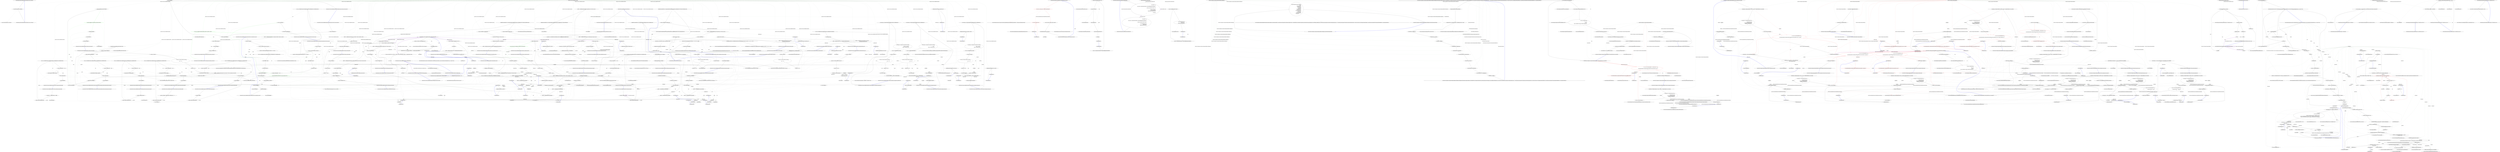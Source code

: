 digraph  {
n0 [cluster="Nancy.Routing.Constraints.GuidRouteConstraint.TryMatch(string, string, out System.Guid)", label="Entry Nancy.Routing.Constraints.GuidRouteConstraint.TryMatch(string, string, out System.Guid)", span="11-11"];
n1 [cluster="Nancy.Routing.Constraints.GuidRouteConstraint.TryMatch(string, string, out System.Guid)", label="return Guid.TryParse(segment, out matchedValue);", span="13-13"];
n2 [cluster="Nancy.Routing.Constraints.GuidRouteConstraint.TryMatch(string, string, out System.Guid)", label="Exit Nancy.Routing.Constraints.GuidRouteConstraint.TryMatch(string, string, out System.Guid)", span="11-11"];
n3 [cluster="System.Guid.TryParse(string, out System.Guid)", label="Entry System.Guid.TryParse(string, out System.Guid)", span="0-0"];
m0_262 [cluster="Nancy.Tests.Unit.Sessions.CookieBasedSessionsFixture.Should_be_able_to_save_a_complex_object_to_session()", file="CookieBasedSessionsFixture.cs", label="Entry Nancy.Tests.Unit.Sessions.CookieBasedSessionsFixture.Should_be_able_to_save_a_complex_object_to_session()", span="283-283"];
m0_269 [cluster="Nancy.Tests.Unit.Sessions.CookieBasedSessionsFixture.Should_be_able_to_save_a_complex_object_to_session()", file="CookieBasedSessionsFixture.cs", label="response.Cookies.Count.ShouldEqual(1)", span="293-293"];
m0_271 [cluster="Nancy.Tests.Unit.Sessions.CookieBasedSessionsFixture.Should_be_able_to_save_a_complex_object_to_session()", file="CookieBasedSessionsFixture.cs", label="cookie.Name.ShouldEqual(store.CookieName)", span="295-295"];
m0_270 [cluster="Nancy.Tests.Unit.Sessions.CookieBasedSessionsFixture.Should_be_able_to_save_a_complex_object_to_session()", file="CookieBasedSessionsFixture.cs", label="var cookie = response.Cookies.First()", span="294-294"];
m0_266 [cluster="Nancy.Tests.Unit.Sessions.CookieBasedSessionsFixture.Should_be_able_to_save_a_complex_object_to_session()", file="CookieBasedSessionsFixture.cs", label="var store = new CookieBasedSessions(this.rijndaelEncryptionProvider, this.defaultHmacProvider, this.defaultObjectSerializer)", span="288-288"];
m0_263 [cluster="Nancy.Tests.Unit.Sessions.CookieBasedSessionsFixture.Should_be_able_to_save_a_complex_object_to_session()", file="CookieBasedSessionsFixture.cs", label="var response = new Response()", span="285-285"];
m0_268 [cluster="Nancy.Tests.Unit.Sessions.CookieBasedSessionsFixture.Should_be_able_to_save_a_complex_object_to_session()", file="CookieBasedSessionsFixture.cs", label="store.Save(session, response)", span="291-291"];
m0_272 [cluster="Nancy.Tests.Unit.Sessions.CookieBasedSessionsFixture.Should_be_able_to_save_a_complex_object_to_session()", file="CookieBasedSessionsFixture.cs", label="cookie.Value.ShouldNotBeNull()", span="296-296"];
m0_273 [cluster="Nancy.Tests.Unit.Sessions.CookieBasedSessionsFixture.Should_be_able_to_save_a_complex_object_to_session()", file="CookieBasedSessionsFixture.cs", label="cookie.Value.ShouldNotBeEmpty()", span="297-297"];
m0_265 [cluster="Nancy.Tests.Unit.Sessions.CookieBasedSessionsFixture.Should_be_able_to_save_a_complex_object_to_session()", file="CookieBasedSessionsFixture.cs", label="var payload = new DefaultSessionObjectFormatterFixture.Payload(27, true, ''Test string'')", span="287-287"];
m0_267 [cluster="Nancy.Tests.Unit.Sessions.CookieBasedSessionsFixture.Should_be_able_to_save_a_complex_object_to_session()", file="CookieBasedSessionsFixture.cs", label="session[''testObject''] = payload", span="289-289"];
m0_264 [cluster="Nancy.Tests.Unit.Sessions.CookieBasedSessionsFixture.Should_be_able_to_save_a_complex_object_to_session()", file="CookieBasedSessionsFixture.cs", label="var session = new Session(new Dictionary<string, object>())", span="286-286"];
m0_274 [cluster="Nancy.Tests.Unit.Sessions.CookieBasedSessionsFixture.Should_be_able_to_save_a_complex_object_to_session()", file="CookieBasedSessionsFixture.cs", label="Exit Nancy.Tests.Unit.Sessions.CookieBasedSessionsFixture.Should_be_able_to_save_a_complex_object_to_session()", span="283-283"];
m0_14 [cluster="Nancy.Cryptography.DefaultHmacProvider.DefaultHmacProvider(Nancy.Cryptography.IKeyGenerator)", file="CookieBasedSessionsFixture.cs", label="Entry Nancy.Cryptography.DefaultHmacProvider.DefaultHmacProvider(Nancy.Cryptography.IKeyGenerator)", span="29-29"];
m0_275 [cluster="Nancy.Tests.Unit.Sessions.DefaultSessionObjectFormatterFixture.Payload.Payload(int, bool, string)", file="CookieBasedSessionsFixture.cs", label="Entry Nancy.Tests.Unit.Sessions.DefaultSessionObjectFormatterFixture.Payload.Payload(int, bool, string)", span="81-81"];
m0_139 [cluster="Nancy.BeforePipeline.BeforePipeline()", file="CookieBasedSessionsFixture.cs", label="Entry Nancy.BeforePipeline.BeforePipeline()", span="9-9"];
m0_249 [cluster="Unk.WithSerializer", file="CookieBasedSessionsFixture.cs", label="Entry Unk.WithSerializer", span=""];
m0_301 [cluster="Nancy.Tests.Unit.Sessions.CookieBasedSessionsFixture.Should_generate_hmac()", file="CookieBasedSessionsFixture.cs", label="Entry Nancy.Tests.Unit.Sessions.CookieBasedSessionsFixture.Should_generate_hmac()", span="334-334"];
m0_305 [cluster="Nancy.Tests.Unit.Sessions.CookieBasedSessionsFixture.Should_generate_hmac()", file="CookieBasedSessionsFixture.cs", label="cookieStore.Save(session, response)", span="343-343"];
m0_306 [cluster="Nancy.Tests.Unit.Sessions.CookieBasedSessionsFixture.Should_generate_hmac()", file="CookieBasedSessionsFixture.cs", label="A.CallTo(() => this.fakeHmacProvider.GenerateHmac(A<string>.Ignored))\r\n                .MustHaveHappened(Repeated.Exactly.Once)", span="345-346"];
m0_302 [cluster="Nancy.Tests.Unit.Sessions.CookieBasedSessionsFixture.Should_generate_hmac()", file="CookieBasedSessionsFixture.cs", label="var response = new Response()", span="336-336"];
m0_303 [cluster="Nancy.Tests.Unit.Sessions.CookieBasedSessionsFixture.Should_generate_hmac()", file="CookieBasedSessionsFixture.cs", label="var session = new Session(new Dictionary<string, object>\r\n                                      {\r\n                                          {''key1'', ''val1''},                                          \r\n                                      })", span="337-340"];
m0_304 [cluster="Nancy.Tests.Unit.Sessions.CookieBasedSessionsFixture.Should_generate_hmac()", file="CookieBasedSessionsFixture.cs", label="session[''key2''] = ''val2''", span="341-341"];
m0_307 [cluster="Nancy.Tests.Unit.Sessions.CookieBasedSessionsFixture.Should_generate_hmac()", file="CookieBasedSessionsFixture.cs", label="Exit Nancy.Tests.Unit.Sessions.CookieBasedSessionsFixture.Should_generate_hmac()", span="334-334"];
m0_15 [cluster="Nancy.DefaultObjectSerializer.DefaultObjectSerializer()", file="CookieBasedSessionsFixture.cs", label="Entry Nancy.DefaultObjectSerializer.DefaultObjectSerializer()", span="7-7"];
m0_419 [cluster="Nancy.Url.Url()", file="CookieBasedSessionsFixture.cs", label="Entry Nancy.Url.Url()", span="20-20"];
m0_81 [cluster="Nancy.Tests.Unit.Sessions.CookieBasedSessionsFixture.CreateRequest(string, bool)", file="CookieBasedSessionsFixture.cs", label="Entry Nancy.Tests.Unit.Sessions.CookieBasedSessionsFixture.CreateRequest(string, bool)", span="498-498"];
m0_409 [cluster="Nancy.Tests.Unit.Sessions.CookieBasedSessionsFixture.CreateRequest(string, bool)", file="CookieBasedSessionsFixture.cs", label="headers.Add(''cookie'', new[] { this.cookieStore.CookieName+ ''='' + HttpUtility.UrlEncode(sessionValue) })", span="504-504"];
m0_412 [cluster="Nancy.Tests.Unit.Sessions.CookieBasedSessionsFixture.CreateRequest(string, bool)", file="CookieBasedSessionsFixture.cs", label="cookieStore.Load(request)", span="511-511"];
m0_407 [cluster="Nancy.Tests.Unit.Sessions.CookieBasedSessionsFixture.CreateRequest(string, bool)", file="CookieBasedSessionsFixture.cs", label="var headers = new Dictionary<string, IEnumerable<string>>(1)", span="500-500"];
m0_408 [cluster="Nancy.Tests.Unit.Sessions.CookieBasedSessionsFixture.CreateRequest(string, bool)", file="CookieBasedSessionsFixture.cs", label="!string.IsNullOrEmpty(sessionValue)", span="502-502"];
m0_411 [cluster="Nancy.Tests.Unit.Sessions.CookieBasedSessionsFixture.CreateRequest(string, bool)", file="CookieBasedSessionsFixture.cs", label=load, span="509-509"];
m0_410 [cluster="Nancy.Tests.Unit.Sessions.CookieBasedSessionsFixture.CreateRequest(string, bool)", file="CookieBasedSessionsFixture.cs", label="var request = new Request(''GET'', new Url { Path = ''/'', Scheme = ''http'', Port = 9001, BasePath = ''goku.power'' }, CreateRequestStream(), headers)", span="507-507"];
m0_413 [cluster="Nancy.Tests.Unit.Sessions.CookieBasedSessionsFixture.CreateRequest(string, bool)", file="CookieBasedSessionsFixture.cs", label="return request;", span="514-514"];
m0_414 [cluster="Nancy.Tests.Unit.Sessions.CookieBasedSessionsFixture.CreateRequest(string, bool)", file="CookieBasedSessionsFixture.cs", label="Exit Nancy.Tests.Unit.Sessions.CookieBasedSessionsFixture.CreateRequest(string, bool)", span="498-498"];
m0_76 [cluster="Nancy.Tests.Unit.Sessions.CookieBasedSessionsFixture.Should_load_an_empty_session_if_no_session_cookie_exists()", file="CookieBasedSessionsFixture.cs", label="Entry Nancy.Tests.Unit.Sessions.CookieBasedSessionsFixture.Should_load_an_empty_session_if_no_session_cookie_exists()", span="117-117"];
m0_79 [cluster="Nancy.Tests.Unit.Sessions.CookieBasedSessionsFixture.Should_load_an_empty_session_if_no_session_cookie_exists()", file="CookieBasedSessionsFixture.cs", label="result.Count.ShouldEqual(0)", span="123-123"];
m0_77 [cluster="Nancy.Tests.Unit.Sessions.CookieBasedSessionsFixture.Should_load_an_empty_session_if_no_session_cookie_exists()", file="CookieBasedSessionsFixture.cs", label="var request = CreateRequest(null)", span="119-119"];
m0_78 [cluster="Nancy.Tests.Unit.Sessions.CookieBasedSessionsFixture.Should_load_an_empty_session_if_no_session_cookie_exists()", file="CookieBasedSessionsFixture.cs", label="var result = cookieStore.Load(request)", span="121-121"];
m0_80 [cluster="Nancy.Tests.Unit.Sessions.CookieBasedSessionsFixture.Should_load_an_empty_session_if_no_session_cookie_exists()", file="CookieBasedSessionsFixture.cs", label="Exit Nancy.Tests.Unit.Sessions.CookieBasedSessionsFixture.Should_load_an_empty_session_if_no_session_cookie_exists()", span="117-117"];
m0_323 [cluster="Nancy.Tests.Unit.Sessions.CookieBasedSessionsFixture.Should_return_blank_session_if_hmac_changed()", file="CookieBasedSessionsFixture.cs", label="Entry Nancy.Tests.Unit.Sessions.CookieBasedSessionsFixture.Should_return_blank_session_if_hmac_changed()", span="365-365"];
m0_330 [cluster="Nancy.Tests.Unit.Sessions.CookieBasedSessionsFixture.Should_return_blank_session_if_hmac_changed()", file="CookieBasedSessionsFixture.cs", label="result.Count.ShouldEqual(0)", span="375-375"];
m0_326 [cluster="Nancy.Tests.Unit.Sessions.CookieBasedSessionsFixture.Should_return_blank_session_if_hmac_changed()", file="CookieBasedSessionsFixture.cs", label="var store = new CookieBasedSessions(this.rijndaelEncryptionProvider, this.defaultHmacProvider, this.defaultObjectSerializer)", span="369-369"];
m0_328 [cluster="Nancy.Tests.Unit.Sessions.CookieBasedSessionsFixture.Should_return_blank_session_if_hmac_changed()", file="CookieBasedSessionsFixture.cs", label="request.Cookies.Add(store.CookieName, inputValue)", span="371-371"];
m0_329 [cluster="Nancy.Tests.Unit.Sessions.CookieBasedSessionsFixture.Should_return_blank_session_if_hmac_changed()", file="CookieBasedSessionsFixture.cs", label="var result = store.Load(request)", span="373-373"];
m0_325 [cluster="Nancy.Tests.Unit.Sessions.CookieBasedSessionsFixture.Should_return_blank_session_if_hmac_changed()", file="CookieBasedSessionsFixture.cs", label="inputValue = HttpUtility.UrlEncode(inputValue)", span="368-368"];
m0_327 [cluster="Nancy.Tests.Unit.Sessions.CookieBasedSessionsFixture.Should_return_blank_session_if_hmac_changed()", file="CookieBasedSessionsFixture.cs", label="var request = new Request(''GET'', ''/'', ''http'')", span="370-370"];
m0_324 [cluster="Nancy.Tests.Unit.Sessions.CookieBasedSessionsFixture.Should_return_blank_session_if_hmac_changed()", file="CookieBasedSessionsFixture.cs", label="var inputValue = ''b'' + ValidHmac.Substring(1) + ValidData", span="367-367"];
m0_331 [cluster="Nancy.Tests.Unit.Sessions.CookieBasedSessionsFixture.Should_return_blank_session_if_hmac_changed()", file="CookieBasedSessionsFixture.cs", label="Exit Nancy.Tests.Unit.Sessions.CookieBasedSessionsFixture.Should_return_blank_session_if_hmac_changed()", span="365-365"];
m0_234 [cluster="Unk.Serialize", file="CookieBasedSessionsFixture.cs", label="Entry Unk.Serialize", span=""];
m0_13 [cluster="Nancy.Cryptography.PassphraseKeyGenerator.PassphraseKeyGenerator(string, byte[], int)", file="CookieBasedSessionsFixture.cs", label="Entry Nancy.Cryptography.PassphraseKeyGenerator.PassphraseKeyGenerator(string, byte[], int)", span="23-23"];
m0_24 [cluster="Nancy.Tests.Unit.Sessions.CookieBasedSessionsFixture.Should_save_nothing_if_the_session_has_not_changed()", file="CookieBasedSessionsFixture.cs", label="Entry Nancy.Tests.Unit.Sessions.CookieBasedSessionsFixture.Should_save_nothing_if_the_session_has_not_changed()", span="59-59"];
m0_27 [cluster="Nancy.Tests.Unit.Sessions.CookieBasedSessionsFixture.Should_save_nothing_if_the_session_has_not_changed()", file="CookieBasedSessionsFixture.cs", label="response.Cookies.Count.ShouldEqual(0)", span="65-65"];
m0_26 [cluster="Nancy.Tests.Unit.Sessions.CookieBasedSessionsFixture.Should_save_nothing_if_the_session_has_not_changed()", file="CookieBasedSessionsFixture.cs", label="cookieStore.Save(new Session(new Dictionary<string, object> { { ''key'', ''value'' } }), response)", span="63-63"];
m0_25 [cluster="Nancy.Tests.Unit.Sessions.CookieBasedSessionsFixture.Should_save_nothing_if_the_session_has_not_changed()", file="CookieBasedSessionsFixture.cs", label="var response = new Response()", span="61-61"];
m0_28 [cluster="Nancy.Tests.Unit.Sessions.CookieBasedSessionsFixture.Should_save_nothing_if_the_session_has_not_changed()", file="CookieBasedSessionsFixture.cs", label="Exit Nancy.Tests.Unit.Sessions.CookieBasedSessionsFixture.Should_save_nothing_if_the_session_has_not_changed()", span="59-59"];
m0_93 [cluster="Unk.UrlEncode", file="CookieBasedSessionsFixture.cs", label="Entry Unk.UrlEncode", span=""];
m0_53 [cluster="Nancy.Tests.Unit.Sessions.CookieBasedSessionsFixture.Should_save_cookie_as_http_only()", file="CookieBasedSessionsFixture.cs", label="Entry Nancy.Tests.Unit.Sessions.CookieBasedSessionsFixture.Should_save_cookie_as_http_only()", span="91-91"];
m0_59 [cluster="Nancy.Tests.Unit.Sessions.CookieBasedSessionsFixture.Should_save_cookie_as_http_only()", file="CookieBasedSessionsFixture.cs", label="response.Cookies.First().HttpOnly.ShouldEqual(true)", span="100-100"];
m0_57 [cluster="Nancy.Tests.Unit.Sessions.CookieBasedSessionsFixture.Should_save_cookie_as_http_only()", file="CookieBasedSessionsFixture.cs", label="A.CallTo(() => this.fakeEncryptionProvider.Encrypt(''key+1=val%3d1;'')).Returns(''encryptedkey+1=val%3d1;'')", span="96-96"];
m0_58 [cluster="Nancy.Tests.Unit.Sessions.CookieBasedSessionsFixture.Should_save_cookie_as_http_only()", file="CookieBasedSessionsFixture.cs", label="cookieStore.Save(session, response)", span="98-98"];
m0_54 [cluster="Nancy.Tests.Unit.Sessions.CookieBasedSessionsFixture.Should_save_cookie_as_http_only()", file="CookieBasedSessionsFixture.cs", label="var response = new Response()", span="93-93"];
m0_56 [cluster="Nancy.Tests.Unit.Sessions.CookieBasedSessionsFixture.Should_save_cookie_as_http_only()", file="CookieBasedSessionsFixture.cs", label="session[''key 1''] = ''val=1''", span="95-95"];
m0_55 [cluster="Nancy.Tests.Unit.Sessions.CookieBasedSessionsFixture.Should_save_cookie_as_http_only()", file="CookieBasedSessionsFixture.cs", label="var session = new Session()", span="94-94"];
m0_60 [cluster="Nancy.Tests.Unit.Sessions.CookieBasedSessionsFixture.Should_save_cookie_as_http_only()", file="CookieBasedSessionsFixture.cs", label="Exit Nancy.Tests.Unit.Sessions.CookieBasedSessionsFixture.Should_save_cookie_as_http_only()", span="91-91"];
m0_180 [cluster="Nancy.Tests.Unit.Sessions.CookieBasedSessionsFixture.Should_add_response_cookie_if_it_has_changed()", file="CookieBasedSessionsFixture.cs", label="Entry Nancy.Tests.Unit.Sessions.CookieBasedSessionsFixture.Should_add_response_cookie_if_it_has_changed()", span="216-216"];
m0_186 [cluster="Nancy.Tests.Unit.Sessions.CookieBasedSessionsFixture.Should_add_response_cookie_if_it_has_changed()", file="CookieBasedSessionsFixture.cs", label="CookieBasedSessions.Enable(hooks, new CryptographyConfiguration(this.fakeEncryptionProvider, this.fakeHmacProvider)).WithSerializer(this.fakeObjectSerializer)", span="223-223"];
m0_187 [cluster="Nancy.Tests.Unit.Sessions.CookieBasedSessionsFixture.Should_add_response_cookie_if_it_has_changed()", file="CookieBasedSessionsFixture.cs", label="var request = CreateRequest(''encryptedkey1=value1'')", span="224-224"];
m0_188 [cluster="Nancy.Tests.Unit.Sessions.CookieBasedSessionsFixture.Should_add_response_cookie_if_it_has_changed()", file="CookieBasedSessionsFixture.cs", label="A.CallTo(() => this.fakeEncryptionProvider.Decrypt(''encryptedkey1=value1'')).Returns(''key1=value1;'')", span="225-225"];
m0_183 [cluster="Nancy.Tests.Unit.Sessions.CookieBasedSessionsFixture.Should_add_response_cookie_if_it_has_changed()", file="CookieBasedSessionsFixture.cs", label="var hooks = A.Fake<IPipelines>()", span="220-220"];
m0_185 [cluster="Nancy.Tests.Unit.Sessions.CookieBasedSessionsFixture.Should_add_response_cookie_if_it_has_changed()", file="CookieBasedSessionsFixture.cs", label="A.CallTo(() => hooks.AfterRequest).Returns(afterPipeline)", span="222-222"];
m0_190 [cluster="Nancy.Tests.Unit.Sessions.CookieBasedSessionsFixture.Should_add_response_cookie_if_it_has_changed()", file="CookieBasedSessionsFixture.cs", label="var nancyContext = new NancyContext() { Request = request, Response = response }", span="227-227"];
m0_192 [cluster="Nancy.Tests.Unit.Sessions.CookieBasedSessionsFixture.Should_add_response_cookie_if_it_has_changed()", file="CookieBasedSessionsFixture.cs", label="request.Session[''Testing''] = ''Test''", span="229-229"];
m0_189 [cluster="Nancy.Tests.Unit.Sessions.CookieBasedSessionsFixture.Should_add_response_cookie_if_it_has_changed()", file="CookieBasedSessionsFixture.cs", label="var response = A.Fake<Response>()", span="226-226"];
m0_184 [cluster="Nancy.Tests.Unit.Sessions.CookieBasedSessionsFixture.Should_add_response_cookie_if_it_has_changed()", file="CookieBasedSessionsFixture.cs", label="A.CallTo(() => hooks.BeforeRequest).Returns(beforePipeline)", span="221-221"];
m0_182 [cluster="Nancy.Tests.Unit.Sessions.CookieBasedSessionsFixture.Should_add_response_cookie_if_it_has_changed()", file="CookieBasedSessionsFixture.cs", label="var afterPipeline = new AfterPipeline()", span="219-219"];
m0_191 [cluster="Nancy.Tests.Unit.Sessions.CookieBasedSessionsFixture.Should_add_response_cookie_if_it_has_changed()", file="CookieBasedSessionsFixture.cs", label="beforePipeline.Invoke(nancyContext, new CancellationToken())", span="228-228"];
m0_193 [cluster="Nancy.Tests.Unit.Sessions.CookieBasedSessionsFixture.Should_add_response_cookie_if_it_has_changed()", file="CookieBasedSessionsFixture.cs", label="afterPipeline.Invoke(nancyContext, new CancellationToken())", span="231-231"];
m0_194 [cluster="Nancy.Tests.Unit.Sessions.CookieBasedSessionsFixture.Should_add_response_cookie_if_it_has_changed()", file="CookieBasedSessionsFixture.cs", label="response.Cookies.Count.ShouldEqual(1)", span="233-233"];
m0_181 [cluster="Nancy.Tests.Unit.Sessions.CookieBasedSessionsFixture.Should_add_response_cookie_if_it_has_changed()", file="CookieBasedSessionsFixture.cs", label="var beforePipeline = new BeforePipeline()", span="218-218"];
m0_195 [cluster="Nancy.Tests.Unit.Sessions.CookieBasedSessionsFixture.Should_add_response_cookie_if_it_has_changed()", file="CookieBasedSessionsFixture.cs", label="Exit Nancy.Tests.Unit.Sessions.CookieBasedSessionsFixture.Should_add_response_cookie_if_it_has_changed()", span="216-216"];
m0_83 [cluster="Nancy.Tests.Unit.Sessions.CookieBasedSessionsFixture.Should_load_an_empty_session_if_session_cookie_is_invalid()", file="CookieBasedSessionsFixture.cs", label="Entry Nancy.Tests.Unit.Sessions.CookieBasedSessionsFixture.Should_load_an_empty_session_if_session_cookie_is_invalid()", span="127-127"];
m0_90 [cluster="Nancy.Tests.Unit.Sessions.CookieBasedSessionsFixture.Should_load_an_empty_session_if_session_cookie_is_invalid()", file="CookieBasedSessionsFixture.cs", label="result.Count.ShouldEqual(0)", span="140-140"];
m0_86 [cluster="Nancy.Tests.Unit.Sessions.CookieBasedSessionsFixture.Should_load_an_empty_session_if_session_cookie_is_invalid()", file="CookieBasedSessionsFixture.cs", label="var store = new CookieBasedSessions(this.rijndaelEncryptionProvider, this.defaultHmacProvider, this.defaultObjectSerializer)", span="132-132"];
m0_88 [cluster="Nancy.Tests.Unit.Sessions.CookieBasedSessionsFixture.Should_load_an_empty_session_if_session_cookie_is_invalid()", file="CookieBasedSessionsFixture.cs", label="request.Cookies.Add(store.CookieName, inputValue)", span="134-134"];
m0_89 [cluster="Nancy.Tests.Unit.Sessions.CookieBasedSessionsFixture.Should_load_an_empty_session_if_session_cookie_is_invalid()", file="CookieBasedSessionsFixture.cs", label="var result = store.Load(request)", span="137-137"];
m0_85 [cluster="Nancy.Tests.Unit.Sessions.CookieBasedSessionsFixture.Should_load_an_empty_session_if_session_cookie_is_invalid()", file="CookieBasedSessionsFixture.cs", label="inputValue = HttpUtility.UrlEncode(inputValue)", span="131-131"];
m0_87 [cluster="Nancy.Tests.Unit.Sessions.CookieBasedSessionsFixture.Should_load_an_empty_session_if_session_cookie_is_invalid()", file="CookieBasedSessionsFixture.cs", label="var request = new Request(''GET'', ''/'', ''http'')", span="133-133"];
m0_84 [cluster="Nancy.Tests.Unit.Sessions.CookieBasedSessionsFixture.Should_load_an_empty_session_if_session_cookie_is_invalid()", file="CookieBasedSessionsFixture.cs", label="var inputValue = ValidHmac.Substring(0, 5)", span="130-130"];
m0_91 [cluster="Nancy.Tests.Unit.Sessions.CookieBasedSessionsFixture.Should_load_an_empty_session_if_session_cookie_is_invalid()", file="CookieBasedSessionsFixture.cs", label="Exit Nancy.Tests.Unit.Sessions.CookieBasedSessionsFixture.Should_load_an_empty_session_if_session_cookie_is_invalid()", span="127-127"];
m0_427 [cluster="Nancy.IO.RequestStream.FromStream(System.IO.Stream, long, long, bool)", file="CookieBasedSessionsFixture.cs", label="Entry Nancy.IO.RequestStream.FromStream(System.IO.Stream, long, long, bool)", span="278-278"];
m0_290 [cluster="Nancy.Tests.Unit.Sessions.CookieBasedSessionsFixture.Should_encrypt_data()", file="CookieBasedSessionsFixture.cs", label="Entry Nancy.Tests.Unit.Sessions.CookieBasedSessionsFixture.Should_encrypt_data()", span="318-318"];
m0_294 [cluster="Nancy.Tests.Unit.Sessions.CookieBasedSessionsFixture.Should_encrypt_data()", file="CookieBasedSessionsFixture.cs", label="cookieStore.Save(session, response)", span="327-327"];
m0_295 [cluster="Nancy.Tests.Unit.Sessions.CookieBasedSessionsFixture.Should_encrypt_data()", file="CookieBasedSessionsFixture.cs", label="A.CallTo(() => this.fakeEncryptionProvider.Encrypt(A<string>.Ignored))\r\n                .MustHaveHappened(Repeated.Exactly.Once)", span="329-330"];
m0_291 [cluster="Nancy.Tests.Unit.Sessions.CookieBasedSessionsFixture.Should_encrypt_data()", file="CookieBasedSessionsFixture.cs", label="var response = new Response()", span="320-320"];
m0_292 [cluster="Nancy.Tests.Unit.Sessions.CookieBasedSessionsFixture.Should_encrypt_data()", file="CookieBasedSessionsFixture.cs", label="var session = new Session(new Dictionary<string, object>\r\n                                      {\r\n                                          {''key1'', ''val1''},                                          \r\n                                      })", span="321-324"];
m0_293 [cluster="Nancy.Tests.Unit.Sessions.CookieBasedSessionsFixture.Should_encrypt_data()", file="CookieBasedSessionsFixture.cs", label="session[''key2''] = ''val2''", span="325-325"];
m0_296 [cluster="Nancy.Tests.Unit.Sessions.CookieBasedSessionsFixture.Should_encrypt_data()", file="CookieBasedSessionsFixture.cs", label="Exit Nancy.Tests.Unit.Sessions.CookieBasedSessionsFixture.Should_encrypt_data()", span="318-318"];
m0_21 [cluster="Nancy.Response.Response()", file="CookieBasedSessionsFixture.cs", label="Entry Nancy.Response.Response()", span="29-29"];
m0_276 [cluster="object.ShouldNotBeNull()", file="CookieBasedSessionsFixture.cs", label="Entry object.ShouldNotBeNull()", span="150-150"];
m0_168 [cluster="Nancy.BeforePipeline.Invoke(Nancy.NancyContext, System.Threading.CancellationToken)", file="CookieBasedSessionsFixture.cs", label="Entry Nancy.BeforePipeline.Invoke(Nancy.NancyContext, System.Threading.CancellationToken)", span="52-52"];
m0_300 [cluster="Unk.Encrypt", file="CookieBasedSessionsFixture.cs", label="Entry Unk.Encrypt", span=""];
m0_312 [cluster="Nancy.Tests.Unit.Sessions.CookieBasedSessionsFixture.Should_load_valid_test_data()", file="CookieBasedSessionsFixture.cs", label="Entry Nancy.Tests.Unit.Sessions.CookieBasedSessionsFixture.Should_load_valid_test_data()", span="350-350"];
m0_319 [cluster="Nancy.Tests.Unit.Sessions.CookieBasedSessionsFixture.Should_load_valid_test_data()", file="CookieBasedSessionsFixture.cs", label="result.Count.ShouldEqual(1)", span="360-360"];
m0_320 [cluster="Nancy.Tests.Unit.Sessions.CookieBasedSessionsFixture.Should_load_valid_test_data()", file="CookieBasedSessionsFixture.cs", label="result.First().Value.ShouldBeOfType(typeof(DefaultSessionObjectFormatterFixture.Payload))", span="361-361"];
m0_315 [cluster="Nancy.Tests.Unit.Sessions.CookieBasedSessionsFixture.Should_load_valid_test_data()", file="CookieBasedSessionsFixture.cs", label="var store = new CookieBasedSessions(this.rijndaelEncryptionProvider, this.defaultHmacProvider, this.defaultObjectSerializer)", span="354-354"];
m0_317 [cluster="Nancy.Tests.Unit.Sessions.CookieBasedSessionsFixture.Should_load_valid_test_data()", file="CookieBasedSessionsFixture.cs", label="request.Cookies.Add(store.CookieName, inputValue)", span="356-356"];
m0_318 [cluster="Nancy.Tests.Unit.Sessions.CookieBasedSessionsFixture.Should_load_valid_test_data()", file="CookieBasedSessionsFixture.cs", label="var result = store.Load(request)", span="358-358"];
m0_314 [cluster="Nancy.Tests.Unit.Sessions.CookieBasedSessionsFixture.Should_load_valid_test_data()", file="CookieBasedSessionsFixture.cs", label="inputValue = HttpUtility.UrlEncode(inputValue)", span="353-353"];
m0_316 [cluster="Nancy.Tests.Unit.Sessions.CookieBasedSessionsFixture.Should_load_valid_test_data()", file="CookieBasedSessionsFixture.cs", label="var request = new Request(''GET'', ''/'', ''http'')", span="355-355"];
m0_313 [cluster="Nancy.Tests.Unit.Sessions.CookieBasedSessionsFixture.Should_load_valid_test_data()", file="CookieBasedSessionsFixture.cs", label="var inputValue = ValidHmac + ValidData", span="352-352"];
m0_321 [cluster="Nancy.Tests.Unit.Sessions.CookieBasedSessionsFixture.Should_load_valid_test_data()", file="CookieBasedSessionsFixture.cs", label="Exit Nancy.Tests.Unit.Sessions.CookieBasedSessionsFixture.Should_load_valid_test_data()", span="350-350"];
m0_424 [cluster="Nancy.Tests.Unit.Sessions.CookieBasedSessionsFixture.CreateRequestStream(System.IO.Stream)", file="CookieBasedSessionsFixture.cs", label="Entry Nancy.Tests.Unit.Sessions.CookieBasedSessionsFixture.CreateRequestStream(System.IO.Stream)", span="522-522"];
m0_425 [cluster="Nancy.Tests.Unit.Sessions.CookieBasedSessionsFixture.CreateRequestStream(System.IO.Stream)", file="CookieBasedSessionsFixture.cs", label="return RequestStream.FromStream(stream, 0, 1, true);", span="524-524"];
m0_426 [cluster="Nancy.Tests.Unit.Sessions.CookieBasedSessionsFixture.CreateRequestStream(System.IO.Stream)", file="CookieBasedSessionsFixture.cs", label="Exit Nancy.Tests.Unit.Sessions.CookieBasedSessionsFixture.CreateRequestStream(System.IO.Stream)", span="522-522"];
m0_150 [cluster="Nancy.Tests.Unit.Sessions.CookieBasedSessionsFixture.Should_only_not_add_response_cookie_if_it_has_not_changed()", file="CookieBasedSessionsFixture.cs", label="Entry Nancy.Tests.Unit.Sessions.CookieBasedSessionsFixture.Should_only_not_add_response_cookie_if_it_has_not_changed()", span="196-196"];
m0_156 [cluster="Nancy.Tests.Unit.Sessions.CookieBasedSessionsFixture.Should_only_not_add_response_cookie_if_it_has_not_changed()", file="CookieBasedSessionsFixture.cs", label="CookieBasedSessions.Enable(hooks, new CryptographyConfiguration(this.fakeEncryptionProvider, this.fakeHmacProvider)).WithSerializer(this.fakeObjectSerializer)", span="203-203"];
m0_157 [cluster="Nancy.Tests.Unit.Sessions.CookieBasedSessionsFixture.Should_only_not_add_response_cookie_if_it_has_not_changed()", file="CookieBasedSessionsFixture.cs", label="var request = CreateRequest(''encryptedkey1=value1'')", span="204-204"];
m0_158 [cluster="Nancy.Tests.Unit.Sessions.CookieBasedSessionsFixture.Should_only_not_add_response_cookie_if_it_has_not_changed()", file="CookieBasedSessionsFixture.cs", label="A.CallTo(() => this.fakeEncryptionProvider.Decrypt(''encryptedkey1=value1'')).Returns(''key1=value1;'')", span="205-205"];
m0_153 [cluster="Nancy.Tests.Unit.Sessions.CookieBasedSessionsFixture.Should_only_not_add_response_cookie_if_it_has_not_changed()", file="CookieBasedSessionsFixture.cs", label="var hooks = A.Fake<IPipelines>()", span="200-200"];
m0_155 [cluster="Nancy.Tests.Unit.Sessions.CookieBasedSessionsFixture.Should_only_not_add_response_cookie_if_it_has_not_changed()", file="CookieBasedSessionsFixture.cs", label="A.CallTo(() => hooks.AfterRequest).Returns(afterPipeline)", span="202-202"];
m0_160 [cluster="Nancy.Tests.Unit.Sessions.CookieBasedSessionsFixture.Should_only_not_add_response_cookie_if_it_has_not_changed()", file="CookieBasedSessionsFixture.cs", label="var nancyContext = new NancyContext() { Request = request, Response = response }", span="207-207"];
m0_159 [cluster="Nancy.Tests.Unit.Sessions.CookieBasedSessionsFixture.Should_only_not_add_response_cookie_if_it_has_not_changed()", file="CookieBasedSessionsFixture.cs", label="var response = A.Fake<Response>()", span="206-206"];
m0_154 [cluster="Nancy.Tests.Unit.Sessions.CookieBasedSessionsFixture.Should_only_not_add_response_cookie_if_it_has_not_changed()", file="CookieBasedSessionsFixture.cs", label="A.CallTo(() => hooks.BeforeRequest).Returns(beforePipeline)", span="201-201"];
m0_152 [cluster="Nancy.Tests.Unit.Sessions.CookieBasedSessionsFixture.Should_only_not_add_response_cookie_if_it_has_not_changed()", file="CookieBasedSessionsFixture.cs", label="var afterPipeline = new AfterPipeline()", span="199-199"];
m0_161 [cluster="Nancy.Tests.Unit.Sessions.CookieBasedSessionsFixture.Should_only_not_add_response_cookie_if_it_has_not_changed()", file="CookieBasedSessionsFixture.cs", label="beforePipeline.Invoke(nancyContext, new CancellationToken())", span="208-208"];
m0_162 [cluster="Nancy.Tests.Unit.Sessions.CookieBasedSessionsFixture.Should_only_not_add_response_cookie_if_it_has_not_changed()", file="CookieBasedSessionsFixture.cs", label="afterPipeline.Invoke(nancyContext, new CancellationToken())", span="210-210"];
m0_163 [cluster="Nancy.Tests.Unit.Sessions.CookieBasedSessionsFixture.Should_only_not_add_response_cookie_if_it_has_not_changed()", file="CookieBasedSessionsFixture.cs", label="response.Cookies.Count.ShouldEqual(0)", span="212-212"];
m0_151 [cluster="Nancy.Tests.Unit.Sessions.CookieBasedSessionsFixture.Should_only_not_add_response_cookie_if_it_has_not_changed()", file="CookieBasedSessionsFixture.cs", label="var beforePipeline = new BeforePipeline()", span="198-198"];
m0_164 [cluster="Nancy.Tests.Unit.Sessions.CookieBasedSessionsFixture.Should_only_not_add_response_cookie_if_it_has_not_changed()", file="CookieBasedSessionsFixture.cs", label="Exit Nancy.Tests.Unit.Sessions.CookieBasedSessionsFixture.Should_only_not_add_response_cookie_if_it_has_not_changed()", span="196-196"];
m0_362 [cluster="Nancy.Tests.Unit.Sessions.CookieBasedSessionsFixture.Should_use_CookieName_when_config_provides_cookiename_value()", file="CookieBasedSessionsFixture.cs", label="Entry Nancy.Tests.Unit.Sessions.CookieBasedSessionsFixture.Should_use_CookieName_when_config_provides_cookiename_value()", span="422-422"];
m0_363 [cluster="Nancy.Tests.Unit.Sessions.CookieBasedSessionsFixture.Should_use_CookieName_when_config_provides_cookiename_value()", file="CookieBasedSessionsFixture.cs", label="var cryptoConfig = new CryptographyConfiguration(this.fakeEncryptionProvider, this.fakeHmacProvider)", span="425-425"];
m0_364 [cluster="Nancy.Tests.Unit.Sessions.CookieBasedSessionsFixture.Should_use_CookieName_when_config_provides_cookiename_value()", file="CookieBasedSessionsFixture.cs", label="var storeConfig = new CookieBasedSessionsConfiguration(cryptoConfig)\r\n            {\r\n                CookieName = ''NamedCookie'',\r\n                Serializer = this.fakeObjectSerializer\r\n            }", span="426-430"];
m0_366 [cluster="Nancy.Tests.Unit.Sessions.CookieBasedSessionsFixture.Should_use_CookieName_when_config_provides_cookiename_value()", file="CookieBasedSessionsFixture.cs", label="var response = new Response()", span="434-434"];
m0_369 [cluster="Nancy.Tests.Unit.Sessions.CookieBasedSessionsFixture.Should_use_CookieName_when_config_provides_cookiename_value()", file="CookieBasedSessionsFixture.cs", label="store.Save(session, response)", span="440-440"];
m0_365 [cluster="Nancy.Tests.Unit.Sessions.CookieBasedSessionsFixture.Should_use_CookieName_when_config_provides_cookiename_value()", file="CookieBasedSessionsFixture.cs", label="var store = new CookieBasedSessions(storeConfig)", span="431-431"];
m0_370 [cluster="Nancy.Tests.Unit.Sessions.CookieBasedSessionsFixture.Should_use_CookieName_when_config_provides_cookiename_value()", file="CookieBasedSessionsFixture.cs", label="response.Cookies.ShouldHave(c => c.Name == storeConfig.CookieName)", span="443-443"];
m0_367 [cluster="Nancy.Tests.Unit.Sessions.CookieBasedSessionsFixture.Should_use_CookieName_when_config_provides_cookiename_value()", file="CookieBasedSessionsFixture.cs", label="var session = new Session(new Dictionary<string, object>\r\n                                        {\r\n                                            {''key1'', ''val1''},\r\n                                        })", span="435-438"];
m0_368 [cluster="Nancy.Tests.Unit.Sessions.CookieBasedSessionsFixture.Should_use_CookieName_when_config_provides_cookiename_value()", file="CookieBasedSessionsFixture.cs", label="session[''key2''] = ''val2''", span="439-439"];
m0_371 [cluster="Nancy.Tests.Unit.Sessions.CookieBasedSessionsFixture.Should_use_CookieName_when_config_provides_cookiename_value()", file="CookieBasedSessionsFixture.cs", label="Exit Nancy.Tests.Unit.Sessions.CookieBasedSessionsFixture.Should_use_CookieName_when_config_provides_cookiename_value()", span="422-422"];
m0_142 [cluster="Unk.Enable", file="CookieBasedSessionsFixture.cs", label="Entry Unk.Enable", span=""];
m0_11 [cluster="Nancy.Session.CookieBasedSessions.CookieBasedSessions(Nancy.Cryptography.IEncryptionProvider, Nancy.Cryptography.IHmacProvider, Nancy.IObjectSerializer)", file="CookieBasedSessionsFixture.cs", label="Entry Nancy.Session.CookieBasedSessions.CookieBasedSessions(Nancy.Cryptography.IEncryptionProvider, Nancy.Cryptography.IHmacProvider, Nancy.IObjectSerializer)", span="36-36"];
m0_47 [cluster="System.Collections.Generic.IEnumerable<TSource>.First<TSource>()", file="CookieBasedSessionsFixture.cs", label="Entry System.Collections.Generic.IEnumerable<TSource>.First<TSource>()", span="0-0"];
m0_259 [cluster="lambda expression", file="CookieBasedSessionsFixture.cs", label="Entry lambda expression", span="279-279"];
m0_50 [cluster="lambda expression", file="CookieBasedSessionsFixture.cs", label="this.fakeEncryptionProvider.Encrypt(''key1=val1;key2=val2;'')", span="77-77"];
m0_63 [cluster="lambda expression", file="CookieBasedSessionsFixture.cs", label="this.fakeEncryptionProvider.Encrypt(''key+1=val%3d1;'')", span="96-96"];
m0_74 [cluster="lambda expression", file="CookieBasedSessionsFixture.cs", label="this.fakeEncryptionProvider.Encrypt(''key+1=val%3d1;'')", span="109-109"];
m0_104 [cluster="lambda expression", file="CookieBasedSessionsFixture.cs", label="this.fakeEncryptionProvider.Decrypt(''encryptedkey1=value1'')", span="147-147"];
m0_116 [cluster="lambda expression", file="CookieBasedSessionsFixture.cs", label="this.fakeEncryptionProvider.Decrypt(''encryptedkey1=value1;key2=value2'')", span="159-159"];
m0_127 [cluster="lambda expression", file="CookieBasedSessionsFixture.cs", label="this.fakeEncryptionProvider.Decrypt(''encryptedkey+1=val%3D1;'')", span="172-172"];
m0_178 [cluster="lambda expression", file="CookieBasedSessionsFixture.cs", label="this.fakeEncryptionProvider.Decrypt(''encryptedkey1=value1'')", span="205-205"];
m0_203 [cluster="lambda expression", file="CookieBasedSessionsFixture.cs", label="this.fakeEncryptionProvider.Decrypt(''encryptedkey1=value1'')", span="225-225"];
m0_216 [cluster="lambda expression", file="CookieBasedSessionsFixture.cs", label="this.fakeEncryptionProvider.Decrypt(''encryptedkey1=value1'')", span="240-240"];
m0_257 [cluster="lambda expression", file="CookieBasedSessionsFixture.cs", label="this.fakeEncryptionProvider.Decrypt(''encryptedkey1=value1'')", span="272-272"];
m0_298 [cluster="lambda expression", file="CookieBasedSessionsFixture.cs", label="this.fakeEncryptionProvider.Encrypt(A<string>.Ignored)", span="329-329"];
m0_309 [cluster="lambda expression", file="CookieBasedSessionsFixture.cs", label="this.fakeHmacProvider.GenerateHmac(A<string>.Ignored)", span="345-345"];
m0_126 [cluster="lambda expression", file="CookieBasedSessionsFixture.cs", label="Entry lambda expression", span="172-172"];
m0_73 [cluster="lambda expression", file="CookieBasedSessionsFixture.cs", label="Entry lambda expression", span="109-109"];
m0_49 [cluster="lambda expression", file="CookieBasedSessionsFixture.cs", label="Entry lambda expression", span="77-77"];
m0_51 [cluster="lambda expression", file="CookieBasedSessionsFixture.cs", label="Exit lambda expression", span="77-77"];
m0_62 [cluster="lambda expression", file="CookieBasedSessionsFixture.cs", label="Entry lambda expression", span="96-96"];
m0_64 [cluster="lambda expression", file="CookieBasedSessionsFixture.cs", label="Exit lambda expression", span="96-96"];
m0_75 [cluster="lambda expression", file="CookieBasedSessionsFixture.cs", label="Exit lambda expression", span="109-109"];
m0_103 [cluster="lambda expression", file="CookieBasedSessionsFixture.cs", label="Entry lambda expression", span="147-147"];
m0_105 [cluster="lambda expression", file="CookieBasedSessionsFixture.cs", label="Exit lambda expression", span="147-147"];
m0_115 [cluster="lambda expression", file="CookieBasedSessionsFixture.cs", label="Entry lambda expression", span="159-159"];
m0_117 [cluster="lambda expression", file="CookieBasedSessionsFixture.cs", label="Exit lambda expression", span="159-159"];
m0_128 [cluster="lambda expression", file="CookieBasedSessionsFixture.cs", label="Exit lambda expression", span="172-172"];
m0_177 [cluster="lambda expression", file="CookieBasedSessionsFixture.cs", label="Entry lambda expression", span="205-205"];
m0_179 [cluster="lambda expression", file="CookieBasedSessionsFixture.cs", label="Exit lambda expression", span="205-205"];
m0_202 [cluster="lambda expression", file="CookieBasedSessionsFixture.cs", label="Entry lambda expression", span="225-225"];
m0_204 [cluster="lambda expression", file="CookieBasedSessionsFixture.cs", label="Exit lambda expression", span="225-225"];
m0_215 [cluster="lambda expression", file="CookieBasedSessionsFixture.cs", label="Entry lambda expression", span="240-240"];
m0_217 [cluster="lambda expression", file="CookieBasedSessionsFixture.cs", label="Exit lambda expression", span="240-240"];
m0_256 [cluster="lambda expression", file="CookieBasedSessionsFixture.cs", label="Entry lambda expression", span="272-272"];
m0_258 [cluster="lambda expression", file="CookieBasedSessionsFixture.cs", label="Exit lambda expression", span="272-272"];
m0_297 [cluster="lambda expression", file="CookieBasedSessionsFixture.cs", label="Entry lambda expression", span="329-329"];
m0_299 [cluster="lambda expression", file="CookieBasedSessionsFixture.cs", label="Exit lambda expression", span="329-329"];
m0_308 [cluster="lambda expression", file="CookieBasedSessionsFixture.cs", label="Entry lambda expression", span="345-345"];
m0_310 [cluster="lambda expression", file="CookieBasedSessionsFixture.cs", label="Exit lambda expression", span="345-345"];
m0_376 [cluster="lambda expression", file="CookieBasedSessionsFixture.cs", label="c.Name == storeConfig.CookieName", span="443-443"];
m0_391 [cluster="lambda expression", file="CookieBasedSessionsFixture.cs", label="c.Name == storeConfig.CookieName", span="468-468"];
m0_405 [cluster="lambda expression", file="CookieBasedSessionsFixture.cs", label="c.Name == storeConfig.CookieName", span="494-494"];
m0_145 [cluster="lambda expression", file="CookieBasedSessionsFixture.cs", label="hooks.BeforeRequest", span="186-186"];
m0_148 [cluster="lambda expression", file="CookieBasedSessionsFixture.cs", label="hooks.AfterRequest", span="187-187"];
m0_147 [cluster="lambda expression", file="CookieBasedSessionsFixture.cs", label="Entry lambda expression", span="187-187"];
m0_172 [cluster="lambda expression", file="CookieBasedSessionsFixture.cs", label="hooks.BeforeRequest", span="201-201"];
m0_175 [cluster="lambda expression", file="CookieBasedSessionsFixture.cs", label="hooks.AfterRequest", span="202-202"];
m0_174 [cluster="lambda expression", file="CookieBasedSessionsFixture.cs", label="Entry lambda expression", span="202-202"];
m0_197 [cluster="lambda expression", file="CookieBasedSessionsFixture.cs", label="hooks.BeforeRequest", span="221-221"];
m0_200 [cluster="lambda expression", file="CookieBasedSessionsFixture.cs", label="hooks.AfterRequest", span="222-222"];
m0_199 [cluster="lambda expression", file="CookieBasedSessionsFixture.cs", label="Entry lambda expression", span="222-222"];
m0_219 [cluster="lambda expression", file="CookieBasedSessionsFixture.cs", label="fakeFormatter.Deserialize(''value1'')", span="246-246"];
m0_232 [cluster="lambda expression", file="CookieBasedSessionsFixture.cs", label="fakeFormatter.Serialize(''value1'')", span="260-260"];
m0_260 [cluster="lambda expression", file="CookieBasedSessionsFixture.cs", label="fakeFormatter.Deserialize(A<string>.Ignored)", span="279-279"];
m0_251 [cluster="lambda expression", file="CookieBasedSessionsFixture.cs", label="hooks.BeforeRequest", span="269-269"];
m0_254 [cluster="lambda expression", file="CookieBasedSessionsFixture.cs", label="hooks.AfterRequest", span="270-270"];
m0_375 [cluster="lambda expression", file="CookieBasedSessionsFixture.cs", label="Entry lambda expression", span="443-443"];
m0_377 [cluster="lambda expression", file="CookieBasedSessionsFixture.cs", label="Exit lambda expression", span="443-443"];
m0_390 [cluster="lambda expression", file="CookieBasedSessionsFixture.cs", label="Entry lambda expression", span="468-468"];
m0_392 [cluster="lambda expression", file="CookieBasedSessionsFixture.cs", label="Exit lambda expression", span="468-468"];
m0_404 [cluster="lambda expression", file="CookieBasedSessionsFixture.cs", label="Entry lambda expression", span="494-494"];
m0_406 [cluster="lambda expression", file="CookieBasedSessionsFixture.cs", label="Exit lambda expression", span="494-494"];
m0_144 [cluster="lambda expression", file="CookieBasedSessionsFixture.cs", label="Entry lambda expression", span="186-186"];
m0_171 [cluster="lambda expression", file="CookieBasedSessionsFixture.cs", label="Entry lambda expression", span="201-201"];
m0_196 [cluster="lambda expression", file="CookieBasedSessionsFixture.cs", label="Entry lambda expression", span="221-221"];
m0_218 [cluster="lambda expression", file="CookieBasedSessionsFixture.cs", label="Entry lambda expression", span="246-246"];
m0_231 [cluster="lambda expression", file="CookieBasedSessionsFixture.cs", label="Entry lambda expression", span="260-260"];
m0_250 [cluster="lambda expression", file="CookieBasedSessionsFixture.cs", label="Entry lambda expression", span="269-269"];
m0_253 [cluster="lambda expression", file="CookieBasedSessionsFixture.cs", label="Entry lambda expression", span="270-270"];
m0_146 [cluster="lambda expression", file="CookieBasedSessionsFixture.cs", label="Exit lambda expression", span="186-186"];
m0_149 [cluster="lambda expression", file="CookieBasedSessionsFixture.cs", label="Exit lambda expression", span="187-187"];
m0_173 [cluster="lambda expression", file="CookieBasedSessionsFixture.cs", label="Exit lambda expression", span="201-201"];
m0_176 [cluster="lambda expression", file="CookieBasedSessionsFixture.cs", label="Exit lambda expression", span="202-202"];
m0_198 [cluster="lambda expression", file="CookieBasedSessionsFixture.cs", label="Exit lambda expression", span="221-221"];
m0_201 [cluster="lambda expression", file="CookieBasedSessionsFixture.cs", label="Exit lambda expression", span="222-222"];
m0_220 [cluster="lambda expression", file="CookieBasedSessionsFixture.cs", label="Exit lambda expression", span="246-246"];
m0_233 [cluster="lambda expression", file="CookieBasedSessionsFixture.cs", label="Exit lambda expression", span="260-260"];
m0_261 [cluster="lambda expression", file="CookieBasedSessionsFixture.cs", label="Exit lambda expression", span="279-279"];
m0_252 [cluster="lambda expression", file="CookieBasedSessionsFixture.cs", label="Exit lambda expression", span="269-269"];
m0_255 [cluster="lambda expression", file="CookieBasedSessionsFixture.cs", label="Exit lambda expression", span="270-270"];
m0_423 [cluster="System.IO.MemoryStream.MemoryStream()", file="CookieBasedSessionsFixture.cs", label="Entry System.IO.MemoryStream.MemoryStream()", span="0-0"];
m0_118 [cluster="Nancy.Tests.Unit.Sessions.CookieBasedSessionsFixture.Should_load_properly_decode_the_url_safe_session()", file="CookieBasedSessionsFixture.cs", label="Entry Nancy.Tests.Unit.Sessions.CookieBasedSessionsFixture.Should_load_properly_decode_the_url_safe_session()", span="169-169"];
m0_119 [cluster="Nancy.Tests.Unit.Sessions.CookieBasedSessionsFixture.Should_load_properly_decode_the_url_safe_session()", color=green, community=0, file="CookieBasedSessionsFixture.cs", label="24: var request = CreateRequest(Nancy.Helpers.HttpUtility.UrlEncode(''encryptedkey+1=val%3D1;''))", span="171-171"];
m0_120 [cluster="Nancy.Tests.Unit.Sessions.CookieBasedSessionsFixture.Should_load_properly_decode_the_url_safe_session()", file="CookieBasedSessionsFixture.cs", label="A.CallTo(() => this.fakeEncryptionProvider.Decrypt(''encryptedkey+1=val%3D1;'')).Returns(''key+1=val%3D1;'')", span="172-172"];
m0_121 [cluster="Nancy.Tests.Unit.Sessions.CookieBasedSessionsFixture.Should_load_properly_decode_the_url_safe_session()", file="CookieBasedSessionsFixture.cs", label="var session = cookieStore.Load(request)", span="174-174"];
m0_122 [cluster="Nancy.Tests.Unit.Sessions.CookieBasedSessionsFixture.Should_load_properly_decode_the_url_safe_session()", file="CookieBasedSessionsFixture.cs", label="session.Count.ShouldEqual(1)", span="176-176"];
m0_123 [cluster="Nancy.Tests.Unit.Sessions.CookieBasedSessionsFixture.Should_load_properly_decode_the_url_safe_session()", file="CookieBasedSessionsFixture.cs", label="session[''key 1''].ShouldEqual(''val=1'')", span="177-177"];
m0_124 [cluster="Nancy.Tests.Unit.Sessions.CookieBasedSessionsFixture.Should_load_properly_decode_the_url_safe_session()", file="CookieBasedSessionsFixture.cs", label="Exit Nancy.Tests.Unit.Sessions.CookieBasedSessionsFixture.Should_load_properly_decode_the_url_safe_session()", span="169-169"];
m0_46 [cluster="Unk.Returns", file="CookieBasedSessionsFixture.cs", label="Entry Unk.Returns", span=""];
m0_95 [cluster="System.Collections.Generic.IDictionary<TKey, TValue>.Add(TKey, TValue)", file="CookieBasedSessionsFixture.cs", label="Entry System.Collections.Generic.IDictionary<TKey, TValue>.Add(TKey, TValue)", span="0-0"];
m0_141 [cluster="Nancy.Cryptography.CryptographyConfiguration.CryptographyConfiguration(Nancy.Cryptography.IEncryptionProvider, Nancy.Cryptography.IHmacProvider)", file="CookieBasedSessionsFixture.cs", label="Entry Nancy.Cryptography.CryptographyConfiguration.CryptographyConfiguration(Nancy.Cryptography.IEncryptionProvider, Nancy.Cryptography.IHmacProvider)", span="24-24"];
m0_332 [cluster="string.Substring(int)", file="CookieBasedSessionsFixture.cs", label="Entry string.Substring(int)", span="0-0"];
m0_107 [cluster="Nancy.Tests.Unit.Sessions.CookieBasedSessionsFixture.Should_load_a_multi_valued_session()", file="CookieBasedSessionsFixture.cs", label="Entry Nancy.Tests.Unit.Sessions.CookieBasedSessionsFixture.Should_load_a_multi_valued_session()", span="156-156"];
m0_111 [cluster="Nancy.Tests.Unit.Sessions.CookieBasedSessionsFixture.Should_load_a_multi_valued_session()", file="CookieBasedSessionsFixture.cs", label="session.Count.ShouldEqual(2)", span="163-163"];
m0_112 [cluster="Nancy.Tests.Unit.Sessions.CookieBasedSessionsFixture.Should_load_a_multi_valued_session()", file="CookieBasedSessionsFixture.cs", label="session[''key1''].ShouldEqual(''value1'')", span="164-164"];
m0_113 [cluster="Nancy.Tests.Unit.Sessions.CookieBasedSessionsFixture.Should_load_a_multi_valued_session()", file="CookieBasedSessionsFixture.cs", label="session[''key2''].ShouldEqual(''value2'')", span="165-165"];
m0_108 [cluster="Nancy.Tests.Unit.Sessions.CookieBasedSessionsFixture.Should_load_a_multi_valued_session()", file="CookieBasedSessionsFixture.cs", label="var request = CreateRequest(''encryptedkey1=value1;key2=value2'')", span="158-158"];
m0_109 [cluster="Nancy.Tests.Unit.Sessions.CookieBasedSessionsFixture.Should_load_a_multi_valued_session()", file="CookieBasedSessionsFixture.cs", label="A.CallTo(() => this.fakeEncryptionProvider.Decrypt(''encryptedkey1=value1;key2=value2'')).Returns(''key1=value1;key2=value2'')", span="159-159"];
m0_110 [cluster="Nancy.Tests.Unit.Sessions.CookieBasedSessionsFixture.Should_load_a_multi_valued_session()", file="CookieBasedSessionsFixture.cs", label="var session = cookieStore.Load(request)", span="161-161"];
m0_114 [cluster="Nancy.Tests.Unit.Sessions.CookieBasedSessionsFixture.Should_load_a_multi_valued_session()", file="CookieBasedSessionsFixture.cs", label="Exit Nancy.Tests.Unit.Sessions.CookieBasedSessionsFixture.Should_load_a_multi_valued_session()", span="156-156"];
m0_82 [cluster="Nancy.Session.CookieBasedSessions.Load(Nancy.Request)", file="CookieBasedSessionsFixture.cs", label="Entry Nancy.Session.CookieBasedSessions.Load(Nancy.Request)", span="166-166"];
m0_96 [cluster="Nancy.Tests.Unit.Sessions.CookieBasedSessionsFixture.Should_load_a_single_valued_session()", file="CookieBasedSessionsFixture.cs", label="Entry Nancy.Tests.Unit.Sessions.CookieBasedSessionsFixture.Should_load_a_single_valued_session()", span="144-144"];
m0_100 [cluster="Nancy.Tests.Unit.Sessions.CookieBasedSessionsFixture.Should_load_a_single_valued_session()", file="CookieBasedSessionsFixture.cs", label="session.Count.ShouldEqual(1)", span="151-151"];
m0_101 [cluster="Nancy.Tests.Unit.Sessions.CookieBasedSessionsFixture.Should_load_a_single_valued_session()", file="CookieBasedSessionsFixture.cs", label="session[''key1''].ShouldEqual(''value1'')", span="152-152"];
m0_97 [cluster="Nancy.Tests.Unit.Sessions.CookieBasedSessionsFixture.Should_load_a_single_valued_session()", file="CookieBasedSessionsFixture.cs", label="var request = CreateRequest(''encryptedkey1=value1'')", span="146-146"];
m0_98 [cluster="Nancy.Tests.Unit.Sessions.CookieBasedSessionsFixture.Should_load_a_single_valued_session()", file="CookieBasedSessionsFixture.cs", label="A.CallTo(() => this.fakeEncryptionProvider.Decrypt(''encryptedkey1=value1'')).Returns(''key1=value1;'')", span="147-147"];
m0_99 [cluster="Nancy.Tests.Unit.Sessions.CookieBasedSessionsFixture.Should_load_a_single_valued_session()", file="CookieBasedSessionsFixture.cs", label="var session = cookieStore.Load(request)", span="149-149"];
m0_102 [cluster="Nancy.Tests.Unit.Sessions.CookieBasedSessionsFixture.Should_load_a_single_valued_session()", file="CookieBasedSessionsFixture.cs", label="Exit Nancy.Tests.Unit.Sessions.CookieBasedSessionsFixture.Should_load_a_single_valued_session()", span="144-144"];
m0_214 [cluster="Unk.MustHaveHappened", file="CookieBasedSessionsFixture.cs", label="Entry Unk.MustHaveHappened", span=""];
m0_221 [cluster="Unk.Deserialize", file="CookieBasedSessionsFixture.cs", label="Entry Unk.Deserialize", span=""];
m0_167 [cluster="System.Threading.CancellationToken.CancellationToken()", file="CookieBasedSessionsFixture.cs", label="Entry System.Threading.CancellationToken.CancellationToken()", span="0-0"];
m0_140 [cluster="Nancy.AfterPipeline.AfterPipeline()", file="CookieBasedSessionsFixture.cs", label="Entry Nancy.AfterPipeline.AfterPipeline()", span="18-18"];
m0_0 [cluster="Nancy.Routing.Constraints.IRouteConstraint.Matches(string)", file="CookieBasedSessionsFixture.cs", label="Entry Nancy.Routing.Constraints.IRouteConstraint.Matches(string)", span="6-6"];
m0_1 [cluster="Nancy.Routing.Constraints.IRouteConstraint.Matches(string)", file="CookieBasedSessionsFixture.cs", label="Exit Nancy.Routing.Constraints.IRouteConstraint.Matches(string)", span="6-6"];
m0_2 [cluster="Nancy.Routing.Constraints.IRouteConstraint.GetMatch(string, string, string)", file="CookieBasedSessionsFixture.cs", label="Entry Nancy.Routing.Constraints.IRouteConstraint.GetMatch(string, string, string)", span="8-8"];
m0_3 [cluster="Nancy.Routing.Constraints.IRouteConstraint.GetMatch(string, string, string)", file="CookieBasedSessionsFixture.cs", label="Exit Nancy.Routing.Constraints.IRouteConstraint.GetMatch(string, string, string)", span="8-8"];
m0_4 [cluster="Nancy.Tests.Unit.Sessions.CookieBasedSessionsFixture.CookieBasedSessionsFixture()", file="CookieBasedSessionsFixture.cs", label="this.cookieStore = new CookieBasedSessions(this.fakeEncryptionProvider, this.fakeHmacProvider, this.fakeObjectSerializer)", span="41-41"];
m0_5 [cluster="Nancy.Tests.Unit.Sessions.CookieBasedSessionsFixture.CookieBasedSessionsFixture()", file="CookieBasedSessionsFixture.cs", label="this.rijndaelEncryptionProvider = new RijndaelEncryptionProvider(new PassphraseKeyGenerator(''password'', new byte[] { 1, 2, 3, 4, 5, 6, 7, 8 }, 1000))", span="43-43"];
m0_6 [cluster="Nancy.Tests.Unit.Sessions.CookieBasedSessionsFixture.CookieBasedSessionsFixture()", file="CookieBasedSessionsFixture.cs", label="this.defaultHmacProvider = new DefaultHmacProvider(new PassphraseKeyGenerator(''anotherpassword'', new byte[] { 1, 2, 3, 4, 5, 6, 7, 8 }, 1000))", span="44-44"];
m0_7 [cluster="Nancy.Tests.Unit.Sessions.CookieBasedSessionsFixture.CookieBasedSessionsFixture()", file="CookieBasedSessionsFixture.cs", label="this.defaultObjectSerializer = new DefaultObjectSerializer()", span="45-45"];
m0_8 [cluster="Nancy.Tests.Unit.Sessions.CookieBasedSessionsFixture.CookieBasedSessionsFixture()", file="CookieBasedSessionsFixture.cs", label="Exit Nancy.Tests.Unit.Sessions.CookieBasedSessionsFixture.CookieBasedSessionsFixture()", span="36-36"];
m0_23 [cluster="object.ShouldEqual(object)", file="CookieBasedSessionsFixture.cs", label="Entry object.ShouldEqual(object)", span="105-105"];
m0_125 [cluster="Nancy.Helpers.HttpUtility.UrlEncode(string)", file="CookieBasedSessionsFixture.cs", label="Entry Nancy.Helpers.HttpUtility.UrlEncode(string)", span="383-383"];
m0_16 [cluster="Nancy.Tests.Unit.Sessions.CookieBasedSessionsFixture.Should_save_nothing_if_the_session_is_null()", file="CookieBasedSessionsFixture.cs", label="Entry Nancy.Tests.Unit.Sessions.CookieBasedSessionsFixture.Should_save_nothing_if_the_session_is_null()", span="49-49"];
m0_19 [cluster="Nancy.Tests.Unit.Sessions.CookieBasedSessionsFixture.Should_save_nothing_if_the_session_is_null()", file="CookieBasedSessionsFixture.cs", label="response.Cookies.Count.ShouldEqual(0)", span="55-55"];
m0_18 [cluster="Nancy.Tests.Unit.Sessions.CookieBasedSessionsFixture.Should_save_nothing_if_the_session_is_null()", file="CookieBasedSessionsFixture.cs", label="cookieStore.Save(null, response)", span="53-53"];
m0_17 [cluster="Nancy.Tests.Unit.Sessions.CookieBasedSessionsFixture.Should_save_nothing_if_the_session_is_null()", file="CookieBasedSessionsFixture.cs", label="var response = new Response()", span="51-51"];
m0_20 [cluster="Nancy.Tests.Unit.Sessions.CookieBasedSessionsFixture.Should_save_nothing_if_the_session_is_null()", file="CookieBasedSessionsFixture.cs", label="Exit Nancy.Tests.Unit.Sessions.CookieBasedSessionsFixture.Should_save_nothing_if_the_session_is_null()", span="49-49"];
m0_205 [cluster="Nancy.Tests.Unit.Sessions.CookieBasedSessionsFixture.Should_call_formatter_on_load()", file="CookieBasedSessionsFixture.cs", label="Entry Nancy.Tests.Unit.Sessions.CookieBasedSessionsFixture.Should_call_formatter_on_load()", span="237-237"];
m0_207 [cluster="Nancy.Tests.Unit.Sessions.CookieBasedSessionsFixture.Should_call_formatter_on_load()", file="CookieBasedSessionsFixture.cs", label="A.CallTo(() => this.fakeEncryptionProvider.Decrypt(''encryptedkey1=value1'')).Returns(''key1=value1;'')", span="240-240"];
m0_208 [cluster="Nancy.Tests.Unit.Sessions.CookieBasedSessionsFixture.Should_call_formatter_on_load()", file="CookieBasedSessionsFixture.cs", label="var store = new CookieBasedSessions(this.fakeEncryptionProvider, this.fakeHmacProvider, fakeFormatter)", span="241-241"];
m0_209 [cluster="Nancy.Tests.Unit.Sessions.CookieBasedSessionsFixture.Should_call_formatter_on_load()", file="CookieBasedSessionsFixture.cs", label="var request = CreateRequest(''encryptedkey1=value1'', false)", span="242-242"];
m0_206 [cluster="Nancy.Tests.Unit.Sessions.CookieBasedSessionsFixture.Should_call_formatter_on_load()", file="CookieBasedSessionsFixture.cs", label="var fakeFormatter = A.Fake<IObjectSerializer>()", span="239-239"];
m0_210 [cluster="Nancy.Tests.Unit.Sessions.CookieBasedSessionsFixture.Should_call_formatter_on_load()", file="CookieBasedSessionsFixture.cs", label="store.Load(request)", span="244-244"];
m0_211 [cluster="Nancy.Tests.Unit.Sessions.CookieBasedSessionsFixture.Should_call_formatter_on_load()", file="CookieBasedSessionsFixture.cs", label="A.CallTo(() => fakeFormatter.Deserialize(''value1'')).MustHaveHappened(Repeated.Exactly.Once)", span="246-246"];
m0_212 [cluster="Nancy.Tests.Unit.Sessions.CookieBasedSessionsFixture.Should_call_formatter_on_load()", file="CookieBasedSessionsFixture.cs", label="Exit Nancy.Tests.Unit.Sessions.CookieBasedSessionsFixture.Should_call_formatter_on_load()", span="237-237"];
m0_342 [cluster="Nancy.Tests.Unit.Sessions.CookieBasedSessionsFixture.Should_return_blank_session_if_encrypted_data_modified()", file="CookieBasedSessionsFixture.cs", label="Entry Nancy.Tests.Unit.Sessions.CookieBasedSessionsFixture.Should_return_blank_session_if_encrypted_data_modified()", span="393-393"];
m0_349 [cluster="Nancy.Tests.Unit.Sessions.CookieBasedSessionsFixture.Should_return_blank_session_if_encrypted_data_modified()", file="CookieBasedSessionsFixture.cs", label="result.Count.ShouldEqual(0)", span="403-403"];
m0_345 [cluster="Nancy.Tests.Unit.Sessions.CookieBasedSessionsFixture.Should_return_blank_session_if_encrypted_data_modified()", file="CookieBasedSessionsFixture.cs", label="var store = new CookieBasedSessions(this.rijndaelEncryptionProvider, this.defaultHmacProvider, this.defaultObjectSerializer)", span="397-397"];
m0_347 [cluster="Nancy.Tests.Unit.Sessions.CookieBasedSessionsFixture.Should_return_blank_session_if_encrypted_data_modified()", file="CookieBasedSessionsFixture.cs", label="request.Cookies.Add(store.CookieName, inputValue)", span="399-399"];
m0_348 [cluster="Nancy.Tests.Unit.Sessions.CookieBasedSessionsFixture.Should_return_blank_session_if_encrypted_data_modified()", file="CookieBasedSessionsFixture.cs", label="var result = store.Load(request)", span="401-401"];
m0_344 [cluster="Nancy.Tests.Unit.Sessions.CookieBasedSessionsFixture.Should_return_blank_session_if_encrypted_data_modified()", file="CookieBasedSessionsFixture.cs", label="inputValue = HttpUtility.UrlEncode(inputValue)", span="396-396"];
m0_346 [cluster="Nancy.Tests.Unit.Sessions.CookieBasedSessionsFixture.Should_return_blank_session_if_encrypted_data_modified()", file="CookieBasedSessionsFixture.cs", label="var request = new Request(''GET'', ''/'', ''http'')", span="398-398"];
m0_343 [cluster="Nancy.Tests.Unit.Sessions.CookieBasedSessionsFixture.Should_return_blank_session_if_encrypted_data_modified()", file="CookieBasedSessionsFixture.cs", label="var inputValue = ValidHmac + ValidData.Substring(0, ValidData.Length - 1) + ''Z''", span="395-395"];
m0_350 [cluster="Nancy.Tests.Unit.Sessions.CookieBasedSessionsFixture.Should_return_blank_session_if_encrypted_data_modified()", file="CookieBasedSessionsFixture.cs", label="Exit Nancy.Tests.Unit.Sessions.CookieBasedSessionsFixture.Should_return_blank_session_if_encrypted_data_modified()", span="393-393"];
m0_92 [cluster="string.Substring(int, int)", file="CookieBasedSessionsFixture.cs", label="Entry string.Substring(int, int)", span="0-0"];
m0_417 [cluster="Unk.Add", file="CookieBasedSessionsFixture.cs", label="Entry Unk.Add", span=""];
m0_165 [cluster="Nancy.IObjectSerializerSelector.WithSerializer(Nancy.IObjectSerializer)", file="CookieBasedSessionsFixture.cs", label="Entry Nancy.IObjectSerializerSelector.WithSerializer(Nancy.IObjectSerializer)", span="11-11"];
m0_65 [cluster="Nancy.Tests.Unit.Sessions.CookieBasedSessionsFixture.Should_saves_url_safe_keys_and_values()", file="CookieBasedSessionsFixture.cs", label="Entry Nancy.Tests.Unit.Sessions.CookieBasedSessionsFixture.Should_saves_url_safe_keys_and_values()", span="104-104"];
m0_71 [cluster="Nancy.Tests.Unit.Sessions.CookieBasedSessionsFixture.Should_saves_url_safe_keys_and_values()", color=green, community=0, file="CookieBasedSessionsFixture.cs", label="7: response.Cookies.First().Value.ShouldEqual(''encryptedkey%2b1%3dval%253d1%3b'')", span="113-113"];
m0_66 [cluster="Nancy.Tests.Unit.Sessions.CookieBasedSessionsFixture.Should_saves_url_safe_keys_and_values()", file="CookieBasedSessionsFixture.cs", label="var response = new Response()", span="106-106"];
m0_70 [cluster="Nancy.Tests.Unit.Sessions.CookieBasedSessionsFixture.Should_saves_url_safe_keys_and_values()", file="CookieBasedSessionsFixture.cs", label="cookieStore.Save(session, response)", span="111-111"];
m0_67 [cluster="Nancy.Tests.Unit.Sessions.CookieBasedSessionsFixture.Should_saves_url_safe_keys_and_values()", file="CookieBasedSessionsFixture.cs", label="var session = new Session()", span="107-107"];
m0_69 [cluster="Nancy.Tests.Unit.Sessions.CookieBasedSessionsFixture.Should_saves_url_safe_keys_and_values()", file="CookieBasedSessionsFixture.cs", label="A.CallTo(() => this.fakeEncryptionProvider.Encrypt(''key+1=val%3d1;'')).Returns(''encryptedkey+1=val%3d1;'')", span="109-109"];
m0_68 [cluster="Nancy.Tests.Unit.Sessions.CookieBasedSessionsFixture.Should_saves_url_safe_keys_and_values()", file="CookieBasedSessionsFixture.cs", label="session[''key 1''] = ''val=1''", span="108-108"];
m0_72 [cluster="Nancy.Tests.Unit.Sessions.CookieBasedSessionsFixture.Should_saves_url_safe_keys_and_values()", file="CookieBasedSessionsFixture.cs", label="Exit Nancy.Tests.Unit.Sessions.CookieBasedSessionsFixture.Should_saves_url_safe_keys_and_values()", span="104-104"];
m0_52 [cluster="Nancy.Cryptography.IEncryptionProvider.Encrypt(string)", file="CookieBasedSessionsFixture.cs", label="Entry Nancy.Cryptography.IEncryptionProvider.Encrypt(string)", span="12-12"];
m0_22 [cluster="Nancy.Session.CookieBasedSessions.Save(Nancy.Session.ISession, Nancy.Response)", file="CookieBasedSessionsFixture.cs", label="Entry Nancy.Session.CookieBasedSessions.Save(Nancy.Session.ISession, Nancy.Response)", span="128-128"];
m0_333 [cluster="Nancy.Tests.Unit.Sessions.CookieBasedSessionsFixture.Should_return_blank_session_if_hmac_missing()", file="CookieBasedSessionsFixture.cs", label="Entry Nancy.Tests.Unit.Sessions.CookieBasedSessionsFixture.Should_return_blank_session_if_hmac_missing()", span="379-379"];
m0_340 [cluster="Nancy.Tests.Unit.Sessions.CookieBasedSessionsFixture.Should_return_blank_session_if_hmac_missing()", file="CookieBasedSessionsFixture.cs", label="result.Count.ShouldEqual(0)", span="389-389"];
m0_336 [cluster="Nancy.Tests.Unit.Sessions.CookieBasedSessionsFixture.Should_return_blank_session_if_hmac_missing()", file="CookieBasedSessionsFixture.cs", label="var store = new CookieBasedSessions(this.rijndaelEncryptionProvider, this.defaultHmacProvider, this.defaultObjectSerializer)", span="383-383"];
m0_338 [cluster="Nancy.Tests.Unit.Sessions.CookieBasedSessionsFixture.Should_return_blank_session_if_hmac_missing()", file="CookieBasedSessionsFixture.cs", label="request.Cookies.Add(store.CookieName, inputValue)", span="385-385"];
m0_339 [cluster="Nancy.Tests.Unit.Sessions.CookieBasedSessionsFixture.Should_return_blank_session_if_hmac_missing()", file="CookieBasedSessionsFixture.cs", label="var result = store.Load(request)", span="387-387"];
m0_335 [cluster="Nancy.Tests.Unit.Sessions.CookieBasedSessionsFixture.Should_return_blank_session_if_hmac_missing()", file="CookieBasedSessionsFixture.cs", label="inputValue = HttpUtility.UrlEncode(inputValue)", span="382-382"];
m0_337 [cluster="Nancy.Tests.Unit.Sessions.CookieBasedSessionsFixture.Should_return_blank_session_if_hmac_missing()", file="CookieBasedSessionsFixture.cs", label="var request = new Request(''GET'', ''/'', ''http'')", span="384-384"];
m0_334 [cluster="Nancy.Tests.Unit.Sessions.CookieBasedSessionsFixture.Should_return_blank_session_if_hmac_missing()", file="CookieBasedSessionsFixture.cs", label="var inputValue = ValidData", span="381-381"];
m0_341 [cluster="Nancy.Tests.Unit.Sessions.CookieBasedSessionsFixture.Should_return_blank_session_if_hmac_missing()", file="CookieBasedSessionsFixture.cs", label="Exit Nancy.Tests.Unit.Sessions.CookieBasedSessionsFixture.Should_return_blank_session_if_hmac_missing()", span="379-379"];
m0_45 [cluster="Unk.CallTo", file="CookieBasedSessionsFixture.cs", label="Entry Unk.CallTo", span=""];
m0_389 [cluster="Unk.First", file="CookieBasedSessionsFixture.cs", label="Entry Unk.First", span=""];
m0_213 [cluster="CookieBasedSessions.cstr", file="CookieBasedSessionsFixture.cs", label="Entry CookieBasedSessions.cstr", span=""];
m0_361 [cluster="Nancy.Cryptography.RijndaelEncryptionProvider.Encrypt(string)", file="CookieBasedSessionsFixture.cs", label="Entry Nancy.Cryptography.RijndaelEncryptionProvider.Encrypt(string)", span="30-30"];
m0_418 [cluster="Nancy.Request.Request(string, Nancy.Url, Nancy.IO.RequestStream, System.Collections.Generic.IDictionary<string, System.Collections.Generic.IEnumerable<string>>, string, byte[], string)", file="CookieBasedSessionsFixture.cs", label="Entry Nancy.Request.Request(string, Nancy.Url, Nancy.IO.RequestStream, System.Collections.Generic.IDictionary<string, System.Collections.Generic.IEnumerable<string>>, string, byte[], string)", span="47-47"];
m0_29 [cluster="Nancy.Session.Session.Session(System.Collections.Generic.IDictionary<string, object>)", file="CookieBasedSessionsFixture.cs", label="Entry Nancy.Session.Session.Session(System.Collections.Generic.IDictionary<string, object>)", span="15-15"];
m0_351 [cluster="Nancy.Tests.Unit.Sessions.CookieBasedSessionsFixture.Should_return_blank_session_if_encrypted_data_are_invalid_but_contain_semicolon_when_decrypted()", file="CookieBasedSessionsFixture.cs", label="Entry Nancy.Tests.Unit.Sessions.CookieBasedSessionsFixture.Should_return_blank_session_if_encrypted_data_are_invalid_but_contain_semicolon_when_decrypted()", span="407-407"];
m0_359 [cluster="Nancy.Tests.Unit.Sessions.CookieBasedSessionsFixture.Should_return_blank_session_if_encrypted_data_are_invalid_but_contain_semicolon_when_decrypted()", file="CookieBasedSessionsFixture.cs", label="result.Count.ShouldEqual(0)", span="418-418"];
m0_352 [cluster="Nancy.Tests.Unit.Sessions.CookieBasedSessionsFixture.Should_return_blank_session_if_encrypted_data_are_invalid_but_contain_semicolon_when_decrypted()", file="CookieBasedSessionsFixture.cs", label="var bogusEncrypted = this.rijndaelEncryptionProvider.Encrypt(''foo;bar'')", span="409-409"];
m0_355 [cluster="Nancy.Tests.Unit.Sessions.CookieBasedSessionsFixture.Should_return_blank_session_if_encrypted_data_are_invalid_but_contain_semicolon_when_decrypted()", file="CookieBasedSessionsFixture.cs", label="var store = new CookieBasedSessions(this.rijndaelEncryptionProvider, this.defaultHmacProvider, this.defaultObjectSerializer)", span="412-412"];
m0_357 [cluster="Nancy.Tests.Unit.Sessions.CookieBasedSessionsFixture.Should_return_blank_session_if_encrypted_data_are_invalid_but_contain_semicolon_when_decrypted()", file="CookieBasedSessionsFixture.cs", label="request.Cookies.Add(store.CookieName, inputValue)", span="414-414"];
m0_358 [cluster="Nancy.Tests.Unit.Sessions.CookieBasedSessionsFixture.Should_return_blank_session_if_encrypted_data_are_invalid_but_contain_semicolon_when_decrypted()", file="CookieBasedSessionsFixture.cs", label="var result = store.Load(request)", span="416-416"];
m0_353 [cluster="Nancy.Tests.Unit.Sessions.CookieBasedSessionsFixture.Should_return_blank_session_if_encrypted_data_are_invalid_but_contain_semicolon_when_decrypted()", file="CookieBasedSessionsFixture.cs", label="var inputValue = ValidHmac + bogusEncrypted", span="410-410"];
m0_354 [cluster="Nancy.Tests.Unit.Sessions.CookieBasedSessionsFixture.Should_return_blank_session_if_encrypted_data_are_invalid_but_contain_semicolon_when_decrypted()", file="CookieBasedSessionsFixture.cs", label="inputValue = HttpUtility.UrlEncode(inputValue)", span="411-411"];
m0_356 [cluster="Nancy.Tests.Unit.Sessions.CookieBasedSessionsFixture.Should_return_blank_session_if_encrypted_data_are_invalid_but_contain_semicolon_when_decrypted()", file="CookieBasedSessionsFixture.cs", label="var request = new Request(''GET'', ''/'', ''http'')", span="413-413"];
m0_360 [cluster="Nancy.Tests.Unit.Sessions.CookieBasedSessionsFixture.Should_return_blank_session_if_encrypted_data_are_invalid_but_contain_semicolon_when_decrypted()", file="CookieBasedSessionsFixture.cs", label="Exit Nancy.Tests.Unit.Sessions.CookieBasedSessionsFixture.Should_return_blank_session_if_encrypted_data_are_invalid_but_contain_semicolon_when_decrypted()", span="407-407"];
m0_420 [cluster="Nancy.Tests.Unit.Sessions.CookieBasedSessionsFixture.CreateRequestStream()", file="CookieBasedSessionsFixture.cs", label="Entry Nancy.Tests.Unit.Sessions.CookieBasedSessionsFixture.CreateRequestStream()", span="517-517"];
m0_421 [cluster="Nancy.Tests.Unit.Sessions.CookieBasedSessionsFixture.CreateRequestStream()", file="CookieBasedSessionsFixture.cs", label="return CreateRequestStream(new MemoryStream());", span="519-519"];
m0_422 [cluster="Nancy.Tests.Unit.Sessions.CookieBasedSessionsFixture.CreateRequestStream()", file="CookieBasedSessionsFixture.cs", label="Exit Nancy.Tests.Unit.Sessions.CookieBasedSessionsFixture.CreateRequestStream()", span="517-517"];
m0_372 [cluster="Nancy.Session.CookieBasedSessionsConfiguration.CookieBasedSessionsConfiguration(Nancy.Cryptography.CryptographyConfiguration)", file="CookieBasedSessionsFixture.cs", label="Entry Nancy.Session.CookieBasedSessionsConfiguration.CookieBasedSessionsConfiguration(Nancy.Cryptography.CryptographyConfiguration)", span="21-21"];
m0_235 [cluster="Nancy.Tests.Unit.Sessions.CookieBasedSessionsFixture.Should_set_formatter_when_using_formatter_selector()", file="CookieBasedSessionsFixture.cs", label="Entry Nancy.Tests.Unit.Sessions.CookieBasedSessionsFixture.Should_set_formatter_when_using_formatter_selector()", span="264-264"];
m0_242 [cluster="Nancy.Tests.Unit.Sessions.CookieBasedSessionsFixture.Should_set_formatter_when_using_formatter_selector()", file="CookieBasedSessionsFixture.cs", label="A.CallTo(() => this.fakeEncryptionProvider.Decrypt(''encryptedkey1=value1'')).Returns(''key1=value1;'')", span="272-272"];
m0_243 [cluster="Nancy.Tests.Unit.Sessions.CookieBasedSessionsFixture.Should_set_formatter_when_using_formatter_selector()", file="CookieBasedSessionsFixture.cs", label="CookieBasedSessions.Enable(hooks, new CryptographyConfiguration(this.fakeEncryptionProvider, this.fakeHmacProvider)).WithSerializer(fakeFormatter)", span="273-273"];
m0_244 [cluster="Nancy.Tests.Unit.Sessions.CookieBasedSessionsFixture.Should_set_formatter_when_using_formatter_selector()", file="CookieBasedSessionsFixture.cs", label="var request = CreateRequest(''encryptedkey1=value1'')", span="274-274"];
m0_241 [cluster="Nancy.Tests.Unit.Sessions.CookieBasedSessionsFixture.Should_set_formatter_when_using_formatter_selector()", file="CookieBasedSessionsFixture.cs", label="var fakeFormatter = A.Fake<IObjectSerializer>()", span="271-271"];
m0_238 [cluster="Nancy.Tests.Unit.Sessions.CookieBasedSessionsFixture.Should_set_formatter_when_using_formatter_selector()", file="CookieBasedSessionsFixture.cs", label="var hooks = A.Fake<IPipelines>()", span="268-268"];
m0_245 [cluster="Nancy.Tests.Unit.Sessions.CookieBasedSessionsFixture.Should_set_formatter_when_using_formatter_selector()", file="CookieBasedSessionsFixture.cs", label="var nancyContext = new NancyContext() { Request = request }", span="275-275"];
m0_239 [cluster="Nancy.Tests.Unit.Sessions.CookieBasedSessionsFixture.Should_set_formatter_when_using_formatter_selector()", file="CookieBasedSessionsFixture.cs", label="A.CallTo(() => hooks.BeforeRequest).Returns(beforePipeline)", span="269-269"];
m0_240 [cluster="Nancy.Tests.Unit.Sessions.CookieBasedSessionsFixture.Should_set_formatter_when_using_formatter_selector()", file="CookieBasedSessionsFixture.cs", label="A.CallTo(() => hooks.AfterRequest).Returns(afterPipeline)", span="270-270"];
m0_247 [cluster="Nancy.Tests.Unit.Sessions.CookieBasedSessionsFixture.Should_set_formatter_when_using_formatter_selector()", file="CookieBasedSessionsFixture.cs", label="A.CallTo(() => fakeFormatter.Deserialize(A<string>.Ignored)).MustHaveHappened(Repeated.Exactly.Once)", span="279-279"];
m0_237 [cluster="Nancy.Tests.Unit.Sessions.CookieBasedSessionsFixture.Should_set_formatter_when_using_formatter_selector()", file="CookieBasedSessionsFixture.cs", label="var afterPipeline = new AfterPipeline()", span="267-267"];
m0_246 [cluster="Nancy.Tests.Unit.Sessions.CookieBasedSessionsFixture.Should_set_formatter_when_using_formatter_selector()", file="CookieBasedSessionsFixture.cs", label="beforePipeline.Invoke(nancyContext, new CancellationToken())", span="277-277"];
m0_236 [cluster="Nancy.Tests.Unit.Sessions.CookieBasedSessionsFixture.Should_set_formatter_when_using_formatter_selector()", file="CookieBasedSessionsFixture.cs", label="var beforePipeline = new BeforePipeline()", span="266-266"];
m0_248 [cluster="Nancy.Tests.Unit.Sessions.CookieBasedSessionsFixture.Should_set_formatter_when_using_formatter_selector()", file="CookieBasedSessionsFixture.cs", label="Exit Nancy.Tests.Unit.Sessions.CookieBasedSessionsFixture.Should_set_formatter_when_using_formatter_selector()", span="264-264"];
m0_374 [cluster="System.Collections.Generic.IEnumerable<T>.ShouldHave<T>(System.Func<T, bool>)", file="CookieBasedSessionsFixture.cs", label="Entry System.Collections.Generic.IEnumerable<T>.ShouldHave<T>(System.Func<T, bool>)", span="85-85"];
m0_94 [cluster="Nancy.Request.Request(string, string, string)", file="CookieBasedSessionsFixture.cs", label="Entry Nancy.Request.Request(string, string, string)", span="32-32"];
m0_31 [cluster="Nancy.Tests.Unit.Sessions.CookieBasedSessionsFixture.Should_save_the_session_cookie()", file="CookieBasedSessionsFixture.cs", label="Entry Nancy.Tests.Unit.Sessions.CookieBasedSessionsFixture.Should_save_the_session_cookie()", span="69-69"];
m0_40 [cluster="Nancy.Tests.Unit.Sessions.CookieBasedSessionsFixture.Should_save_the_session_cookie()", color=green, community=0, file="CookieBasedSessionsFixture.cs", label="17: cookie.Value.ShouldEqual(''encrypted%3dkey1%3dval1%3bkey2%3dval2%3b'')", span="84-84"];
m0_38 [cluster="Nancy.Tests.Unit.Sessions.CookieBasedSessionsFixture.Should_save_the_session_cookie()", file="CookieBasedSessionsFixture.cs", label="var cookie = response.Cookies.First()", span="82-82"];
m0_39 [cluster="Nancy.Tests.Unit.Sessions.CookieBasedSessionsFixture.Should_save_the_session_cookie()", file="CookieBasedSessionsFixture.cs", label="cookie.Name.ShouldEqual(this.cookieStore.CookieName)", span="83-83"];
m0_41 [cluster="Nancy.Tests.Unit.Sessions.CookieBasedSessionsFixture.Should_save_the_session_cookie()", file="CookieBasedSessionsFixture.cs", label="cookie.Expires.ShouldBeNull()", span="85-85"];
m0_32 [cluster="Nancy.Tests.Unit.Sessions.CookieBasedSessionsFixture.Should_save_the_session_cookie()", file="CookieBasedSessionsFixture.cs", label="var response = new Response()", span="71-71"];
m0_37 [cluster="Nancy.Tests.Unit.Sessions.CookieBasedSessionsFixture.Should_save_the_session_cookie()", file="CookieBasedSessionsFixture.cs", label="response.Cookies.Count.ShouldEqual(1)", span="81-81"];
m0_42 [cluster="Nancy.Tests.Unit.Sessions.CookieBasedSessionsFixture.Should_save_the_session_cookie()", file="CookieBasedSessionsFixture.cs", label="cookie.Path.ShouldBeNull()", span="86-86"];
m0_43 [cluster="Nancy.Tests.Unit.Sessions.CookieBasedSessionsFixture.Should_save_the_session_cookie()", file="CookieBasedSessionsFixture.cs", label="cookie.Domain.ShouldBeNull()", span="87-87"];
m0_35 [cluster="Nancy.Tests.Unit.Sessions.CookieBasedSessionsFixture.Should_save_the_session_cookie()", file="CookieBasedSessionsFixture.cs", label="A.CallTo(() => this.fakeEncryptionProvider.Encrypt(''key1=val1;key2=val2;'')).Returns(''encrypted=key1=val1;key2=val2;'')", span="77-77"];
m0_36 [cluster="Nancy.Tests.Unit.Sessions.CookieBasedSessionsFixture.Should_save_the_session_cookie()", file="CookieBasedSessionsFixture.cs", label="cookieStore.Save(session, response)", span="79-79"];
m0_33 [cluster="Nancy.Tests.Unit.Sessions.CookieBasedSessionsFixture.Should_save_the_session_cookie()", file="CookieBasedSessionsFixture.cs", label="var session = new Session(new Dictionary<string, object>\r\n                                      {\r\n                                          {''key1'', ''val1''},                                          \r\n                                      })", span="72-75"];
m0_34 [cluster="Nancy.Tests.Unit.Sessions.CookieBasedSessionsFixture.Should_save_the_session_cookie()", file="CookieBasedSessionsFixture.cs", label="session[''key2''] = ''val2''", span="76-76"];
m0_44 [cluster="Nancy.Tests.Unit.Sessions.CookieBasedSessionsFixture.Should_save_the_session_cookie()", file="CookieBasedSessionsFixture.cs", label="Exit Nancy.Tests.Unit.Sessions.CookieBasedSessionsFixture.Should_save_the_session_cookie()", span="69-69"];
m0_415 [cluster="System.Collections.Generic.Dictionary<TKey, TValue>.Dictionary(int)", file="CookieBasedSessionsFixture.cs", label="Entry System.Collections.Generic.Dictionary<TKey, TValue>.Dictionary(int)", span="0-0"];
m0_393 [cluster="Nancy.Tests.Unit.Sessions.CookieBasedSessionsFixture.Should_set_Path_when_config_provides_path_value()", file="CookieBasedSessionsFixture.cs", label="Entry Nancy.Tests.Unit.Sessions.CookieBasedSessionsFixture.Should_set_Path_when_config_provides_path_value()", span="473-473"];
m0_394 [cluster="Nancy.Tests.Unit.Sessions.CookieBasedSessionsFixture.Should_set_Path_when_config_provides_path_value()", file="CookieBasedSessionsFixture.cs", label="var cryptoConfig = new CryptographyConfiguration(this.fakeEncryptionProvider, this.fakeHmacProvider)", span="476-476"];
m0_395 [cluster="Nancy.Tests.Unit.Sessions.CookieBasedSessionsFixture.Should_set_Path_when_config_provides_path_value()", file="CookieBasedSessionsFixture.cs", label="var storeConfig = new CookieBasedSessionsConfiguration(cryptoConfig)\r\n            {\r\n                Path = ''/'',\r\n                Serializer = this.fakeObjectSerializer\r\n            }", span="477-481"];
m0_397 [cluster="Nancy.Tests.Unit.Sessions.CookieBasedSessionsFixture.Should_set_Path_when_config_provides_path_value()", file="CookieBasedSessionsFixture.cs", label="var response = new Response()", span="485-485"];
m0_400 [cluster="Nancy.Tests.Unit.Sessions.CookieBasedSessionsFixture.Should_set_Path_when_config_provides_path_value()", file="CookieBasedSessionsFixture.cs", label="store.Save(session, response)", span="491-491"];
m0_396 [cluster="Nancy.Tests.Unit.Sessions.CookieBasedSessionsFixture.Should_set_Path_when_config_provides_path_value()", file="CookieBasedSessionsFixture.cs", label="var store = new CookieBasedSessions(storeConfig)", span="482-482"];
m0_401 [cluster="Nancy.Tests.Unit.Sessions.CookieBasedSessionsFixture.Should_set_Path_when_config_provides_path_value()", file="CookieBasedSessionsFixture.cs", label="var cookie = response.Cookies.First(c => c.Name == storeConfig.CookieName)", span="494-494"];
m0_402 [cluster="Nancy.Tests.Unit.Sessions.CookieBasedSessionsFixture.Should_set_Path_when_config_provides_path_value()", file="CookieBasedSessionsFixture.cs", label="cookie.Path.ShouldEqual(storeConfig.Path)", span="495-495"];
m0_398 [cluster="Nancy.Tests.Unit.Sessions.CookieBasedSessionsFixture.Should_set_Path_when_config_provides_path_value()", file="CookieBasedSessionsFixture.cs", label="var session = new Session(new Dictionary<string, object>\r\n                                          {\r\n                                              {''key1'', ''val1''},\r\n                                          })", span="486-489"];
m0_399 [cluster="Nancy.Tests.Unit.Sessions.CookieBasedSessionsFixture.Should_set_Path_when_config_provides_path_value()", file="CookieBasedSessionsFixture.cs", label="session[''key2''] = ''val2''", span="490-490"];
m0_403 [cluster="Nancy.Tests.Unit.Sessions.CookieBasedSessionsFixture.Should_set_Path_when_config_provides_path_value()", file="CookieBasedSessionsFixture.cs", label="Exit Nancy.Tests.Unit.Sessions.CookieBasedSessionsFixture.Should_set_Path_when_config_provides_path_value()", span="473-473"];
m0_61 [cluster="Nancy.Session.Session.Session()", file="CookieBasedSessionsFixture.cs", label="Entry Nancy.Session.Session.Session()", span="14-14"];
m0_129 [cluster="Nancy.Tests.Unit.Sessions.CookieBasedSessionsFixture.Should_add_pre_and_post_hooks_when_enabled()", file="CookieBasedSessionsFixture.cs", label="Entry Nancy.Tests.Unit.Sessions.CookieBasedSessionsFixture.Should_add_pre_and_post_hooks_when_enabled()", span="181-181"];
m0_136 [cluster="Nancy.Tests.Unit.Sessions.CookieBasedSessionsFixture.Should_add_pre_and_post_hooks_when_enabled()", file="CookieBasedSessionsFixture.cs", label="beforePipeline.PipelineDelegates.Count().ShouldEqual(1)", span="191-191"];
m0_137 [cluster="Nancy.Tests.Unit.Sessions.CookieBasedSessionsFixture.Should_add_pre_and_post_hooks_when_enabled()", file="CookieBasedSessionsFixture.cs", label="afterPipeline.PipelineItems.Count().ShouldEqual(1)", span="192-192"];
m0_135 [cluster="Nancy.Tests.Unit.Sessions.CookieBasedSessionsFixture.Should_add_pre_and_post_hooks_when_enabled()", file="CookieBasedSessionsFixture.cs", label="CookieBasedSessions.Enable(hooks, new CryptographyConfiguration(this.fakeEncryptionProvider, this.fakeHmacProvider))", span="189-189"];
m0_130 [cluster="Nancy.Tests.Unit.Sessions.CookieBasedSessionsFixture.Should_add_pre_and_post_hooks_when_enabled()", file="CookieBasedSessionsFixture.cs", label="var beforePipeline = new BeforePipeline()", span="183-183"];
m0_131 [cluster="Nancy.Tests.Unit.Sessions.CookieBasedSessionsFixture.Should_add_pre_and_post_hooks_when_enabled()", file="CookieBasedSessionsFixture.cs", label="var afterPipeline = new AfterPipeline()", span="184-184"];
m0_132 [cluster="Nancy.Tests.Unit.Sessions.CookieBasedSessionsFixture.Should_add_pre_and_post_hooks_when_enabled()", file="CookieBasedSessionsFixture.cs", label="var hooks = A.Fake<IPipelines>()", span="185-185"];
m0_134 [cluster="Nancy.Tests.Unit.Sessions.CookieBasedSessionsFixture.Should_add_pre_and_post_hooks_when_enabled()", file="CookieBasedSessionsFixture.cs", label="A.CallTo(() => hooks.AfterRequest).Returns(afterPipeline)", span="187-187"];
m0_133 [cluster="Nancy.Tests.Unit.Sessions.CookieBasedSessionsFixture.Should_add_pre_and_post_hooks_when_enabled()", file="CookieBasedSessionsFixture.cs", label="A.CallTo(() => hooks.BeforeRequest).Returns(beforePipeline)", span="186-186"];
m0_138 [cluster="Nancy.Tests.Unit.Sessions.CookieBasedSessionsFixture.Should_add_pre_and_post_hooks_when_enabled()", file="CookieBasedSessionsFixture.cs", label="Exit Nancy.Tests.Unit.Sessions.CookieBasedSessionsFixture.Should_add_pre_and_post_hooks_when_enabled()", span="181-181"];
m0_378 [cluster="Nancy.Tests.Unit.Sessions.CookieBasedSessionsFixture.Should_set_Domain_when_config_provides_domain_value()", file="CookieBasedSessionsFixture.cs", label="Entry Nancy.Tests.Unit.Sessions.CookieBasedSessionsFixture.Should_set_Domain_when_config_provides_domain_value()", span="447-447"];
m0_379 [cluster="Nancy.Tests.Unit.Sessions.CookieBasedSessionsFixture.Should_set_Domain_when_config_provides_domain_value()", file="CookieBasedSessionsFixture.cs", label="var cryptoConfig = new CryptographyConfiguration(this.fakeEncryptionProvider, this.fakeHmacProvider)", span="450-450"];
m0_380 [cluster="Nancy.Tests.Unit.Sessions.CookieBasedSessionsFixture.Should_set_Domain_when_config_provides_domain_value()", file="CookieBasedSessionsFixture.cs", label="var storeConfig = new CookieBasedSessionsConfiguration(cryptoConfig)\r\n            {\r\n                Domain = ''.nancyfx.org'',\r\n                Serializer = this.fakeObjectSerializer\r\n            }", span="451-455"];
m0_382 [cluster="Nancy.Tests.Unit.Sessions.CookieBasedSessionsFixture.Should_set_Domain_when_config_provides_domain_value()", file="CookieBasedSessionsFixture.cs", label="var response = new Response()", span="459-459"];
m0_385 [cluster="Nancy.Tests.Unit.Sessions.CookieBasedSessionsFixture.Should_set_Domain_when_config_provides_domain_value()", file="CookieBasedSessionsFixture.cs", label="store.Save(session, response)", span="465-465"];
m0_381 [cluster="Nancy.Tests.Unit.Sessions.CookieBasedSessionsFixture.Should_set_Domain_when_config_provides_domain_value()", file="CookieBasedSessionsFixture.cs", label="var store = new CookieBasedSessions(storeConfig)", span="456-456"];
m0_386 [cluster="Nancy.Tests.Unit.Sessions.CookieBasedSessionsFixture.Should_set_Domain_when_config_provides_domain_value()", file="CookieBasedSessionsFixture.cs", label="var cookie = response.Cookies.First(c => c.Name == storeConfig.CookieName)", span="468-468"];
m0_387 [cluster="Nancy.Tests.Unit.Sessions.CookieBasedSessionsFixture.Should_set_Domain_when_config_provides_domain_value()", file="CookieBasedSessionsFixture.cs", label="cookie.Domain.ShouldEqual(storeConfig.Domain)", span="469-469"];
m0_383 [cluster="Nancy.Tests.Unit.Sessions.CookieBasedSessionsFixture.Should_set_Domain_when_config_provides_domain_value()", file="CookieBasedSessionsFixture.cs", label="var session = new Session(new Dictionary<string, object>\r\n                                        {\r\n                                            {''key1'', ''val1''},\r\n                                        })", span="460-463"];
m0_384 [cluster="Nancy.Tests.Unit.Sessions.CookieBasedSessionsFixture.Should_set_Domain_when_config_provides_domain_value()", file="CookieBasedSessionsFixture.cs", label="session[''key2''] = ''val2''", span="464-464"];
m0_388 [cluster="Nancy.Tests.Unit.Sessions.CookieBasedSessionsFixture.Should_set_Domain_when_config_provides_domain_value()", file="CookieBasedSessionsFixture.cs", label="Exit Nancy.Tests.Unit.Sessions.CookieBasedSessionsFixture.Should_set_Domain_when_config_provides_domain_value()", span="447-447"];
m0_9 [cluster="Unk.>", file="CookieBasedSessionsFixture.cs", label="Entry Unk.>", span=""];
m0_222 [cluster="Nancy.Tests.Unit.Sessions.CookieBasedSessionsFixture.Should_call_the_formatter_on_save()", file="CookieBasedSessionsFixture.cs", label="Entry Nancy.Tests.Unit.Sessions.CookieBasedSessionsFixture.Should_call_the_formatter_on_save()", span="250-250"];
m0_227 [cluster="Nancy.Tests.Unit.Sessions.CookieBasedSessionsFixture.Should_call_the_formatter_on_save()", file="CookieBasedSessionsFixture.cs", label="var store = new CookieBasedSessions(this.fakeEncryptionProvider, this.fakeHmacProvider, fakeFormatter)", span="256-256"];
m0_223 [cluster="Nancy.Tests.Unit.Sessions.CookieBasedSessionsFixture.Should_call_the_formatter_on_save()", file="CookieBasedSessionsFixture.cs", label="var response = new Response()", span="252-252"];
m0_228 [cluster="Nancy.Tests.Unit.Sessions.CookieBasedSessionsFixture.Should_call_the_formatter_on_save()", file="CookieBasedSessionsFixture.cs", label="store.Save(session, response)", span="258-258"];
m0_226 [cluster="Nancy.Tests.Unit.Sessions.CookieBasedSessionsFixture.Should_call_the_formatter_on_save()", file="CookieBasedSessionsFixture.cs", label="var fakeFormatter = A.Fake<IObjectSerializer>()", span="255-255"];
m0_229 [cluster="Nancy.Tests.Unit.Sessions.CookieBasedSessionsFixture.Should_call_the_formatter_on_save()", file="CookieBasedSessionsFixture.cs", label="A.CallTo(() => fakeFormatter.Serialize(''value1'')).MustHaveHappened(Repeated.Exactly.Once)", span="260-260"];
m0_224 [cluster="Nancy.Tests.Unit.Sessions.CookieBasedSessionsFixture.Should_call_the_formatter_on_save()", file="CookieBasedSessionsFixture.cs", label="var session = new Session(new Dictionary<string, object>())", span="253-253"];
m0_225 [cluster="Nancy.Tests.Unit.Sessions.CookieBasedSessionsFixture.Should_call_the_formatter_on_save()", file="CookieBasedSessionsFixture.cs", label="session[''key1''] = ''value1''", span="254-254"];
m0_230 [cluster="Nancy.Tests.Unit.Sessions.CookieBasedSessionsFixture.Should_call_the_formatter_on_save()", file="CookieBasedSessionsFixture.cs", label="Exit Nancy.Tests.Unit.Sessions.CookieBasedSessionsFixture.Should_call_the_formatter_on_save()", span="250-250"];
m0_106 [cluster="Nancy.Cryptography.IEncryptionProvider.Decrypt(string)", file="CookieBasedSessionsFixture.cs", label="Entry Nancy.Cryptography.IEncryptionProvider.Decrypt(string)", span="19-19"];
m0_373 [cluster="Nancy.Session.CookieBasedSessions.CookieBasedSessions(Nancy.Session.CookieBasedSessionsConfiguration)", file="CookieBasedSessionsFixture.cs", label="Entry Nancy.Session.CookieBasedSessions.CookieBasedSessions(Nancy.Session.CookieBasedSessionsConfiguration)", span="49-49"];
m0_30 [cluster="System.Collections.Generic.Dictionary<TKey, TValue>.Dictionary()", file="CookieBasedSessionsFixture.cs", label="Entry System.Collections.Generic.Dictionary<TKey, TValue>.Dictionary()", span="0-0"];
m0_48 [cluster="object.ShouldBeNull()", file="CookieBasedSessionsFixture.cs", label="Entry object.ShouldBeNull()", span="145-145"];
m0_416 [cluster="string.IsNullOrEmpty(string)", file="CookieBasedSessionsFixture.cs", label="Entry string.IsNullOrEmpty(string)", span="0-0"];
m0_12 [cluster="Nancy.Cryptography.RijndaelEncryptionProvider.RijndaelEncryptionProvider(Nancy.Cryptography.IKeyGenerator)", file="CookieBasedSessionsFixture.cs", label="Entry Nancy.Cryptography.RijndaelEncryptionProvider.RijndaelEncryptionProvider(Nancy.Cryptography.IKeyGenerator)", span="19-19"];
m0_166 [cluster="Nancy.NancyContext.NancyContext()", file="CookieBasedSessionsFixture.cs", label="Entry Nancy.NancyContext.NancyContext()", span="25-25"];
m0_143 [cluster="System.Collections.Generic.IEnumerable<TSource>.Count<TSource>()", file="CookieBasedSessionsFixture.cs", label="Entry System.Collections.Generic.IEnumerable<TSource>.Count<TSource>()", span="0-0"];
m0_170 [cluster="Unk.ShouldEqual", file="CookieBasedSessionsFixture.cs", label="Entry Unk.ShouldEqual", span=""];
m0_169 [cluster="Nancy.AfterPipeline.Invoke(Nancy.NancyContext, System.Threading.CancellationToken)", file="CookieBasedSessionsFixture.cs", label="Entry Nancy.AfterPipeline.Invoke(Nancy.NancyContext, System.Threading.CancellationToken)", span="61-61"];
m0_278 [cluster="Nancy.Tests.Unit.Sessions.CookieBasedSessionsFixture.Should_be_able_to_load_an_object_previously_saved_to_session()", file="CookieBasedSessionsFixture.cs", label="Entry Nancy.Tests.Unit.Sessions.CookieBasedSessionsFixture.Should_be_able_to_load_an_object_previously_saved_to_session()", span="301-301"];
m0_286 [cluster="Nancy.Tests.Unit.Sessions.CookieBasedSessionsFixture.Should_be_able_to_load_an_object_previously_saved_to_session()", color=green, community=0, file="CookieBasedSessionsFixture.cs", label="19: request.Cookies.Add(response.Cookies.First().Name, response.Cookies.First().Value)", span="310-310"];
m0_279 [cluster="Nancy.Tests.Unit.Sessions.CookieBasedSessionsFixture.Should_be_able_to_load_an_object_previously_saved_to_session()", file="CookieBasedSessionsFixture.cs", label="var response = new Response()", span="303-303"];
m0_285 [cluster="Nancy.Tests.Unit.Sessions.CookieBasedSessionsFixture.Should_be_able_to_load_an_object_previously_saved_to_session()", file="CookieBasedSessionsFixture.cs", label="var request = new Request(''GET'', ''/'', ''http'')", span="309-309"];
m0_287 [cluster="Nancy.Tests.Unit.Sessions.CookieBasedSessionsFixture.Should_be_able_to_load_an_object_previously_saved_to_session()", file="CookieBasedSessionsFixture.cs", label="var result = store.Load(request)", span="312-312"];
m0_288 [cluster="Nancy.Tests.Unit.Sessions.CookieBasedSessionsFixture.Should_be_able_to_load_an_object_previously_saved_to_session()", file="CookieBasedSessionsFixture.cs", label="result[''testObject''].ShouldEqual(payload)", span="314-314"];
m0_282 [cluster="Nancy.Tests.Unit.Sessions.CookieBasedSessionsFixture.Should_be_able_to_load_an_object_previously_saved_to_session()", file="CookieBasedSessionsFixture.cs", label="var store = new CookieBasedSessions(this.rijndaelEncryptionProvider, this.defaultHmacProvider, this.defaultObjectSerializer)", span="306-306"];
m0_280 [cluster="Nancy.Tests.Unit.Sessions.CookieBasedSessionsFixture.Should_be_able_to_load_an_object_previously_saved_to_session()", file="CookieBasedSessionsFixture.cs", label="var session = new Session(new Dictionary<string, object>())", span="304-304"];
m0_284 [cluster="Nancy.Tests.Unit.Sessions.CookieBasedSessionsFixture.Should_be_able_to_load_an_object_previously_saved_to_session()", file="CookieBasedSessionsFixture.cs", label="store.Save(session, response)", span="308-308"];
m0_281 [cluster="Nancy.Tests.Unit.Sessions.CookieBasedSessionsFixture.Should_be_able_to_load_an_object_previously_saved_to_session()", file="CookieBasedSessionsFixture.cs", label="var payload = new DefaultSessionObjectFormatterFixture.Payload(27, true, ''Test string'')", span="305-305"];
m0_283 [cluster="Nancy.Tests.Unit.Sessions.CookieBasedSessionsFixture.Should_be_able_to_load_an_object_previously_saved_to_session()", file="CookieBasedSessionsFixture.cs", label="session[''testObject''] = payload", span="307-307"];
m0_289 [cluster="Nancy.Tests.Unit.Sessions.CookieBasedSessionsFixture.Should_be_able_to_load_an_object_previously_saved_to_session()", file="CookieBasedSessionsFixture.cs", label="Exit Nancy.Tests.Unit.Sessions.CookieBasedSessionsFixture.Should_be_able_to_load_an_object_previously_saved_to_session()", span="301-301"];
m0_10 [cluster="Nancy.Tests.Fakes.FakeObjectSerializer.FakeObjectSerializer()", file="CookieBasedSessionsFixture.cs", label="Entry Nancy.Tests.Fakes.FakeObjectSerializer.FakeObjectSerializer()", span="6-6"];
m0_322 [cluster="object.ShouldBeOfType(System.Type)", file="CookieBasedSessionsFixture.cs", label="Entry object.ShouldBeOfType(System.Type)", span="165-165"];
m0_311 [cluster="Unk.GenerateHmac", file="CookieBasedSessionsFixture.cs", label="Entry Unk.GenerateHmac", span=""];
m0_277 [cluster="string.ShouldNotBeEmpty()", file="CookieBasedSessionsFixture.cs", label="Entry string.ShouldNotBeEmpty()", span="31-31"];
m0_428 [file="CookieBasedSessionsFixture.cs", label="Nancy.Tests.Unit.Sessions.CookieBasedSessionsFixture", span=""];
m0_436 [file="CookieBasedSessionsFixture.cs", label=storeConfig, span=""];
m0_437 [file="CookieBasedSessionsFixture.cs", label=storeConfig, span=""];
m0_438 [file="CookieBasedSessionsFixture.cs", label=storeConfig, span=""];
m0_429 [file="CookieBasedSessionsFixture.cs", label=hooks, span=""];
m0_430 [file="CookieBasedSessionsFixture.cs", label=hooks, span=""];
m0_431 [file="CookieBasedSessionsFixture.cs", label=hooks, span=""];
m0_432 [file="CookieBasedSessionsFixture.cs", label=fakeFormatter, span=""];
m0_433 [file="CookieBasedSessionsFixture.cs", label=fakeFormatter, span=""];
m0_435 [file="CookieBasedSessionsFixture.cs", label=fakeFormatter, span=""];
m0_434 [file="CookieBasedSessionsFixture.cs", label=hooks, span=""];
m1_0 [cluster="Nancy.Tests.Functional.Tests.CookieTestsFixture.Cookie_should_decode_value_correctly()", file="CookieTests.cs", label="Entry Nancy.Tests.Functional.Tests.CookieTestsFixture.Cookie_should_decode_value_correctly()", span="12-12"];
m1_1 [cluster="Nancy.Tests.Functional.Tests.CookieTestsFixture.Cookie_should_decode_value_correctly()", color=red, community=0, file="CookieTests.cs", label="29: var browser = new Browser(with => with.Module<CookieTestsModule>())", span="15-15"];
m1_2 [cluster="Nancy.Tests.Functional.Tests.CookieTestsFixture.Cookie_should_decode_value_correctly()", file="CookieTests.cs", label="var result = browser.Get(''/setcookie'').Then.Get(''/getcookie'')", span="18-18"];
m1_3 [cluster="Nancy.Tests.Functional.Tests.CookieTestsFixture.Cookie_should_decode_value_correctly()", file="CookieTests.cs", label="Assert.Equal(HttpStatusCode.OK, result.StatusCode)", span="21-21"];
m1_4 [cluster="Nancy.Tests.Functional.Tests.CookieTestsFixture.Cookie_should_decode_value_correctly()", file="CookieTests.cs", label="Exit Nancy.Tests.Functional.Tests.CookieTestsFixture.Cookie_should_decode_value_correctly()", span="12-12"];
m1_11 [cluster="Nancy.Testing.ConfigurableBootstrapper.ConfigurableBootstrapperConfigurator.Module<T>()", file="CookieTests.cs", label="Entry Nancy.Testing.ConfigurableBootstrapper.ConfigurableBootstrapperConfigurator.Module<T>()", span="880-880"];
m1_6 [cluster="Nancy.Testing.Browser.Get(string, System.Action<Nancy.Testing.BrowserContext>)", file="CookieTests.cs", label="Entry Nancy.Testing.Browser.Get(string, System.Action<Nancy.Testing.BrowserContext>)", span="74-74"];
m1_5 [cluster="Nancy.Testing.Browser.Browser(System.Action<Nancy.Testing.ConfigurableBootstrapper.ConfigurableBootstrapperConfigurator>, System.Action<Nancy.Testing.BrowserContext>)", file="CookieTests.cs", label="Entry Nancy.Testing.Browser.Browser(System.Action<Nancy.Testing.ConfigurableBootstrapper.ConfigurableBootstrapperConfigurator>, System.Action<Nancy.Testing.BrowserContext>)", span="28-28"];
m1_7 [cluster="Unk.Equal", file="CookieTests.cs", label="Entry Unk.Equal", span=""];
m1_8 [cluster="lambda expression", file="CookieTests.cs", label="Entry lambda expression", span="15-15"];
m1_9 [cluster="lambda expression", color=red, community=0, file="CookieTests.cs", label="29: with.Module<CookieTestsModule>()", span="15-15"];
m1_10 [cluster="lambda expression", file="CookieTests.cs", label="Exit lambda expression", span="15-15"];
m2_12 [cluster="Nancy.Cookies.NancyCookie.NancyCookie(string, string)", file="CookieTestsModule.cs", label="Entry Nancy.Cookies.NancyCookie.NancyCookie(string, string)", span="18-18"];
m2_14 [cluster="Nancy.Response.WithCookie(Nancy.Cookies.INancyCookie)", file="CookieTestsModule.cs", label="Entry Nancy.Response.WithCookie(Nancy.Cookies.INancyCookie)", span="88-88"];
m2_0 [cluster="Nancy.Tests.Functional.Modules.CookieTestsModule.CookieTestsModule()", file="CookieTestsModule.cs", label="Entry Nancy.Tests.Functional.Modules.CookieTestsModule.CookieTestsModule()", span="8-8"];
m2_1 [cluster="Nancy.Tests.Functional.Modules.CookieTestsModule.CookieTestsModule()", file="CookieTestsModule.cs", label="Get[''/setcookie''] = _ =>\r\n            {\r\n                const string value = ''HakLqr1OEdi+kQ/s92Rzz9hV1w/vzGZKqWeMQRHRJlwhbbgP87UELJZlYDfbVVLo'';\r\n\r\n                var cookie = new NancyCookie(''testcookie'', value);\r\n\r\n                var response = new Response();\r\n                response.WithCookie(cookie);\r\n                response.StatusCode = HttpStatusCode.OK;\r\n\r\n                return response;\r\n            }", span="10-21"];
m2_2 [cluster="Nancy.Tests.Functional.Modules.CookieTestsModule.CookieTestsModule()", file="CookieTestsModule.cs", label="Get[''/getcookie''] = _ =>\r\n            {\r\n                const string value = ''HakLqr1OEdi+kQ/s92Rzz9hV1w/vzGZKqWeMQRHRJlwhbbgP87UELJZlYDfbVVLo'';\r\n\r\n                var cookie = Context.Request.Cookies[''testcookie''];\r\n\r\n                return String.Equals(cookie, value) ?\r\n                    HttpStatusCode.OK :\r\n                    HttpStatusCode.InternalServerError;\r\n            }", span="23-32"];
m2_3 [cluster="Nancy.Tests.Functional.Modules.CookieTestsModule.CookieTestsModule()", file="CookieTestsModule.cs", label="Exit Nancy.Tests.Functional.Modules.CookieTestsModule.CookieTestsModule()", span="8-8"];
m2_13 [cluster="Nancy.Response.Response()", file="CookieTestsModule.cs", label="Entry Nancy.Response.Response()", span="29-29"];
m2_15 [cluster="lambda expression", file="CookieTestsModule.cs", label="Entry lambda expression", span="23-32"];
m2_4 [cluster="lambda expression", file="CookieTestsModule.cs", label="Entry lambda expression", span="10-21"];
m2_5 [cluster="lambda expression", file="CookieTestsModule.cs", label="string value = ''HakLqr1OEdi+kQ/s92Rzz9hV1w/vzGZKqWeMQRHRJlwhbbgP87UELJZlYDfbVVLo''", span="12-12"];
m2_6 [cluster="lambda expression", file="CookieTestsModule.cs", label="var cookie = new NancyCookie(''testcookie'', value)", span="14-14"];
m2_7 [cluster="lambda expression", file="CookieTestsModule.cs", label="var response = new Response()", span="16-16"];
m2_8 [cluster="lambda expression", file="CookieTestsModule.cs", label="response.WithCookie(cookie)", span="17-17"];
m2_9 [cluster="lambda expression", file="CookieTestsModule.cs", label="response.StatusCode = HttpStatusCode.OK", span="18-18"];
m2_10 [cluster="lambda expression", file="CookieTestsModule.cs", label="return response;", span="20-20"];
m2_11 [cluster="lambda expression", file="CookieTestsModule.cs", label="Exit lambda expression", span="10-21"];
m2_16 [cluster="lambda expression", file="CookieTestsModule.cs", label="string value = ''HakLqr1OEdi+kQ/s92Rzz9hV1w/vzGZKqWeMQRHRJlwhbbgP87UELJZlYDfbVVLo''", span="25-25"];
m2_17 [cluster="lambda expression", file="CookieTestsModule.cs", label="var cookie = Context.Request.Cookies[''testcookie'']", span="27-27"];
m2_18 [cluster="lambda expression", file="CookieTestsModule.cs", label="return String.Equals(cookie, value) ?\r\n                    HttpStatusCode.OK :\r\n                    HttpStatusCode.InternalServerError;", span="29-31"];
m2_19 [cluster="lambda expression", file="CookieTestsModule.cs", label="Exit lambda expression", span="23-32"];
m2_20 [cluster="string.Equals(string, string)", file="CookieTestsModule.cs", label="Entry string.Equals(string, string)", span="0-0"];
m2_21 [file="CookieTestsModule.cs", label="Nancy.Tests.Functional.Modules.CookieTestsModule", span=""];
m3_5 [cluster="Nancy.Tests.Unit.Diagnostics.CustomInteractiveDiagnosticsHookFixture.FakeDiagnostics.FakeDiagnostics(Nancy.Diagnostics.DiagnosticsConfiguration, Nancy.IRootPathProvider, Nancy.Diagnostics.IRequestTracing, Nancy.Bootstrapper.NancyInternalConfiguration, Nancy.ModelBinding.IModelBinderLocator, System.Collections.Generic.IEnumerable<Nancy.Responses.Negotiation.IResponseProcessor>, System.Collections.Generic.IEnumerable<Nancy.Routing.Constraints.IRouteSegmentConstraint>, Nancy.Culture.ICultureService, Nancy.Diagnostics.IRequestTraceFactory, System.Collections.Generic.IEnumerable<Nancy.Routing.IRouteMetadataProvider>, Nancy.Localization.ITextResource)", file="CustomInteractiveDiagnosticsFixture.cs", label="Entry Nancy.Tests.Unit.Diagnostics.CustomInteractiveDiagnosticsHookFixture.FakeDiagnostics.FakeDiagnostics(Nancy.Diagnostics.DiagnosticsConfiguration, Nancy.IRootPathProvider, Nancy.Diagnostics.IRequestTracing, Nancy.Bootstrapper.NancyInternalConfiguration, Nancy.ModelBinding.IModelBinderLocator, System.Collections.Generic.IEnumerable<Nancy.Responses.Negotiation.IResponseProcessor>, System.Collections.Generic.IEnumerable<Nancy.Routing.Constraints.IRouteSegmentConstraint>, Nancy.Culture.ICultureService, Nancy.Diagnostics.IRequestTraceFactory, System.Collections.Generic.IEnumerable<Nancy.Routing.IRouteMetadataProvider>, Nancy.Localization.ITextResource)", span="48-48"];
m3_6 [cluster="Nancy.Tests.Unit.Diagnostics.CustomInteractiveDiagnosticsHookFixture.FakeDiagnostics.FakeDiagnostics(Nancy.Diagnostics.DiagnosticsConfiguration, Nancy.IRootPathProvider, Nancy.Diagnostics.IRequestTracing, Nancy.Bootstrapper.NancyInternalConfiguration, Nancy.ModelBinding.IModelBinderLocator, System.Collections.Generic.IEnumerable<Nancy.Responses.Negotiation.IResponseProcessor>, System.Collections.Generic.IEnumerable<Nancy.Routing.Constraints.IRouteSegmentConstraint>, Nancy.Culture.ICultureService, Nancy.Diagnostics.IRequestTraceFactory, System.Collections.Generic.IEnumerable<Nancy.Routing.IRouteMetadataProvider>, Nancy.Localization.ITextResource)", file="CustomInteractiveDiagnosticsFixture.cs", label="this.diagnosticsConfiguration = diagnosticsConfiguration", span="61-61"];
m3_8 [cluster="Nancy.Tests.Unit.Diagnostics.CustomInteractiveDiagnosticsHookFixture.FakeDiagnostics.FakeDiagnostics(Nancy.Diagnostics.DiagnosticsConfiguration, Nancy.IRootPathProvider, Nancy.Diagnostics.IRequestTracing, Nancy.Bootstrapper.NancyInternalConfiguration, Nancy.ModelBinding.IModelBinderLocator, System.Collections.Generic.IEnumerable<Nancy.Responses.Negotiation.IResponseProcessor>, System.Collections.Generic.IEnumerable<Nancy.Routing.Constraints.IRouteSegmentConstraint>, Nancy.Culture.ICultureService, Nancy.Diagnostics.IRequestTraceFactory, System.Collections.Generic.IEnumerable<Nancy.Routing.IRouteMetadataProvider>, Nancy.Localization.ITextResource)", file="CustomInteractiveDiagnosticsFixture.cs", label="this.rootPathProvider = rootPathProvider", span="63-63"];
m3_9 [cluster="Nancy.Tests.Unit.Diagnostics.CustomInteractiveDiagnosticsHookFixture.FakeDiagnostics.FakeDiagnostics(Nancy.Diagnostics.DiagnosticsConfiguration, Nancy.IRootPathProvider, Nancy.Diagnostics.IRequestTracing, Nancy.Bootstrapper.NancyInternalConfiguration, Nancy.ModelBinding.IModelBinderLocator, System.Collections.Generic.IEnumerable<Nancy.Responses.Negotiation.IResponseProcessor>, System.Collections.Generic.IEnumerable<Nancy.Routing.Constraints.IRouteSegmentConstraint>, Nancy.Culture.ICultureService, Nancy.Diagnostics.IRequestTraceFactory, System.Collections.Generic.IEnumerable<Nancy.Routing.IRouteMetadataProvider>, Nancy.Localization.ITextResource)", file="CustomInteractiveDiagnosticsFixture.cs", label="this.requestTracing = requestTracing", span="64-64"];
m3_10 [cluster="Nancy.Tests.Unit.Diagnostics.CustomInteractiveDiagnosticsHookFixture.FakeDiagnostics.FakeDiagnostics(Nancy.Diagnostics.DiagnosticsConfiguration, Nancy.IRootPathProvider, Nancy.Diagnostics.IRequestTracing, Nancy.Bootstrapper.NancyInternalConfiguration, Nancy.ModelBinding.IModelBinderLocator, System.Collections.Generic.IEnumerable<Nancy.Responses.Negotiation.IResponseProcessor>, System.Collections.Generic.IEnumerable<Nancy.Routing.Constraints.IRouteSegmentConstraint>, Nancy.Culture.ICultureService, Nancy.Diagnostics.IRequestTraceFactory, System.Collections.Generic.IEnumerable<Nancy.Routing.IRouteMetadataProvider>, Nancy.Localization.ITextResource)", file="CustomInteractiveDiagnosticsFixture.cs", label="this.configuration = configuration", span="65-65"];
m3_11 [cluster="Nancy.Tests.Unit.Diagnostics.CustomInteractiveDiagnosticsHookFixture.FakeDiagnostics.FakeDiagnostics(Nancy.Diagnostics.DiagnosticsConfiguration, Nancy.IRootPathProvider, Nancy.Diagnostics.IRequestTracing, Nancy.Bootstrapper.NancyInternalConfiguration, Nancy.ModelBinding.IModelBinderLocator, System.Collections.Generic.IEnumerable<Nancy.Responses.Negotiation.IResponseProcessor>, System.Collections.Generic.IEnumerable<Nancy.Routing.Constraints.IRouteSegmentConstraint>, Nancy.Culture.ICultureService, Nancy.Diagnostics.IRequestTraceFactory, System.Collections.Generic.IEnumerable<Nancy.Routing.IRouteMetadataProvider>, Nancy.Localization.ITextResource)", file="CustomInteractiveDiagnosticsFixture.cs", label="this.modelBinderLocator = modelBinderLocator", span="66-66"];
m3_12 [cluster="Nancy.Tests.Unit.Diagnostics.CustomInteractiveDiagnosticsHookFixture.FakeDiagnostics.FakeDiagnostics(Nancy.Diagnostics.DiagnosticsConfiguration, Nancy.IRootPathProvider, Nancy.Diagnostics.IRequestTracing, Nancy.Bootstrapper.NancyInternalConfiguration, Nancy.ModelBinding.IModelBinderLocator, System.Collections.Generic.IEnumerable<Nancy.Responses.Negotiation.IResponseProcessor>, System.Collections.Generic.IEnumerable<Nancy.Routing.Constraints.IRouteSegmentConstraint>, Nancy.Culture.ICultureService, Nancy.Diagnostics.IRequestTraceFactory, System.Collections.Generic.IEnumerable<Nancy.Routing.IRouteMetadataProvider>, Nancy.Localization.ITextResource)", file="CustomInteractiveDiagnosticsFixture.cs", label="this.responseProcessors = responseProcessors", span="67-67"];
m3_13 [cluster="Nancy.Tests.Unit.Diagnostics.CustomInteractiveDiagnosticsHookFixture.FakeDiagnostics.FakeDiagnostics(Nancy.Diagnostics.DiagnosticsConfiguration, Nancy.IRootPathProvider, Nancy.Diagnostics.IRequestTracing, Nancy.Bootstrapper.NancyInternalConfiguration, Nancy.ModelBinding.IModelBinderLocator, System.Collections.Generic.IEnumerable<Nancy.Responses.Negotiation.IResponseProcessor>, System.Collections.Generic.IEnumerable<Nancy.Routing.Constraints.IRouteSegmentConstraint>, Nancy.Culture.ICultureService, Nancy.Diagnostics.IRequestTraceFactory, System.Collections.Generic.IEnumerable<Nancy.Routing.IRouteMetadataProvider>, Nancy.Localization.ITextResource)", file="CustomInteractiveDiagnosticsFixture.cs", label="this.routeSegmentConstraints = routeSegmentConstraints", span="68-68"];
m3_14 [cluster="Nancy.Tests.Unit.Diagnostics.CustomInteractiveDiagnosticsHookFixture.FakeDiagnostics.FakeDiagnostics(Nancy.Diagnostics.DiagnosticsConfiguration, Nancy.IRootPathProvider, Nancy.Diagnostics.IRequestTracing, Nancy.Bootstrapper.NancyInternalConfiguration, Nancy.ModelBinding.IModelBinderLocator, System.Collections.Generic.IEnumerable<Nancy.Responses.Negotiation.IResponseProcessor>, System.Collections.Generic.IEnumerable<Nancy.Routing.Constraints.IRouteSegmentConstraint>, Nancy.Culture.ICultureService, Nancy.Diagnostics.IRequestTraceFactory, System.Collections.Generic.IEnumerable<Nancy.Routing.IRouteMetadataProvider>, Nancy.Localization.ITextResource)", file="CustomInteractiveDiagnosticsFixture.cs", label="this.cultureService = cultureService", span="69-69"];
m3_15 [cluster="Nancy.Tests.Unit.Diagnostics.CustomInteractiveDiagnosticsHookFixture.FakeDiagnostics.FakeDiagnostics(Nancy.Diagnostics.DiagnosticsConfiguration, Nancy.IRootPathProvider, Nancy.Diagnostics.IRequestTracing, Nancy.Bootstrapper.NancyInternalConfiguration, Nancy.ModelBinding.IModelBinderLocator, System.Collections.Generic.IEnumerable<Nancy.Responses.Negotiation.IResponseProcessor>, System.Collections.Generic.IEnumerable<Nancy.Routing.Constraints.IRouteSegmentConstraint>, Nancy.Culture.ICultureService, Nancy.Diagnostics.IRequestTraceFactory, System.Collections.Generic.IEnumerable<Nancy.Routing.IRouteMetadataProvider>, Nancy.Localization.ITextResource)", file="CustomInteractiveDiagnosticsFixture.cs", label="this.requestTraceFactory = requestTraceFactory", span="70-70"];
m3_16 [cluster="Nancy.Tests.Unit.Diagnostics.CustomInteractiveDiagnosticsHookFixture.FakeDiagnostics.FakeDiagnostics(Nancy.Diagnostics.DiagnosticsConfiguration, Nancy.IRootPathProvider, Nancy.Diagnostics.IRequestTracing, Nancy.Bootstrapper.NancyInternalConfiguration, Nancy.ModelBinding.IModelBinderLocator, System.Collections.Generic.IEnumerable<Nancy.Responses.Negotiation.IResponseProcessor>, System.Collections.Generic.IEnumerable<Nancy.Routing.Constraints.IRouteSegmentConstraint>, Nancy.Culture.ICultureService, Nancy.Diagnostics.IRequestTraceFactory, System.Collections.Generic.IEnumerable<Nancy.Routing.IRouteMetadataProvider>, Nancy.Localization.ITextResource)", file="CustomInteractiveDiagnosticsFixture.cs", label="this.routeMetadataProviders = routeMetadataProviders", span="71-71"];
m3_17 [cluster="Nancy.Tests.Unit.Diagnostics.CustomInteractiveDiagnosticsHookFixture.FakeDiagnostics.FakeDiagnostics(Nancy.Diagnostics.DiagnosticsConfiguration, Nancy.IRootPathProvider, Nancy.Diagnostics.IRequestTracing, Nancy.Bootstrapper.NancyInternalConfiguration, Nancy.ModelBinding.IModelBinderLocator, System.Collections.Generic.IEnumerable<Nancy.Responses.Negotiation.IResponseProcessor>, System.Collections.Generic.IEnumerable<Nancy.Routing.Constraints.IRouteSegmentConstraint>, Nancy.Culture.ICultureService, Nancy.Diagnostics.IRequestTraceFactory, System.Collections.Generic.IEnumerable<Nancy.Routing.IRouteMetadataProvider>, Nancy.Localization.ITextResource)", file="CustomInteractiveDiagnosticsFixture.cs", label="this.textResource = textResource", span="72-72"];
m3_7 [cluster="Nancy.Tests.Unit.Diagnostics.CustomInteractiveDiagnosticsHookFixture.FakeDiagnostics.FakeDiagnostics(Nancy.Diagnostics.DiagnosticsConfiguration, Nancy.IRootPathProvider, Nancy.Diagnostics.IRequestTracing, Nancy.Bootstrapper.NancyInternalConfiguration, Nancy.ModelBinding.IModelBinderLocator, System.Collections.Generic.IEnumerable<Nancy.Responses.Negotiation.IResponseProcessor>, System.Collections.Generic.IEnumerable<Nancy.Routing.Constraints.IRouteSegmentConstraint>, Nancy.Culture.ICultureService, Nancy.Diagnostics.IRequestTraceFactory, System.Collections.Generic.IEnumerable<Nancy.Routing.IRouteMetadataProvider>, Nancy.Localization.ITextResource)", file="CustomInteractiveDiagnosticsFixture.cs", label="this.diagnosticProviders = (new IDiagnosticsProvider[] { new FakeDiagnosticsProvider() }).ToArray()", span="62-62"];
m3_18 [cluster="Nancy.Tests.Unit.Diagnostics.CustomInteractiveDiagnosticsHookFixture.FakeDiagnostics.FakeDiagnostics(Nancy.Diagnostics.DiagnosticsConfiguration, Nancy.IRootPathProvider, Nancy.Diagnostics.IRequestTracing, Nancy.Bootstrapper.NancyInternalConfiguration, Nancy.ModelBinding.IModelBinderLocator, System.Collections.Generic.IEnumerable<Nancy.Responses.Negotiation.IResponseProcessor>, System.Collections.Generic.IEnumerable<Nancy.Routing.Constraints.IRouteSegmentConstraint>, Nancy.Culture.ICultureService, Nancy.Diagnostics.IRequestTraceFactory, System.Collections.Generic.IEnumerable<Nancy.Routing.IRouteMetadataProvider>, Nancy.Localization.ITextResource)", file="CustomInteractiveDiagnosticsFixture.cs", label="Exit Nancy.Tests.Unit.Diagnostics.CustomInteractiveDiagnosticsHookFixture.FakeDiagnostics.FakeDiagnostics(Nancy.Diagnostics.DiagnosticsConfiguration, Nancy.IRootPathProvider, Nancy.Diagnostics.IRequestTracing, Nancy.Bootstrapper.NancyInternalConfiguration, Nancy.ModelBinding.IModelBinderLocator, System.Collections.Generic.IEnumerable<Nancy.Responses.Negotiation.IResponseProcessor>, System.Collections.Generic.IEnumerable<Nancy.Routing.Constraints.IRouteSegmentConstraint>, Nancy.Culture.ICultureService, Nancy.Diagnostics.IRequestTraceFactory, System.Collections.Generic.IEnumerable<Nancy.Routing.IRouteMetadataProvider>, Nancy.Localization.ITextResource)", span="48-48"];
m3_63 [cluster="Nancy.Diagnostics.DiagnosticsSession.GenerateRandomSalt()", file="CustomInteractiveDiagnosticsFixture.cs", label="Entry Nancy.Diagnostics.DiagnosticsSession.GenerateRandomSalt()", span="15-15"];
m3_66 [cluster="System.DateTime.AddMinutes(double)", file="CustomInteractiveDiagnosticsFixture.cs", label="Entry System.DateTime.AddMinutes(double)", span="0-0"];
m3_36 [cluster="Nancy.Testing.Browser.Get(string, System.Action<Nancy.Testing.BrowserContext>)", file="CustomInteractiveDiagnosticsFixture.cs", label="Entry Nancy.Testing.Browser.Get(string, System.Action<Nancy.Testing.BrowserContext>)", span="74-74"];
m3_71 [cluster="string.Format(string, object, object)", file="CustomInteractiveDiagnosticsFixture.cs", label="Entry string.Format(string, object, object)", span="0-0"];
m3_25 [cluster="Nancy.Tests.Unit.Diagnostics.CustomInteractiveDiagnosticsHookFixture.Should_return_main_page_with_valid_auth_cookie()", file="CustomInteractiveDiagnosticsFixture.cs", label="Entry Nancy.Tests.Unit.Diagnostics.CustomInteractiveDiagnosticsHookFixture.Should_return_main_page_with_valid_auth_cookie()", span="112-112"];
m3_26 [cluster="Nancy.Tests.Unit.Diagnostics.CustomInteractiveDiagnosticsHookFixture.Should_return_main_page_with_valid_auth_cookie()", file="CustomInteractiveDiagnosticsFixture.cs", label="var diagsConfig = new DiagnosticsConfiguration { Password = ''password'', CryptographyConfiguration = this.cryptoConfig }", span="115-115"];
m3_27 [cluster="Nancy.Tests.Unit.Diagnostics.CustomInteractiveDiagnosticsHookFixture.Should_return_main_page_with_valid_auth_cookie()", file="CustomInteractiveDiagnosticsFixture.cs", label="var bootstrapper = new ConfigurableBootstrapper(with =>\r\n            {\r\n                with.EnableAutoRegistration();\r\n                with.DiagnosticsConfiguration(diagsConfig);\r\n                with.Diagnostics<FakeDiagnostics>();\r\n            })", span="117-122"];
m3_29 [cluster="Nancy.Tests.Unit.Diagnostics.CustomInteractiveDiagnosticsHookFixture.Should_return_main_page_with_valid_auth_cookie()", color=red, community=0, file="CustomInteractiveDiagnosticsFixture.cs", label="24: var result = browser.Get(diagsConfig.Path + ''/interactive/providers/'', with =>\r\n                {\r\n                    with.Cookie(DiagsCookieName, Nancy.Helpers.HttpUtility.UrlEncode(this.GetSessionCookieValue(''password'')));\r\n                })", span="127-130"];
m3_28 [cluster="Nancy.Tests.Unit.Diagnostics.CustomInteractiveDiagnosticsHookFixture.Should_return_main_page_with_valid_auth_cookie()", file="CustomInteractiveDiagnosticsFixture.cs", label="var browser = new Browser(bootstrapper)", span="124-124"];
m3_30 [cluster="Nancy.Tests.Unit.Diagnostics.CustomInteractiveDiagnosticsHookFixture.Should_return_main_page_with_valid_auth_cookie()", file="CustomInteractiveDiagnosticsFixture.cs", label="result.Body.AsString().ShouldContain(''Fake testing provider'')", span="133-133"];
m3_31 [cluster="Nancy.Tests.Unit.Diagnostics.CustomInteractiveDiagnosticsHookFixture.Should_return_main_page_with_valid_auth_cookie()", file="CustomInteractiveDiagnosticsFixture.cs", label="result.Body.AsString().ShouldNotContain(''Testing Diagnostic Provider'')", span="134-134"];
m3_32 [cluster="Nancy.Tests.Unit.Diagnostics.CustomInteractiveDiagnosticsHookFixture.Should_return_main_page_with_valid_auth_cookie()", file="CustomInteractiveDiagnosticsFixture.cs", label="Exit Nancy.Tests.Unit.Diagnostics.CustomInteractiveDiagnosticsHookFixture.Should_return_main_page_with_valid_auth_cookie()", span="112-112"];
m3_34 [cluster="Nancy.Testing.ConfigurableBootstrapper.ConfigurableBootstrapper(System.Action<Nancy.Testing.ConfigurableBootstrapper.ConfigurableBootstrapperConfigurator>)", file="CustomInteractiveDiagnosticsFixture.cs", label="Entry Nancy.Testing.ConfigurableBootstrapper.ConfigurableBootstrapper(System.Action<Nancy.Testing.ConfigurableBootstrapper.ConfigurableBootstrapperConfigurator>)", span="62-62"];
m3_38 [cluster="string.ShouldContain(string)", file="CustomInteractiveDiagnosticsFixture.cs", label="Entry string.ShouldContain(string)", span="75-75"];
m3_67 [cluster="Nancy.IObjectSerializer.Serialize(object)", file="CustomInteractiveDiagnosticsFixture.cs", label="Entry Nancy.IObjectSerializer.Serialize(object)", span="12-12"];
m3_24 [cluster="Nancy.Diagnostics.DiagnosticsHook.Enable(Nancy.Diagnostics.DiagnosticsConfiguration, Nancy.Bootstrapper.IPipelines, System.Collections.Generic.IEnumerable<Nancy.Diagnostics.IDiagnosticsProvider>, Nancy.IRootPathProvider, Nancy.Diagnostics.IRequestTracing, Nancy.Bootstrapper.NancyInternalConfiguration, Nancy.ModelBinding.IModelBinderLocator, System.Collections.Generic.IEnumerable<Nancy.Responses.Negotiation.IResponseProcessor>, System.Collections.Generic.IEnumerable<Nancy.Routing.Constraints.IRouteSegmentConstraint>, Nancy.Culture.ICultureService, Nancy.Diagnostics.IRequestTraceFactory, System.Collections.Generic.IEnumerable<Nancy.Routing.IRouteMetadataProvider>, Nancy.Localization.ITextResource)", file="CustomInteractiveDiagnosticsFixture.cs", label="Entry Nancy.Diagnostics.DiagnosticsHook.Enable(Nancy.Diagnostics.DiagnosticsConfiguration, Nancy.Bootstrapper.IPipelines, System.Collections.Generic.IEnumerable<Nancy.Diagnostics.IDiagnosticsProvider>, Nancy.IRootPathProvider, Nancy.Diagnostics.IRequestTracing, Nancy.Bootstrapper.NancyInternalConfiguration, Nancy.ModelBinding.IModelBinderLocator, System.Collections.Generic.IEnumerable<Nancy.Responses.Negotiation.IResponseProcessor>, System.Collections.Generic.IEnumerable<Nancy.Routing.Constraints.IRouteSegmentConstraint>, Nancy.Culture.ICultureService, Nancy.Diagnostics.IRequestTraceFactory, System.Collections.Generic.IEnumerable<Nancy.Routing.IRouteMetadataProvider>, Nancy.Localization.ITextResource)", span="31-31"];
m3_19 [cluster="Nancy.Tests.Unit.Diagnostics.CustomInteractiveDiagnosticsHookFixture.FakeDiagnosticsProvider.FakeDiagnosticsProvider()", file="CustomInteractiveDiagnosticsFixture.cs", label="Entry Nancy.Tests.Unit.Diagnostics.CustomInteractiveDiagnosticsHookFixture.FakeDiagnosticsProvider.FakeDiagnosticsProvider()", span="93-93"];
m3_45 [cluster="Nancy.Testing.ConfigurableBootstrapper.ConfigurableBootstrapperConfigurator.EnableAutoRegistration()", file="CustomInteractiveDiagnosticsFixture.cs", label="Entry Nancy.Testing.ConfigurableBootstrapper.ConfigurableBootstrapperConfigurator.EnableAutoRegistration()", span="798-798"];
m3_33 [cluster="Nancy.Diagnostics.DiagnosticsConfiguration.DiagnosticsConfiguration()", file="CustomInteractiveDiagnosticsFixture.cs", label="Entry Nancy.Diagnostics.DiagnosticsConfiguration.DiagnosticsConfiguration()", span="16-16"];
m3_4 [cluster="Nancy.DefaultObjectSerializer.DefaultObjectSerializer()", file="CustomInteractiveDiagnosticsFixture.cs", label="Entry Nancy.DefaultObjectSerializer.DefaultObjectSerializer()", span="7-7"];
m3_52 [cluster="Nancy.Helpers.HttpUtility.UrlEncode(string)", file="CustomInteractiveDiagnosticsFixture.cs", label="Entry Nancy.Helpers.HttpUtility.UrlEncode(string)", span="383-383"];
m3_37 [cluster="Nancy.Testing.BrowserResponseBodyWrapper.AsString()", file="CustomInteractiveDiagnosticsFixture.cs", label="Entry Nancy.Testing.BrowserResponseBodyWrapper.AsString()", span="30-30"];
m3_53 [cluster="Nancy.Testing.BrowserContext.Cookie(string, string)", file="CustomInteractiveDiagnosticsFixture.cs", label="Entry Nancy.Testing.BrowserContext.Cookie(string, string)", span="129-129"];
m3_0 [cluster="Nancy.Tests.Unit.Diagnostics.CustomInteractiveDiagnosticsHookFixture.CustomInteractiveDiagnosticsHookFixture()", file="CustomInteractiveDiagnosticsFixture.cs", label="Entry Nancy.Tests.Unit.Diagnostics.CustomInteractiveDiagnosticsHookFixture.CustomInteractiveDiagnosticsHookFixture()", span="27-27"];
m3_1 [cluster="Nancy.Tests.Unit.Diagnostics.CustomInteractiveDiagnosticsHookFixture.CustomInteractiveDiagnosticsHookFixture()", file="CustomInteractiveDiagnosticsFixture.cs", label="this.cryptoConfig = CryptographyConfiguration.Default", span="29-29"];
m3_2 [cluster="Nancy.Tests.Unit.Diagnostics.CustomInteractiveDiagnosticsHookFixture.CustomInteractiveDiagnosticsHookFixture()", file="CustomInteractiveDiagnosticsFixture.cs", label="this.objectSerializer = new DefaultObjectSerializer()", span="30-30"];
m3_3 [cluster="Nancy.Tests.Unit.Diagnostics.CustomInteractiveDiagnosticsHookFixture.CustomInteractiveDiagnosticsHookFixture()", file="CustomInteractiveDiagnosticsFixture.cs", label="Exit Nancy.Tests.Unit.Diagnostics.CustomInteractiveDiagnosticsHookFixture.CustomInteractiveDiagnosticsHookFixture()", span="27-27"];
m3_46 [cluster="Nancy.Testing.ConfigurableBootstrapper.ConfigurableBootstrapperConfigurator.DiagnosticsConfiguration(Nancy.Diagnostics.DiagnosticsConfiguration)", file="CustomInteractiveDiagnosticsFixture.cs", label="Entry Nancy.Testing.ConfigurableBootstrapper.ConfigurableBootstrapperConfigurator.DiagnosticsConfiguration(Nancy.Diagnostics.DiagnosticsConfiguration)", span="1668-1668"];
m3_39 [cluster="string.ShouldNotContain(string)", file="CustomInteractiveDiagnosticsFixture.cs", label="Entry string.ShouldNotContain(string)", span="80-80"];
m3_65 [cluster="Nancy.Diagnostics.DiagnosticsSession.DiagnosticsSession()", file="CustomInteractiveDiagnosticsFixture.cs", label="Entry Nancy.Diagnostics.DiagnosticsSession.DiagnosticsSession()", span="7-7"];
m3_70 [cluster="System.Convert.ToBase64String(byte[])", file="CustomInteractiveDiagnosticsFixture.cs", label="Entry System.Convert.ToBase64String(byte[])", span="0-0"];
m3_68 [cluster="Nancy.Cryptography.IEncryptionProvider.Encrypt(string)", file="CustomInteractiveDiagnosticsFixture.cs", label="Entry Nancy.Cryptography.IEncryptionProvider.Encrypt(string)", span="12-12"];
m3_69 [cluster="Nancy.Cryptography.IHmacProvider.GenerateHmac(string)", file="CustomInteractiveDiagnosticsFixture.cs", label="Entry Nancy.Cryptography.IHmacProvider.GenerateHmac(string)", span="17-17"];
m3_40 [cluster="lambda expression", file="CustomInteractiveDiagnosticsFixture.cs", label="Entry lambda expression", span="117-122"];
m3_42 [cluster="lambda expression", file="CustomInteractiveDiagnosticsFixture.cs", label="with.DiagnosticsConfiguration(diagsConfig)", span="120-120"];
m3_41 [cluster="lambda expression", file="CustomInteractiveDiagnosticsFixture.cs", label="with.EnableAutoRegistration()", span="119-119"];
m3_43 [cluster="lambda expression", file="CustomInteractiveDiagnosticsFixture.cs", label="with.Diagnostics<FakeDiagnostics>()", span="121-121"];
m3_48 [cluster="lambda expression", file="CustomInteractiveDiagnosticsFixture.cs", label="Entry lambda expression", span="127-130"];
m3_44 [cluster="lambda expression", file="CustomInteractiveDiagnosticsFixture.cs", label="Exit lambda expression", span="117-122"];
m3_49 [cluster="lambda expression", color=red, community=0, file="CustomInteractiveDiagnosticsFixture.cs", label="27: with.Cookie(DiagsCookieName, Nancy.Helpers.HttpUtility.UrlEncode(this.GetSessionCookieValue(''password'')))", span="129-129"];
m3_50 [cluster="lambda expression", file="CustomInteractiveDiagnosticsFixture.cs", label="Exit lambda expression", span="127-130"];
m3_21 [cluster="Nancy.Tests.Unit.Diagnostics.CustomInteractiveDiagnosticsHookFixture.FakeDiagnostics.Initialize(Nancy.Bootstrapper.IPipelines)", file="CustomInteractiveDiagnosticsFixture.cs", label="Entry Nancy.Tests.Unit.Diagnostics.CustomInteractiveDiagnosticsHookFixture.FakeDiagnostics.Initialize(Nancy.Bootstrapper.IPipelines)", span="75-75"];
m3_22 [cluster="Nancy.Tests.Unit.Diagnostics.CustomInteractiveDiagnosticsHookFixture.FakeDiagnostics.Initialize(Nancy.Bootstrapper.IPipelines)", file="CustomInteractiveDiagnosticsFixture.cs", label="DiagnosticsHook.Enable(this.diagnosticsConfiguration,\r\n                    pipelines,\r\n                    this.diagnosticProviders,\r\n                    this.rootPathProvider,\r\n                    this.requestTracing,\r\n                    this.configuration,\r\n                    this.modelBinderLocator,\r\n                    this.responseProcessors,\r\n                    this.routeSegmentConstraints,\r\n                    this.cultureService,\r\n                    this.requestTraceFactory,\r\n                    this.routeMetadataProviders,\r\n                    this.textResource)", span="77-89"];
m3_23 [cluster="Nancy.Tests.Unit.Diagnostics.CustomInteractiveDiagnosticsHookFixture.FakeDiagnostics.Initialize(Nancy.Bootstrapper.IPipelines)", file="CustomInteractiveDiagnosticsFixture.cs", label="Exit Nancy.Tests.Unit.Diagnostics.CustomInteractiveDiagnosticsHookFixture.FakeDiagnostics.Initialize(Nancy.Bootstrapper.IPipelines)", span="75-75"];
m3_47 [cluster="Nancy.Testing.ConfigurableBootstrapper.ConfigurableBootstrapperConfigurator.Diagnostics<T>()", file="CustomInteractiveDiagnosticsFixture.cs", label="Entry Nancy.Testing.ConfigurableBootstrapper.ConfigurableBootstrapperConfigurator.Diagnostics<T>()", span="1692-1692"];
m3_51 [cluster="Nancy.Tests.Unit.Diagnostics.CustomInteractiveDiagnosticsHookFixture.GetSessionCookieValue(string, System.DateTime?)", file="CustomInteractiveDiagnosticsFixture.cs", label="Entry Nancy.Tests.Unit.Diagnostics.CustomInteractiveDiagnosticsHookFixture.GetSessionCookieValue(string, System.DateTime?)", span="137-137"];
m3_54 [cluster="Nancy.Tests.Unit.Diagnostics.CustomInteractiveDiagnosticsHookFixture.GetSessionCookieValue(string, System.DateTime?)", file="CustomInteractiveDiagnosticsFixture.cs", label="var salt = DiagnosticsSession.GenerateRandomSalt()", span="139-139"];
m3_55 [cluster="Nancy.Tests.Unit.Diagnostics.CustomInteractiveDiagnosticsHookFixture.GetSessionCookieValue(string, System.DateTime?)", file="CustomInteractiveDiagnosticsFixture.cs", label="var hash = DiagnosticsSession.GenerateSaltedHash(password, salt)", span="140-140"];
m3_56 [cluster="Nancy.Tests.Unit.Diagnostics.CustomInteractiveDiagnosticsHookFixture.GetSessionCookieValue(string, System.DateTime?)", file="CustomInteractiveDiagnosticsFixture.cs", label="var session = new DiagnosticsSession\r\n                {\r\n                    Hash = hash,\r\n                    Salt = salt,\r\n                    Expiry = expiry.HasValue ? expiry.Value : DateTime.Now.AddMinutes(15),\r\n                }", span="141-146"];
m3_57 [cluster="Nancy.Tests.Unit.Diagnostics.CustomInteractiveDiagnosticsHookFixture.GetSessionCookieValue(string, System.DateTime?)", file="CustomInteractiveDiagnosticsFixture.cs", label="var serializedSession = this.objectSerializer.Serialize(session)", span="148-148"];
m3_58 [cluster="Nancy.Tests.Unit.Diagnostics.CustomInteractiveDiagnosticsHookFixture.GetSessionCookieValue(string, System.DateTime?)", file="CustomInteractiveDiagnosticsFixture.cs", label="var encryptedSession = this.cryptoConfig.EncryptionProvider.Encrypt(serializedSession)", span="150-150"];
m3_59 [cluster="Nancy.Tests.Unit.Diagnostics.CustomInteractiveDiagnosticsHookFixture.GetSessionCookieValue(string, System.DateTime?)", file="CustomInteractiveDiagnosticsFixture.cs", label="var hmacBytes = this.cryptoConfig.HmacProvider.GenerateHmac(encryptedSession)", span="151-151"];
m3_61 [cluster="Nancy.Tests.Unit.Diagnostics.CustomInteractiveDiagnosticsHookFixture.GetSessionCookieValue(string, System.DateTime?)", file="CustomInteractiveDiagnosticsFixture.cs", label="return String.Format(''{1}{0}'', encryptedSession, hmacString);", span="154-154"];
m3_60 [cluster="Nancy.Tests.Unit.Diagnostics.CustomInteractiveDiagnosticsHookFixture.GetSessionCookieValue(string, System.DateTime?)", file="CustomInteractiveDiagnosticsFixture.cs", label="var hmacString = Convert.ToBase64String(hmacBytes)", span="152-152"];
m3_62 [cluster="Nancy.Tests.Unit.Diagnostics.CustomInteractiveDiagnosticsHookFixture.GetSessionCookieValue(string, System.DateTime?)", file="CustomInteractiveDiagnosticsFixture.cs", label="Exit Nancy.Tests.Unit.Diagnostics.CustomInteractiveDiagnosticsHookFixture.GetSessionCookieValue(string, System.DateTime?)", span="137-137"];
m3_64 [cluster="Nancy.Diagnostics.DiagnosticsSession.GenerateSaltedHash(string, byte[])", file="CustomInteractiveDiagnosticsFixture.cs", label="Entry Nancy.Diagnostics.DiagnosticsSession.GenerateSaltedHash(string, byte[])", span="44-44"];
m3_20 [cluster="System.Collections.Generic.IEnumerable<TSource>.ToArray<TSource>()", file="CustomInteractiveDiagnosticsFixture.cs", label="Entry System.Collections.Generic.IEnumerable<TSource>.ToArray<TSource>()", span="0-0"];
m3_35 [cluster="Nancy.Testing.Browser.Browser(Nancy.Bootstrapper.INancyBootstrapper, System.Action<Nancy.Testing.BrowserContext>)", file="CustomInteractiveDiagnosticsFixture.cs", label="Entry Nancy.Testing.Browser.Browser(Nancy.Bootstrapper.INancyBootstrapper, System.Action<Nancy.Testing.BrowserContext>)", span="38-38"];
m3_72 [file="CustomInteractiveDiagnosticsFixture.cs", label="Nancy.Tests.Unit.Diagnostics.CustomInteractiveDiagnosticsHookFixture", span=""];
m3_73 [file="CustomInteractiveDiagnosticsFixture.cs", label="Nancy.Tests.Unit.Diagnostics.CustomInteractiveDiagnosticsHookFixture.FakeDiagnostics", span=""];
m3_74 [file="CustomInteractiveDiagnosticsFixture.cs", label=diagsConfig, span=""];
m4_123 [cluster="Nancy.Tests.Unit.Diagnostics.DiagnosticsHookFixture.Should_use_rolling_expiry_for_auth_cookie()", file="DiagnosticsHookFixture.cs", label="Entry Nancy.Tests.Unit.Diagnostics.DiagnosticsHookFixture.Should_use_rolling_expiry_for_auth_cookie()", span="220-220"];
m4_124 [cluster="Nancy.Tests.Unit.Diagnostics.DiagnosticsHookFixture.Should_use_rolling_expiry_for_auth_cookie()", file="DiagnosticsHookFixture.cs", label="var diagsConfig = new DiagnosticsConfiguration { Password = ''password'', CryptographyConfiguration = this.cryptoConfig }", span="223-223"];
m4_125 [cluster="Nancy.Tests.Unit.Diagnostics.DiagnosticsHookFixture.Should_use_rolling_expiry_for_auth_cookie()", file="DiagnosticsHookFixture.cs", label="var bootstrapper = new ConfigurableBootstrapper(with =>\r\n            {\r\n                with.EnableAutoRegistration();\r\n                with.DiagnosticsConfiguration(diagsConfig);\r\n                with.Diagnostics<DefaultDiagnostics>();\r\n            })", span="225-230"];
m4_128 [cluster="Nancy.Tests.Unit.Diagnostics.DiagnosticsHookFixture.Should_use_rolling_expiry_for_auth_cookie()", color=red, community=0, file="DiagnosticsHookFixture.cs", label="27: var result = browser.Get(diagsConfig.Path, with =>\r\n            {\r\n                with.Cookie(DiagsCookieName, Nancy.Helpers.HttpUtility.UrlEncode(this.GetSessionCookieValue(''password'', expiryDate)));\r\n            })", span="236-239"];
m4_126 [cluster="Nancy.Tests.Unit.Diagnostics.DiagnosticsHookFixture.Should_use_rolling_expiry_for_auth_cookie()", file="DiagnosticsHookFixture.cs", label="var browser = new Browser(bootstrapper)", span="232-232"];
m4_127 [cluster="Nancy.Tests.Unit.Diagnostics.DiagnosticsHookFixture.Should_use_rolling_expiry_for_auth_cookie()", file="DiagnosticsHookFixture.cs", label="var expiryDate = DateTime.Now.AddMinutes(5)", span="233-233"];
m4_130 [cluster="Nancy.Tests.Unit.Diagnostics.DiagnosticsHookFixture.Should_use_rolling_expiry_for_auth_cookie()", file="DiagnosticsHookFixture.cs", label="this.DecodeCookie(result.Cookies.First(c => c.Name == DiagsCookieName))\r\n                .Expiry.ShouldNotEqual(expiryDate)", span="243-244"];
m4_129 [cluster="Nancy.Tests.Unit.Diagnostics.DiagnosticsHookFixture.Should_use_rolling_expiry_for_auth_cookie()", file="DiagnosticsHookFixture.cs", label="result.Cookies.Any(c => c.Name == DiagsCookieName).ShouldBeTrue()", span="242-242"];
m4_131 [cluster="Nancy.Tests.Unit.Diagnostics.DiagnosticsHookFixture.Should_use_rolling_expiry_for_auth_cookie()", file="DiagnosticsHookFixture.cs", label="Exit Nancy.Tests.Unit.Diagnostics.DiagnosticsHookFixture.Should_use_rolling_expiry_for_auth_cookie()", span="220-220"];
m4_176 [cluster="Nancy.Diagnostics.DiagnosticsSession.GenerateRandomSalt()", file="DiagnosticsHookFixture.cs", label="Entry Nancy.Diagnostics.DiagnosticsSession.GenerateRandomSalt()", span="15-15"];
m4_5 [cluster="Nancy.Tests.Unit.Diagnostics.DiagnosticsHookFixture.Should_return_login_page_with_no_auth_cookie()", file="DiagnosticsHookFixture.cs", label="Entry Nancy.Tests.Unit.Diagnostics.DiagnosticsHookFixture.Should_return_login_page_with_no_auth_cookie()", span="71-71"];
m4_6 [cluster="Nancy.Tests.Unit.Diagnostics.DiagnosticsHookFixture.Should_return_login_page_with_no_auth_cookie()", file="DiagnosticsHookFixture.cs", label="var diagsConfig = new DiagnosticsConfiguration { Password = ''password'', CryptographyConfiguration = this.cryptoConfig }", span="74-74"];
m4_7 [cluster="Nancy.Tests.Unit.Diagnostics.DiagnosticsHookFixture.Should_return_login_page_with_no_auth_cookie()", file="DiagnosticsHookFixture.cs", label="var bootstrapper = new ConfigurableBootstrapper(with =>\r\n            {\r\n                with.EnableAutoRegistration();\r\n                with.DiagnosticsConfiguration(diagsConfig);\r\n                with.Diagnostics<DefaultDiagnostics>();\r\n            })", span="76-81"];
m4_9 [cluster="Nancy.Tests.Unit.Diagnostics.DiagnosticsHookFixture.Should_return_login_page_with_no_auth_cookie()", file="DiagnosticsHookFixture.cs", label="var result = browser.Get(diagsConfig.Path)", span="86-86"];
m4_8 [cluster="Nancy.Tests.Unit.Diagnostics.DiagnosticsHookFixture.Should_return_login_page_with_no_auth_cookie()", file="DiagnosticsHookFixture.cs", label="var browser = new Browser(bootstrapper)", span="83-83"];
m4_10 [cluster="Nancy.Tests.Unit.Diagnostics.DiagnosticsHookFixture.Should_return_login_page_with_no_auth_cookie()", file="DiagnosticsHookFixture.cs", label="result.Body[''#login''].ShouldExistOnce()", span="89-89"];
m4_11 [cluster="Nancy.Tests.Unit.Diagnostics.DiagnosticsHookFixture.Should_return_login_page_with_no_auth_cookie()", file="DiagnosticsHookFixture.cs", label="Exit Nancy.Tests.Unit.Diagnostics.DiagnosticsHookFixture.Should_return_login_page_with_no_auth_cookie()", span="71-71"];
m4_58 [cluster="System.DateTime.AddMinutes(double)", file="DiagnosticsHookFixture.cs", label="Entry System.DateTime.AddMinutes(double)", span="0-0"];
m4_15 [cluster="Nancy.Testing.Browser.Get(string, System.Action<Nancy.Testing.BrowserContext>)", file="DiagnosticsHookFixture.cs", label="Entry Nancy.Testing.Browser.Get(string, System.Action<Nancy.Testing.BrowserContext>)", span="74-74"];
m4_83 [cluster="Unk.Any", file="DiagnosticsHookFixture.cs", label="Entry Unk.Any", span=""];
m4_158 [cluster="string.Contains(string)", file="DiagnosticsHookFixture.cs", label="Entry string.Contains(string)", span="0-0"];
m4_25 [cluster="Nancy.Tests.Unit.Diagnostics.DiagnosticsHookFixture.Should_return_main_page_with_valid_auth_cookie()", file="DiagnosticsHookFixture.cs", label="Entry Nancy.Tests.Unit.Diagnostics.DiagnosticsHookFixture.Should_return_main_page_with_valid_auth_cookie()", span="93-93"];
m4_26 [cluster="Nancy.Tests.Unit.Diagnostics.DiagnosticsHookFixture.Should_return_main_page_with_valid_auth_cookie()", file="DiagnosticsHookFixture.cs", label="var diagsConfig = new DiagnosticsConfiguration { Password = ''password'', CryptographyConfiguration = this.cryptoConfig }", span="96-96"];
m4_27 [cluster="Nancy.Tests.Unit.Diagnostics.DiagnosticsHookFixture.Should_return_main_page_with_valid_auth_cookie()", file="DiagnosticsHookFixture.cs", label="var bootstrapper = new ConfigurableBootstrapper(with =>\r\n            {\r\n                with.EnableAutoRegistration();\r\n                with.DiagnosticsConfiguration(diagsConfig);\r\n                with.Diagnostics<DefaultDiagnostics>();\r\n            })", span="98-103"];
m4_29 [cluster="Nancy.Tests.Unit.Diagnostics.DiagnosticsHookFixture.Should_return_main_page_with_valid_auth_cookie()", color=red, community=0, file="DiagnosticsHookFixture.cs", label="3: var result = browser.Get(diagsConfig.Path, with =>\r\n                {\r\n                    with.Cookie(DiagsCookieName, Nancy.Helpers.HttpUtility.UrlEncode(this.GetSessionCookieValue(''password'')));\r\n                })", span="108-111"];
m4_28 [cluster="Nancy.Tests.Unit.Diagnostics.DiagnosticsHookFixture.Should_return_main_page_with_valid_auth_cookie()", file="DiagnosticsHookFixture.cs", label="var browser = new Browser(bootstrapper)", span="105-105"];
m4_30 [cluster="Nancy.Tests.Unit.Diagnostics.DiagnosticsHookFixture.Should_return_main_page_with_valid_auth_cookie()", file="DiagnosticsHookFixture.cs", label="result.Body[''#infoBox''].ShouldExistOnce()", span="114-114"];
m4_31 [cluster="Nancy.Tests.Unit.Diagnostics.DiagnosticsHookFixture.Should_return_main_page_with_valid_auth_cookie()", file="DiagnosticsHookFixture.cs", label="Exit Nancy.Tests.Unit.Diagnostics.DiagnosticsHookFixture.Should_return_main_page_with_valid_auth_cookie()", span="93-93"];
m4_93 [cluster="Nancy.Testing.BrowserContext.FormValue(string, string)", file="DiagnosticsHookFixture.cs", label="Entry Nancy.Testing.BrowserContext.FormValue(string, string)", span="112-112"];
m4_13 [cluster="Nancy.Testing.ConfigurableBootstrapper.ConfigurableBootstrapper(System.Action<Nancy.Testing.ConfigurableBootstrapper.ConfigurableBootstrapperConfigurator>)", file="DiagnosticsHookFixture.cs", label="Entry Nancy.Testing.ConfigurableBootstrapper.ConfigurableBootstrapper(System.Action<Nancy.Testing.ConfigurableBootstrapper.ConfigurableBootstrapperConfigurator>)", span="62-62"];
m4_148 [cluster="Nancy.Tests.Unit.Diagnostics.DiagnosticsHookFixture.Should_return_diagnostic_example()", file="DiagnosticsHookFixture.cs", label="Entry Nancy.Tests.Unit.Diagnostics.DiagnosticsHookFixture.Should_return_diagnostic_example()", span="248-248"];
m4_149 [cluster="Nancy.Tests.Unit.Diagnostics.DiagnosticsHookFixture.Should_return_diagnostic_example()", file="DiagnosticsHookFixture.cs", label="var diagsConfig = new DiagnosticsConfiguration { Password = ''password'', CryptographyConfiguration = this.cryptoConfig }", span="251-251"];
m4_150 [cluster="Nancy.Tests.Unit.Diagnostics.DiagnosticsHookFixture.Should_return_diagnostic_example()", file="DiagnosticsHookFixture.cs", label="var bootstrapper = new ConfigurableBootstrapper(with =>\r\n            {\r\n                with.EnableAutoRegistration();\r\n                with.DiagnosticsConfiguration(diagsConfig);\r\n                with.Diagnostics<DefaultDiagnostics>();\r\n            })", span="253-258"];
m4_152 [cluster="Nancy.Tests.Unit.Diagnostics.DiagnosticsHookFixture.Should_return_diagnostic_example()", color=red, community=0, file="DiagnosticsHookFixture.cs", label="27: var result = browser.Get(diagsConfig.Path + ''/interactive/providers/'', with =>\r\n                {\r\n                    with.Cookie(DiagsCookieName, Nancy.Helpers.HttpUtility.UrlEncode(this.GetSessionCookieValue(''password'')));\r\n                })", span="263-266"];
m4_151 [cluster="Nancy.Tests.Unit.Diagnostics.DiagnosticsHookFixture.Should_return_diagnostic_example()", file="DiagnosticsHookFixture.cs", label="var browser = new Browser(bootstrapper)", span="260-260"];
m4_153 [cluster="Nancy.Tests.Unit.Diagnostics.DiagnosticsHookFixture.Should_return_diagnostic_example()", file="DiagnosticsHookFixture.cs", label="result.Body.AsString().ShouldNotContain(''Fake testing provider'')", span="269-269"];
m4_154 [cluster="Nancy.Tests.Unit.Diagnostics.DiagnosticsHookFixture.Should_return_diagnostic_example()", color=red, community=0, file="DiagnosticsHookFixture.cs", label="27: result.Body.AsString().Contains(''Testing Diagnostic Provider'')", span="270-270"];
m4_155 [cluster="Nancy.Tests.Unit.Diagnostics.DiagnosticsHookFixture.Should_return_diagnostic_example()", file="DiagnosticsHookFixture.cs", label="Exit Nancy.Tests.Unit.Diagnostics.DiagnosticsHookFixture.Should_return_diagnostic_example()", span="248-248"];
m4_183 [cluster="string.Format(string, object, object)", file="DiagnosticsHookFixture.cs", label="Entry string.Format(string, object, object)", span="0-0"];
m4_82 [cluster="Nancy.Testing.Browser.Post(string, System.Action<Nancy.Testing.BrowserContext>)", file="DiagnosticsHookFixture.cs", label="Entry Nancy.Testing.Browser.Post(string, System.Action<Nancy.Testing.BrowserContext>)", span="162-162"];
m4_191 [cluster="Nancy.Cryptography.Base64Helpers.GetBase64Length(int)", file="DiagnosticsHookFixture.cs", label="Entry Nancy.Cryptography.Base64Helpers.GetBase64Length(int)", span="11-11"];
m4_16 [cluster="Nancy.Testing.QueryWrapper.ShouldExistOnce()", file="DiagnosticsHookFixture.cs", label="Entry Nancy.Testing.QueryWrapper.ShouldExistOnce()", span="50-50"];
m4_179 [cluster="Nancy.IObjectSerializer.Serialize(object)", file="DiagnosticsHookFixture.cs", label="Entry Nancy.IObjectSerializer.Serialize(object)", span="12-12"];
m4_133 [cluster="object.ShouldNotEqual(object)", file="DiagnosticsHookFixture.cs", label="Entry object.ShouldNotEqual(object)", span="130-130"];
m4_22 [cluster="Nancy.Testing.ConfigurableBootstrapper.ConfigurableBootstrapperConfigurator.EnableAutoRegistration()", file="DiagnosticsHookFixture.cs", label="Entry Nancy.Testing.ConfigurableBootstrapper.ConfigurableBootstrapperConfigurator.EnableAutoRegistration()", span="798-798"];
m4_12 [cluster="Nancy.Diagnostics.DiagnosticsConfiguration.DiagnosticsConfiguration()", file="DiagnosticsHookFixture.cs", label="Entry Nancy.Diagnostics.DiagnosticsConfiguration.DiagnosticsConfiguration()", span="16-16"];
m4_4 [cluster="Nancy.DefaultObjectSerializer.DefaultObjectSerializer()", file="DiagnosticsHookFixture.cs", label="Entry Nancy.DefaultObjectSerializer.DefaultObjectSerializer()", span="7-7"];
m4_41 [cluster="Nancy.Helpers.HttpUtility.UrlEncode(string)", file="DiagnosticsHookFixture.cs", label="Entry Nancy.Helpers.HttpUtility.UrlEncode(string)", span="383-383"];
m4_156 [cluster="Nancy.Testing.BrowserResponseBodyWrapper.AsString()", file="DiagnosticsHookFixture.cs", label="Entry Nancy.Testing.BrowserResponseBodyWrapper.AsString()", span="30-30"];
m4_42 [cluster="Nancy.Testing.BrowserContext.Cookie(string, string)", file="DiagnosticsHookFixture.cs", label="Entry Nancy.Testing.BrowserContext.Cookie(string, string)", span="129-129"];
m4_23 [cluster="Nancy.Testing.ConfigurableBootstrapper.ConfigurableBootstrapperConfigurator.DiagnosticsConfiguration(Nancy.Diagnostics.DiagnosticsConfiguration)", file="DiagnosticsHookFixture.cs", label="Entry Nancy.Testing.ConfigurableBootstrapper.ConfigurableBootstrapperConfigurator.DiagnosticsConfiguration(Nancy.Diagnostics.DiagnosticsConfiguration)", span="1668-1668"];
m4_84 [cluster="bool.ShouldBeFalse()", file="DiagnosticsHookFixture.cs", label="Entry bool.ShouldBeFalse()", span="100-100"];
m4_157 [cluster="string.ShouldNotContain(string)", file="DiagnosticsHookFixture.cs", label="Entry string.ShouldNotContain(string)", span="80-80"];
m4_178 [cluster="Nancy.Diagnostics.DiagnosticsSession.DiagnosticsSession()", file="DiagnosticsHookFixture.cs", label="Entry Nancy.Diagnostics.DiagnosticsSession.DiagnosticsSession()", span="7-7"];
m4_182 [cluster="System.Convert.ToBase64String(byte[])", file="DiagnosticsHookFixture.cs", label="Entry System.Convert.ToBase64String(byte[])", span="0-0"];
m4_132 [cluster="Unk.DecodeCookie", file="DiagnosticsHookFixture.cs", label="Entry Unk.DecodeCookie", span=""];
m4_193 [cluster="Nancy.Cryptography.IEncryptionProvider.Decrypt(string)", file="DiagnosticsHookFixture.cs", label="Entry Nancy.Cryptography.IEncryptionProvider.Decrypt(string)", span="19-19"];
m4_106 [cluster="bool.ShouldBeTrue()", file="DiagnosticsHookFixture.cs", label="Entry bool.ShouldBeTrue()", span="95-95"];
m4_180 [cluster="Nancy.Cryptography.IEncryptionProvider.Encrypt(string)", file="DiagnosticsHookFixture.cs", label="Entry Nancy.Cryptography.IEncryptionProvider.Encrypt(string)", span="12-12"];
m4_97 [cluster="string.IsNullOrEmpty(string)", file="DiagnosticsHookFixture.cs", label="Entry string.IsNullOrEmpty(string)", span="0-0"];
m4_181 [cluster="Nancy.Cryptography.IHmacProvider.GenerateHmac(string)", file="DiagnosticsHookFixture.cs", label="Entry Nancy.Cryptography.IHmacProvider.GenerateHmac(string)", span="17-17"];
m4_59 [cluster="Nancy.Tests.Unit.Diagnostics.DiagnosticsHookFixture.Should_return_login_page_with_auth_cookie_with_incorrect_password()", file="DiagnosticsHookFixture.cs", label="Entry Nancy.Tests.Unit.Diagnostics.DiagnosticsHookFixture.Should_return_login_page_with_auth_cookie_with_incorrect_password()", span="143-143"];
m4_60 [cluster="Nancy.Tests.Unit.Diagnostics.DiagnosticsHookFixture.Should_return_login_page_with_auth_cookie_with_incorrect_password()", file="DiagnosticsHookFixture.cs", label="var diagsConfig = new DiagnosticsConfiguration { Password = ''password'', CryptographyConfiguration = this.cryptoConfig }", span="146-146"];
m4_61 [cluster="Nancy.Tests.Unit.Diagnostics.DiagnosticsHookFixture.Should_return_login_page_with_auth_cookie_with_incorrect_password()", file="DiagnosticsHookFixture.cs", label="var bootstrapper = new ConfigurableBootstrapper(with =>\r\n            {\r\n                with.EnableAutoRegistration();\r\n                with.DiagnosticsConfiguration(diagsConfig);\r\n                with.Diagnostics<DefaultDiagnostics>();\r\n            })", span="148-153"];
m4_63 [cluster="Nancy.Tests.Unit.Diagnostics.DiagnosticsHookFixture.Should_return_login_page_with_auth_cookie_with_incorrect_password()", color=red, community=0, file="DiagnosticsHookFixture.cs", label="3: var result = browser.Get(diagsConfig.Path, with =>\r\n            {\r\n                with.Cookie(DiagsCookieName, Nancy.Helpers.HttpUtility.UrlEncode(this.GetSessionCookieValue(''wrongPassword'')));\r\n            })", span="158-161"];
m4_62 [cluster="Nancy.Tests.Unit.Diagnostics.DiagnosticsHookFixture.Should_return_login_page_with_auth_cookie_with_incorrect_password()", file="DiagnosticsHookFixture.cs", label="var browser = new Browser(bootstrapper)", span="155-155"];
m4_64 [cluster="Nancy.Tests.Unit.Diagnostics.DiagnosticsHookFixture.Should_return_login_page_with_auth_cookie_with_incorrect_password()", file="DiagnosticsHookFixture.cs", label="result.Body[''#login''].ShouldExistOnce()", span="164-164"];
m4_65 [cluster="Nancy.Tests.Unit.Diagnostics.DiagnosticsHookFixture.Should_return_login_page_with_auth_cookie_with_incorrect_password()", file="DiagnosticsHookFixture.cs", label="Exit Nancy.Tests.Unit.Diagnostics.DiagnosticsHookFixture.Should_return_login_page_with_auth_cookie_with_incorrect_password()", span="143-143"];
m4_0 [cluster="Nancy.Tests.Unit.Diagnostics.DiagnosticsHookFixture.DiagnosticsHookFixture()", file="DiagnosticsHookFixture.cs", label="Entry Nancy.Tests.Unit.Diagnostics.DiagnosticsHookFixture.DiagnosticsHookFixture()", span="18-18"];
m4_1 [cluster="Nancy.Tests.Unit.Diagnostics.DiagnosticsHookFixture.DiagnosticsHookFixture()", file="DiagnosticsHookFixture.cs", label="this.cryptoConfig = CryptographyConfiguration.Default", span="20-20"];
m4_2 [cluster="Nancy.Tests.Unit.Diagnostics.DiagnosticsHookFixture.DiagnosticsHookFixture()", file="DiagnosticsHookFixture.cs", label="this.objectSerializer = new DefaultObjectSerializer()", span="21-21"];
m4_3 [cluster="Nancy.Tests.Unit.Diagnostics.DiagnosticsHookFixture.DiagnosticsHookFixture()", file="DiagnosticsHookFixture.cs", label="Exit Nancy.Tests.Unit.Diagnostics.DiagnosticsHookFixture.DiagnosticsHookFixture()", span="18-18"];
m4_159 [cluster="lambda expression", file="DiagnosticsHookFixture.cs", label="Entry lambda expression", span="253-258"];
m4_19 [cluster="lambda expression", file="DiagnosticsHookFixture.cs", label="with.DiagnosticsConfiguration(diagsConfig)", span="79-79"];
m4_18 [cluster="lambda expression", file="DiagnosticsHookFixture.cs", label="with.EnableAutoRegistration()", span="78-78"];
m4_20 [cluster="lambda expression", file="DiagnosticsHookFixture.cs", label="with.Diagnostics<DefaultDiagnostics>()", span="80-80"];
m4_17 [cluster="lambda expression", file="DiagnosticsHookFixture.cs", label="Entry lambda expression", span="76-81"];
m4_21 [cluster="lambda expression", file="DiagnosticsHookFixture.cs", label="Exit lambda expression", span="76-81"];
m4_34 [cluster="lambda expression", file="DiagnosticsHookFixture.cs", label="with.DiagnosticsConfiguration(diagsConfig)", span="101-101"];
m4_33 [cluster="lambda expression", file="DiagnosticsHookFixture.cs", label="with.EnableAutoRegistration()", span="100-100"];
m4_35 [cluster="lambda expression", file="DiagnosticsHookFixture.cs", label="with.Diagnostics<DefaultDiagnostics>()", span="102-102"];
m4_37 [cluster="lambda expression", file="DiagnosticsHookFixture.cs", label="Entry lambda expression", span="108-111"];
m4_32 [cluster="lambda expression", file="DiagnosticsHookFixture.cs", label="Entry lambda expression", span="98-103"];
m4_36 [cluster="lambda expression", file="DiagnosticsHookFixture.cs", label="Exit lambda expression", span="98-103"];
m4_38 [cluster="lambda expression", color=red, community=0, file="DiagnosticsHookFixture.cs", label="27: with.Cookie(DiagsCookieName, Nancy.Helpers.HttpUtility.UrlEncode(this.GetSessionCookieValue(''password'')))", span="110-110"];
m4_39 [cluster="lambda expression", file="DiagnosticsHookFixture.cs", label="Exit lambda expression", span="108-111"];
m4_52 [cluster="lambda expression", file="DiagnosticsHookFixture.cs", label="with.DiagnosticsConfiguration(diagsConfig)", span="126-126"];
m4_51 [cluster="lambda expression", file="DiagnosticsHookFixture.cs", label="with.EnableAutoRegistration()", span="125-125"];
m4_53 [cluster="lambda expression", file="DiagnosticsHookFixture.cs", label="with.Diagnostics<DefaultDiagnostics>()", span="127-127"];
m4_55 [cluster="lambda expression", file="DiagnosticsHookFixture.cs", label="Entry lambda expression", span="133-136"];
m4_50 [cluster="lambda expression", file="DiagnosticsHookFixture.cs", label="Entry lambda expression", span="123-128"];
m4_54 [cluster="lambda expression", file="DiagnosticsHookFixture.cs", label="Exit lambda expression", span="123-128"];
m4_56 [cluster="lambda expression", color=red, community=0, file="DiagnosticsHookFixture.cs", label="0: with.Cookie(DiagsCookieName, Nancy.Helpers.HttpUtility.UrlEncode(this.GetSessionCookieValue(''password'', DateTime.Now.AddMinutes(-10))))", span="135-135"];
m4_57 [cluster="lambda expression", file="DiagnosticsHookFixture.cs", label="Exit lambda expression", span="133-136"];
m4_68 [cluster="lambda expression", file="DiagnosticsHookFixture.cs", label="with.DiagnosticsConfiguration(diagsConfig)", span="151-151"];
m4_67 [cluster="lambda expression", file="DiagnosticsHookFixture.cs", label="with.EnableAutoRegistration()", span="150-150"];
m4_69 [cluster="lambda expression", file="DiagnosticsHookFixture.cs", label="with.Diagnostics<DefaultDiagnostics>()", span="152-152"];
m4_71 [cluster="lambda expression", file="DiagnosticsHookFixture.cs", label="Entry lambda expression", span="158-161"];
m4_66 [cluster="lambda expression", file="DiagnosticsHookFixture.cs", label="Entry lambda expression", span="148-153"];
m4_70 [cluster="lambda expression", file="DiagnosticsHookFixture.cs", label="Exit lambda expression", span="148-153"];
m4_72 [cluster="lambda expression", color=red, community=0, file="DiagnosticsHookFixture.cs", label="27: with.Cookie(DiagsCookieName, Nancy.Helpers.HttpUtility.UrlEncode(this.GetSessionCookieValue(''wrongPassword'')))", span="160-160"];
m4_73 [cluster="lambda expression", file="DiagnosticsHookFixture.cs", label="Exit lambda expression", span="158-161"];
m4_87 [cluster="lambda expression", file="DiagnosticsHookFixture.cs", label="with.DiagnosticsConfiguration(diagsConfig)", span="176-176"];
m4_86 [cluster="lambda expression", file="DiagnosticsHookFixture.cs", label="with.EnableAutoRegistration()", span="175-175"];
m4_88 [cluster="lambda expression", file="DiagnosticsHookFixture.cs", label="with.Diagnostics<DefaultDiagnostics>()", span="177-177"];
m4_90 [cluster="lambda expression", file="DiagnosticsHookFixture.cs", label="Entry lambda expression", span="183-186"];
m4_94 [cluster="lambda expression", file="DiagnosticsHookFixture.cs", label="Entry lambda expression", span="190-190"];
m4_85 [cluster="lambda expression", file="DiagnosticsHookFixture.cs", label="Entry lambda expression", span="173-178"];
m4_89 [cluster="lambda expression", file="DiagnosticsHookFixture.cs", label="Exit lambda expression", span="173-178"];
m4_91 [cluster="lambda expression", file="DiagnosticsHookFixture.cs", label="with.FormValue(''Password'', ''wrongpassword'')", span="185-185"];
m4_92 [cluster="lambda expression", file="DiagnosticsHookFixture.cs", label="Exit lambda expression", span="183-186"];
m4_95 [cluster="lambda expression", file="DiagnosticsHookFixture.cs", label="c.Name == DiagsCookieName && !string.IsNullOrEmpty(c.Value)", span="190-190"];
m4_96 [cluster="lambda expression", file="DiagnosticsHookFixture.cs", label="Exit lambda expression", span="190-190"];
m4_111 [cluster="lambda expression", file="DiagnosticsHookFixture.cs", label="with.DiagnosticsConfiguration(diagsConfig)", span="202-202"];
m4_110 [cluster="lambda expression", file="DiagnosticsHookFixture.cs", label="with.EnableAutoRegistration()", span="201-201"];
m4_112 [cluster="lambda expression", file="DiagnosticsHookFixture.cs", label="with.Diagnostics<DefaultDiagnostics>()", span="203-203"];
m4_114 [cluster="lambda expression", file="DiagnosticsHookFixture.cs", label="Entry lambda expression", span="209-212"];
m4_117 [cluster="lambda expression", file="DiagnosticsHookFixture.cs", label="Entry lambda expression", span="215-215"];
m4_120 [cluster="lambda expression", file="DiagnosticsHookFixture.cs", label="Entry lambda expression", span="216-216"];
m4_109 [cluster="lambda expression", file="DiagnosticsHookFixture.cs", label="Entry lambda expression", span="199-204"];
m4_113 [cluster="lambda expression", file="DiagnosticsHookFixture.cs", label="Exit lambda expression", span="199-204"];
m4_115 [cluster="lambda expression", file="DiagnosticsHookFixture.cs", label="with.FormValue(''Password'', ''password'')", span="211-211"];
m4_116 [cluster="lambda expression", file="DiagnosticsHookFixture.cs", label="Exit lambda expression", span="209-212"];
m4_118 [cluster="lambda expression", file="DiagnosticsHookFixture.cs", label="c.Name == DiagsCookieName", span="215-215"];
m4_119 [cluster="lambda expression", file="DiagnosticsHookFixture.cs", label="Exit lambda expression", span="215-215"];
m4_121 [cluster="lambda expression", file="DiagnosticsHookFixture.cs", label="c.Name == DiagsCookieName", span="216-216"];
m4_122 [cluster="lambda expression", file="DiagnosticsHookFixture.cs", label="Exit lambda expression", span="216-216"];
m4_136 [cluster="lambda expression", file="DiagnosticsHookFixture.cs", label="with.DiagnosticsConfiguration(diagsConfig)", span="228-228"];
m4_135 [cluster="lambda expression", file="DiagnosticsHookFixture.cs", label="with.EnableAutoRegistration()", span="227-227"];
m4_137 [cluster="lambda expression", file="DiagnosticsHookFixture.cs", label="with.Diagnostics<DefaultDiagnostics>()", span="229-229"];
m4_140 [cluster="lambda expression", color=red, community=0, file="DiagnosticsHookFixture.cs", label="27: with.Cookie(DiagsCookieName, Nancy.Helpers.HttpUtility.UrlEncode(this.GetSessionCookieValue(''password'', expiryDate)))", span="238-238"];
m4_139 [cluster="lambda expression", file="DiagnosticsHookFixture.cs", label="Entry lambda expression", span="236-239"];
m4_142 [cluster="lambda expression", file="DiagnosticsHookFixture.cs", label="Entry lambda expression", span="242-242"];
m4_145 [cluster="lambda expression", file="DiagnosticsHookFixture.cs", label="Entry lambda expression", span="243-243"];
m4_134 [cluster="lambda expression", file="DiagnosticsHookFixture.cs", label="Entry lambda expression", span="225-230"];
m4_138 [cluster="lambda expression", file="DiagnosticsHookFixture.cs", label="Exit lambda expression", span="225-230"];
m4_141 [cluster="lambda expression", file="DiagnosticsHookFixture.cs", label="Exit lambda expression", span="236-239"];
m4_143 [cluster="lambda expression", file="DiagnosticsHookFixture.cs", label="c.Name == DiagsCookieName", span="242-242"];
m4_144 [cluster="lambda expression", file="DiagnosticsHookFixture.cs", label="Exit lambda expression", span="242-242"];
m4_146 [cluster="lambda expression", file="DiagnosticsHookFixture.cs", label="c.Name == DiagsCookieName", span="243-243"];
m4_147 [cluster="lambda expression", file="DiagnosticsHookFixture.cs", label="Exit lambda expression", span="243-243"];
m4_161 [cluster="lambda expression", file="DiagnosticsHookFixture.cs", label="with.DiagnosticsConfiguration(diagsConfig)", span="256-256"];
m4_160 [cluster="lambda expression", file="DiagnosticsHookFixture.cs", label="with.EnableAutoRegistration()", span="255-255"];
m4_162 [cluster="lambda expression", file="DiagnosticsHookFixture.cs", label="with.Diagnostics<DefaultDiagnostics>()", span="257-257"];
m4_164 [cluster="lambda expression", file="DiagnosticsHookFixture.cs", label="Entry lambda expression", span="263-266"];
m4_163 [cluster="lambda expression", file="DiagnosticsHookFixture.cs", label="Exit lambda expression", span="253-258"];
m4_165 [cluster="lambda expression", color=red, community=0, file="DiagnosticsHookFixture.cs", label="27: with.Cookie(DiagsCookieName, Nancy.Helpers.HttpUtility.UrlEncode(this.GetSessionCookieValue(''password'')))", span="265-265"];
m4_166 [cluster="lambda expression", file="DiagnosticsHookFixture.cs", label="Exit lambda expression", span="263-266"];
m4_107 [cluster="Unk.First", file="DiagnosticsHookFixture.cs", label="Entry Unk.First", span=""];
m4_194 [cluster="Nancy.IObjectSerializer.Deserialize(string)", file="DiagnosticsHookFixture.cs", label="Entry Nancy.IObjectSerializer.Deserialize(string)", span="19-19"];
m4_43 [cluster="Nancy.Tests.Unit.Diagnostics.DiagnosticsHookFixture.Should_return_login_page_with_expired_auth_cookie()", file="DiagnosticsHookFixture.cs", label="Entry Nancy.Tests.Unit.Diagnostics.DiagnosticsHookFixture.Should_return_login_page_with_expired_auth_cookie()", span="118-118"];
m4_44 [cluster="Nancy.Tests.Unit.Diagnostics.DiagnosticsHookFixture.Should_return_login_page_with_expired_auth_cookie()", file="DiagnosticsHookFixture.cs", label="var diagsConfig = new DiagnosticsConfiguration { Password = ''password'', CryptographyConfiguration = this.cryptoConfig }", span="121-121"];
m4_45 [cluster="Nancy.Tests.Unit.Diagnostics.DiagnosticsHookFixture.Should_return_login_page_with_expired_auth_cookie()", file="DiagnosticsHookFixture.cs", label="var bootstrapper = new ConfigurableBootstrapper(with =>\r\n            {\r\n                with.EnableAutoRegistration();\r\n                with.DiagnosticsConfiguration(diagsConfig);\r\n                with.Diagnostics<DefaultDiagnostics>();\r\n            })", span="123-128"];
m4_47 [cluster="Nancy.Tests.Unit.Diagnostics.DiagnosticsHookFixture.Should_return_login_page_with_expired_auth_cookie()", color=red, community=0, file="DiagnosticsHookFixture.cs", label="4: var result = browser.Get(diagsConfig.Path, with =>\r\n            {\r\n                with.Cookie(DiagsCookieName, Nancy.Helpers.HttpUtility.UrlEncode(this.GetSessionCookieValue(''password'', DateTime.Now.AddMinutes(-10))));\r\n            })", span="133-136"];
m4_46 [cluster="Nancy.Tests.Unit.Diagnostics.DiagnosticsHookFixture.Should_return_login_page_with_expired_auth_cookie()", file="DiagnosticsHookFixture.cs", label="var browser = new Browser(bootstrapper)", span="130-130"];
m4_48 [cluster="Nancy.Tests.Unit.Diagnostics.DiagnosticsHookFixture.Should_return_login_page_with_expired_auth_cookie()", file="DiagnosticsHookFixture.cs", label="result.Body[''#login''].ShouldExistOnce()", span="139-139"];
m4_49 [cluster="Nancy.Tests.Unit.Diagnostics.DiagnosticsHookFixture.Should_return_login_page_with_expired_auth_cookie()", file="DiagnosticsHookFixture.cs", label="Exit Nancy.Tests.Unit.Diagnostics.DiagnosticsHookFixture.Should_return_login_page_with_expired_auth_cookie()", span="118-118"];
m4_24 [cluster="Nancy.Testing.ConfigurableBootstrapper.ConfigurableBootstrapperConfigurator.Diagnostics<T>()", file="DiagnosticsHookFixture.cs", label="Entry Nancy.Testing.ConfigurableBootstrapper.ConfigurableBootstrapperConfigurator.Diagnostics<T>()", span="1692-1692"];
m4_108 [cluster="Unk.IsNullOrEmpty", file="DiagnosticsHookFixture.cs", label="Entry Unk.IsNullOrEmpty", span=""];
m4_74 [cluster="Nancy.Tests.Unit.Diagnostics.DiagnosticsHookFixture.Should_not_accept_invalid_password()", file="DiagnosticsHookFixture.cs", label="Entry Nancy.Tests.Unit.Diagnostics.DiagnosticsHookFixture.Should_not_accept_invalid_password()", span="168-168"];
m4_75 [cluster="Nancy.Tests.Unit.Diagnostics.DiagnosticsHookFixture.Should_not_accept_invalid_password()", file="DiagnosticsHookFixture.cs", label="var diagsConfig = new DiagnosticsConfiguration { Password = ''password'', CryptographyConfiguration = this.cryptoConfig }", span="171-171"];
m4_76 [cluster="Nancy.Tests.Unit.Diagnostics.DiagnosticsHookFixture.Should_not_accept_invalid_password()", file="DiagnosticsHookFixture.cs", label="var bootstrapper = new ConfigurableBootstrapper(with =>\r\n            {\r\n                with.EnableAutoRegistration();\r\n                with.DiagnosticsConfiguration(diagsConfig);\r\n                with.Diagnostics<DefaultDiagnostics>();\r\n            })", span="173-178"];
m4_78 [cluster="Nancy.Tests.Unit.Diagnostics.DiagnosticsHookFixture.Should_not_accept_invalid_password()", file="DiagnosticsHookFixture.cs", label="var result = browser.Post(diagsConfig.Path, with =>\r\n            {\r\n                with.FormValue(''Password'', ''wrongpassword'');\r\n            })", span="183-186"];
m4_77 [cluster="Nancy.Tests.Unit.Diagnostics.DiagnosticsHookFixture.Should_not_accept_invalid_password()", file="DiagnosticsHookFixture.cs", label="var browser = new Browser(bootstrapper)", span="180-180"];
m4_79 [cluster="Nancy.Tests.Unit.Diagnostics.DiagnosticsHookFixture.Should_not_accept_invalid_password()", file="DiagnosticsHookFixture.cs", label="result.Body[''#login''].ShouldExistOnce()", span="189-189"];
m4_80 [cluster="Nancy.Tests.Unit.Diagnostics.DiagnosticsHookFixture.Should_not_accept_invalid_password()", file="DiagnosticsHookFixture.cs", label="result.Cookies.Any(c => c.Name == DiagsCookieName && !string.IsNullOrEmpty(c.Value)).ShouldBeFalse()", span="190-190"];
m4_81 [cluster="Nancy.Tests.Unit.Diagnostics.DiagnosticsHookFixture.Should_not_accept_invalid_password()", file="DiagnosticsHookFixture.cs", label="Exit Nancy.Tests.Unit.Diagnostics.DiagnosticsHookFixture.Should_not_accept_invalid_password()", span="168-168"];
m4_177 [cluster="Nancy.Diagnostics.DiagnosticsSession.GenerateSaltedHash(string, byte[])", file="DiagnosticsHookFixture.cs", label="Entry Nancy.Diagnostics.DiagnosticsSession.GenerateSaltedHash(string, byte[])", span="44-44"];
m4_98 [cluster="Nancy.Tests.Unit.Diagnostics.DiagnosticsHookFixture.Should_set_login_cookie_when_password_correct()", file="DiagnosticsHookFixture.cs", label="Entry Nancy.Tests.Unit.Diagnostics.DiagnosticsHookFixture.Should_set_login_cookie_when_password_correct()", span="194-194"];
m4_99 [cluster="Nancy.Tests.Unit.Diagnostics.DiagnosticsHookFixture.Should_set_login_cookie_when_password_correct()", file="DiagnosticsHookFixture.cs", label="var diagsConfig = new DiagnosticsConfiguration { Password = ''password'', CryptographyConfiguration = this.cryptoConfig }", span="197-197"];
m4_100 [cluster="Nancy.Tests.Unit.Diagnostics.DiagnosticsHookFixture.Should_set_login_cookie_when_password_correct()", file="DiagnosticsHookFixture.cs", label="var bootstrapper = new ConfigurableBootstrapper(with =>\r\n            {\r\n                with.EnableAutoRegistration();\r\n                with.DiagnosticsConfiguration(diagsConfig);\r\n                with.Diagnostics<DefaultDiagnostics>();\r\n            })", span="199-204"];
m4_102 [cluster="Nancy.Tests.Unit.Diagnostics.DiagnosticsHookFixture.Should_set_login_cookie_when_password_correct()", file="DiagnosticsHookFixture.cs", label="var result = browser.Post(diagsConfig.Path, with =>\r\n            {\r\n                with.FormValue(''Password'', ''password'');\r\n            })", span="209-212"];
m4_101 [cluster="Nancy.Tests.Unit.Diagnostics.DiagnosticsHookFixture.Should_set_login_cookie_when_password_correct()", file="DiagnosticsHookFixture.cs", label="var browser = new Browser(bootstrapper)", span="206-206"];
m4_103 [cluster="Nancy.Tests.Unit.Diagnostics.DiagnosticsHookFixture.Should_set_login_cookie_when_password_correct()", file="DiagnosticsHookFixture.cs", label="result.Cookies.Any(c => c.Name == DiagsCookieName).ShouldBeTrue()", span="215-215"];
m4_104 [cluster="Nancy.Tests.Unit.Diagnostics.DiagnosticsHookFixture.Should_set_login_cookie_when_password_correct()", file="DiagnosticsHookFixture.cs", label="string.IsNullOrEmpty(result.Cookies.First(c => c.Name == DiagsCookieName).Value).ShouldBeFalse()", span="216-216"];
m4_105 [cluster="Nancy.Tests.Unit.Diagnostics.DiagnosticsHookFixture.Should_set_login_cookie_when_password_correct()", file="DiagnosticsHookFixture.cs", label="Exit Nancy.Tests.Unit.Diagnostics.DiagnosticsHookFixture.Should_set_login_cookie_when_password_correct()", span="194-194"];
m4_184 [cluster="Nancy.Tests.Unit.Diagnostics.DiagnosticsHookFixture.DecodeCookie(Nancy.Cookies.INancyCookie)", file="DiagnosticsHookFixture.cs", label="Entry Nancy.Tests.Unit.Diagnostics.DiagnosticsHookFixture.DecodeCookie(Nancy.Cookies.INancyCookie)", span="293-293"];
m4_185 [cluster="Nancy.Tests.Unit.Diagnostics.DiagnosticsHookFixture.DecodeCookie(Nancy.Cookies.INancyCookie)", file="DiagnosticsHookFixture.cs", label="var cookieValue = nancyCookie.Value", span="295-295"];
m4_186 [cluster="Nancy.Tests.Unit.Diagnostics.DiagnosticsHookFixture.DecodeCookie(Nancy.Cookies.INancyCookie)", file="DiagnosticsHookFixture.cs", label="var hmacStringLength = Base64Helpers.GetBase64Length(this.cryptoConfig.HmacProvider.HmacLength)", span="296-296"];
m4_187 [cluster="Nancy.Tests.Unit.Diagnostics.DiagnosticsHookFixture.DecodeCookie(Nancy.Cookies.INancyCookie)", file="DiagnosticsHookFixture.cs", label="var encryptedSession = cookieValue.Substring(hmacStringLength)", span="297-297"];
m4_188 [cluster="Nancy.Tests.Unit.Diagnostics.DiagnosticsHookFixture.DecodeCookie(Nancy.Cookies.INancyCookie)", file="DiagnosticsHookFixture.cs", label="var decrypted = this.cryptoConfig.EncryptionProvider.Decrypt(encryptedSession)", span="298-298"];
m4_189 [cluster="Nancy.Tests.Unit.Diagnostics.DiagnosticsHookFixture.DecodeCookie(Nancy.Cookies.INancyCookie)", file="DiagnosticsHookFixture.cs", label="return this.objectSerializer.Deserialize(decrypted) as DiagnosticsSession;", span="300-300"];
m4_190 [cluster="Nancy.Tests.Unit.Diagnostics.DiagnosticsHookFixture.DecodeCookie(Nancy.Cookies.INancyCookie)", file="DiagnosticsHookFixture.cs", label="Exit Nancy.Tests.Unit.Diagnostics.DiagnosticsHookFixture.DecodeCookie(Nancy.Cookies.INancyCookie)", span="293-293"];
m4_40 [cluster="Nancy.Tests.Unit.Diagnostics.DiagnosticsHookFixture.GetSessionCookieValue(string, System.DateTime?)", file="DiagnosticsHookFixture.cs", label="Entry Nancy.Tests.Unit.Diagnostics.DiagnosticsHookFixture.GetSessionCookieValue(string, System.DateTime?)", span="273-273"];
m4_167 [cluster="Nancy.Tests.Unit.Diagnostics.DiagnosticsHookFixture.GetSessionCookieValue(string, System.DateTime?)", file="DiagnosticsHookFixture.cs", label="var salt = DiagnosticsSession.GenerateRandomSalt()", span="275-275"];
m4_168 [cluster="Nancy.Tests.Unit.Diagnostics.DiagnosticsHookFixture.GetSessionCookieValue(string, System.DateTime?)", file="DiagnosticsHookFixture.cs", label="var hash = DiagnosticsSession.GenerateSaltedHash(password, salt)", span="276-276"];
m4_169 [cluster="Nancy.Tests.Unit.Diagnostics.DiagnosticsHookFixture.GetSessionCookieValue(string, System.DateTime?)", file="DiagnosticsHookFixture.cs", label="var session = new DiagnosticsSession\r\n                {\r\n                    Hash = hash,\r\n                    Salt = salt,\r\n                    Expiry = expiry.HasValue ? expiry.Value : DateTime.Now.AddMinutes(15),\r\n                }", span="277-282"];
m4_170 [cluster="Nancy.Tests.Unit.Diagnostics.DiagnosticsHookFixture.GetSessionCookieValue(string, System.DateTime?)", file="DiagnosticsHookFixture.cs", label="var serializedSession = this.objectSerializer.Serialize(session)", span="284-284"];
m4_171 [cluster="Nancy.Tests.Unit.Diagnostics.DiagnosticsHookFixture.GetSessionCookieValue(string, System.DateTime?)", file="DiagnosticsHookFixture.cs", label="var encryptedSession = this.cryptoConfig.EncryptionProvider.Encrypt(serializedSession)", span="286-286"];
m4_172 [cluster="Nancy.Tests.Unit.Diagnostics.DiagnosticsHookFixture.GetSessionCookieValue(string, System.DateTime?)", file="DiagnosticsHookFixture.cs", label="var hmacBytes = this.cryptoConfig.HmacProvider.GenerateHmac(encryptedSession)", span="287-287"];
m4_174 [cluster="Nancy.Tests.Unit.Diagnostics.DiagnosticsHookFixture.GetSessionCookieValue(string, System.DateTime?)", file="DiagnosticsHookFixture.cs", label="return String.Format(''{1}{0}'', encryptedSession, hmacString);", span="290-290"];
m4_173 [cluster="Nancy.Tests.Unit.Diagnostics.DiagnosticsHookFixture.GetSessionCookieValue(string, System.DateTime?)", file="DiagnosticsHookFixture.cs", label="var hmacString = Convert.ToBase64String(hmacBytes)", span="288-288"];
m4_175 [cluster="Nancy.Tests.Unit.Diagnostics.DiagnosticsHookFixture.GetSessionCookieValue(string, System.DateTime?)", file="DiagnosticsHookFixture.cs", label="Exit Nancy.Tests.Unit.Diagnostics.DiagnosticsHookFixture.GetSessionCookieValue(string, System.DateTime?)", span="273-273"];
m4_14 [cluster="Nancy.Testing.Browser.Browser(Nancy.Bootstrapper.INancyBootstrapper, System.Action<Nancy.Testing.BrowserContext>)", file="DiagnosticsHookFixture.cs", label="Entry Nancy.Testing.Browser.Browser(Nancy.Bootstrapper.INancyBootstrapper, System.Action<Nancy.Testing.BrowserContext>)", span="38-38"];
m4_192 [cluster="string.Substring(int)", file="DiagnosticsHookFixture.cs", label="Entry string.Substring(int)", span="0-0"];
m4_195 [file="DiagnosticsHookFixture.cs", label="Nancy.Tests.Unit.Diagnostics.DiagnosticsHookFixture", span=""];
m4_196 [file="DiagnosticsHookFixture.cs", label=diagsConfig, span=""];
m4_197 [file="DiagnosticsHookFixture.cs", label=diagsConfig, span=""];
m4_198 [file="DiagnosticsHookFixture.cs", label=diagsConfig, span=""];
m4_199 [file="DiagnosticsHookFixture.cs", label=diagsConfig, span=""];
m4_200 [file="DiagnosticsHookFixture.cs", label=diagsConfig, span=""];
m4_201 [file="DiagnosticsHookFixture.cs", label=diagsConfig, span=""];
m4_202 [file="DiagnosticsHookFixture.cs", label=diagsConfig, span=""];
m4_203 [file="DiagnosticsHookFixture.cs", label=expiryDate, span=""];
m4_204 [file="DiagnosticsHookFixture.cs", label=diagsConfig, span=""];
m5_11 [cluster="Nancy.Routing.Constraints.ParameterizedRouteConstraint<T>.TryParseInt(string, out int)", file="NancyWcfGenericServiceFixture.cs", label="Entry Nancy.Routing.Constraints.ParameterizedRouteConstraint<T>.TryParseInt(string, out int)", span="19-19"];
m5_0 [cluster="Nancy.Routing.Constraints.MinLengthRouteConstraint.TryMatch(string, string[], out string)", file="NancyWcfGenericServiceFixture.cs", label="Entry Nancy.Routing.Constraints.MinLengthRouteConstraint.TryMatch(string, string[], out string)", span="9-9"];
m5_1 [cluster="Nancy.Routing.Constraints.MinLengthRouteConstraint.TryMatch(string, string[], out string)", file="NancyWcfGenericServiceFixture.cs", label="int minLength", span="11-11"];
m5_2 [cluster="Nancy.Routing.Constraints.MinLengthRouteConstraint.TryMatch(string, string[], out string)", file="NancyWcfGenericServiceFixture.cs", label="!this.TryParseInt(parameters[0], out minLength)", span="13-13"];
m5_5 [cluster="Nancy.Routing.Constraints.MinLengthRouteConstraint.TryMatch(string, string[], out string)", file="NancyWcfGenericServiceFixture.cs", label="segment.Length < minLength", span="19-19"];
m5_8 [cluster="Nancy.Routing.Constraints.MinLengthRouteConstraint.TryMatch(string, string[], out string)", file="NancyWcfGenericServiceFixture.cs", label="matchedValue = segment", span="25-25"];
m5_3 [cluster="Nancy.Routing.Constraints.MinLengthRouteConstraint.TryMatch(string, string[], out string)", file="NancyWcfGenericServiceFixture.cs", label="matchedValue = null", span="15-15"];
m5_4 [cluster="Nancy.Routing.Constraints.MinLengthRouteConstraint.TryMatch(string, string[], out string)", file="NancyWcfGenericServiceFixture.cs", label="return false;", span="16-16"];
m5_6 [cluster="Nancy.Routing.Constraints.MinLengthRouteConstraint.TryMatch(string, string[], out string)", file="NancyWcfGenericServiceFixture.cs", label="matchedValue = null", span="21-21"];
m5_7 [cluster="Nancy.Routing.Constraints.MinLengthRouteConstraint.TryMatch(string, string[], out string)", file="NancyWcfGenericServiceFixture.cs", label="return false;", span="22-22"];
m5_9 [cluster="Nancy.Routing.Constraints.MinLengthRouteConstraint.TryMatch(string, string[], out string)", file="NancyWcfGenericServiceFixture.cs", label="return true;", span="26-26"];
m5_10 [cluster="Nancy.Routing.Constraints.MinLengthRouteConstraint.TryMatch(string, string[], out string)", file="NancyWcfGenericServiceFixture.cs", label="Exit Nancy.Routing.Constraints.MinLengthRouteConstraint.TryMatch(string, string[], out string)", span="9-9"];
m5_12 [file="NancyWcfGenericServiceFixture.cs", label="Nancy.Routing.Constraints.MinLengthRouteConstraint", span=""];
m6_0 [cluster="Nancy.Request.Request(string, string, string)", file="Request.cs", label="Entry Nancy.Request.Request(string, string, string)", span="32-32"];
m6_1 [cluster="Nancy.Request.Request(string, string, string)", file="Request.cs", label="Exit Nancy.Request.Request(string, string, string)", span="32-32"];
m6_28 [cluster="System.ArgumentNullException.ArgumentNullException(string)", file="Request.cs", label="Entry System.ArgumentNullException.ArgumentNullException(string)", span="0-0"];
m6_116 [cluster="System.Collections.Generic.List<T>.List()", file="Request.cs", label="Entry System.Collections.Generic.List<T>.List()", span="0-0"];
m6_119 [cluster="Unk.Any", file="Request.cs", label="Entry Unk.Any", span=""];
m6_36 [cluster="Nancy.Request.ParseFormData()", file="Request.cs", label="Entry Nancy.Request.ParseFormData()", span="235-235"];
m6_68 [cluster="Nancy.Request.ParseFormData()", file="Request.cs", label="string.IsNullOrEmpty(this.Headers.ContentType)", span="237-237"];
m6_69 [cluster="Nancy.Request.ParseFormData()", file="Request.cs", label="return;", span="239-239"];
m6_70 [cluster="Nancy.Request.ParseFormData()", file="Request.cs", label="var contentType = this.Headers[''content-type''].First()", span="242-242"];
m6_71 [cluster="Nancy.Request.ParseFormData()", file="Request.cs", label="var mimeType = contentType.Split(';').First()", span="243-243"];
m6_78 [cluster="Nancy.Request.ParseFormData()", file="Request.cs", label="var boundary = Regex.Match(contentType, @''boundary=''''?(?<token>[^\n\;\'''' ]*)'').Groups[''token''].Value", span="256-256"];
m6_72 [cluster="Nancy.Request.ParseFormData()", file="Request.cs", label="mimeType.Equals(''application/x-www-form-urlencoded'', StringComparison.OrdinalIgnoreCase)", span="244-244"];
m6_76 [cluster="Nancy.Request.ParseFormData()", file="Request.cs", label="!mimeType.Equals(''multipart/form-data'', StringComparison.OrdinalIgnoreCase)", span="251-251"];
m6_73 [cluster="Nancy.Request.ParseFormData()", file="Request.cs", label="var reader = new StreamReader(this.Body)", span="246-246"];
m6_74 [cluster="Nancy.Request.ParseFormData()", file="Request.cs", label="this.form = reader.ReadToEnd().AsQueryDictionary()", span="247-247"];
m6_75 [cluster="Nancy.Request.ParseFormData()", file="Request.cs", label="this.Body.Position = 0", span="248-248"];
m6_77 [cluster="Nancy.Request.ParseFormData()", file="Request.cs", label="return;", span="253-253"];
m6_79 [cluster="Nancy.Request.ParseFormData()", file="Request.cs", label="var multipart = new HttpMultipart(this.Body, boundary)", span="257-257"];
m6_80 [cluster="Nancy.Request.ParseFormData()", file="Request.cs", label="var formValues =\r\n                new NameValueCollection(StaticConfiguration.CaseSensitive ? StringComparer.Ordinal : StringComparer.OrdinalIgnoreCase)", span="259-260"];
m6_81 [cluster="Nancy.Request.ParseFormData()", file="Request.cs", label="multipart.GetBoundaries()", span="262-262"];
m6_84 [cluster="Nancy.Request.ParseFormData()", file="Request.cs", label="formValues.Add(httpMultipartBoundary.Name, reader.ReadToEnd())", span="268-268"];
m6_86 [cluster="Nancy.Request.ParseFormData()", file="Request.cs", label="formValues.AllKeys.Where(key => key != null)", span="277-277"];
m6_87 [cluster="Nancy.Request.ParseFormData()", file="Request.cs", label="this.form[key] = formValues[key]", span="279-279"];
m6_82 [cluster="Nancy.Request.ParseFormData()", file="Request.cs", label="string.IsNullOrEmpty(httpMultipartBoundary.Filename)", span="264-264"];
m6_83 [cluster="Nancy.Request.ParseFormData()", file="Request.cs", label="var reader =\r\n                        new StreamReader(httpMultipartBoundary.Value)", span="266-267"];
m6_85 [cluster="Nancy.Request.ParseFormData()", file="Request.cs", label="this.files.Add(new HttpFile(httpMultipartBoundary))", span="273-273"];
m6_88 [cluster="Nancy.Request.ParseFormData()", file="Request.cs", label="this.Body.Position = 0", span="282-282"];
m6_89 [cluster="Nancy.Request.ParseFormData()", file="Request.cs", label="Exit Nancy.Request.ParseFormData()", span="235-235"];
m6_121 [cluster="Unk.Join", file="Request.cs", label="Entry Unk.Join", span=""];
m6_122 [cluster="string.Format(string, object)", file="Request.cs", label="Entry string.Format(string, object)", span="0-0"];
m6_35 [cluster="System.Security.Cryptography.X509Certificates.X509Certificate2.X509Certificate2(byte[])", file="Request.cs", label="Entry System.Security.Cryptography.X509Certificates.X509Certificate2.X509Certificate2(byte[])", span="0-0"];
m6_52 [cluster="System.Collections.Generic.Dictionary<TKey, TValue>.Dictionary(System.Collections.Generic.IEqualityComparer<TKey>)", file="Request.cs", label="Entry System.Collections.Generic.Dictionary<TKey, TValue>.Dictionary(System.Collections.Generic.IEqualityComparer<TKey>)", span="0-0"];
m6_118 [cluster="System.Collections.Generic.IEnumerable<TSource>.FirstOrDefault<TSource>()", file="Request.cs", label="Entry System.Collections.Generic.IEnumerable<TSource>.FirstOrDefault<TSource>()", span="0-0"];
m6_96 [cluster="Nancy.HttpMultipart.GetBoundaries()", file="Request.cs", label="Entry Nancy.HttpMultipart.GetBoundaries()", span="37-37"];
m6_53 [cluster="System.Collections.Generic.IEnumerable<TSource>.Any<TSource>()", file="Request.cs", label="Entry System.Collections.Generic.IEnumerable<TSource>.Any<TSource>()", span="0-0"];
m6_58 [cluster="Unk.Trim", file="Request.cs", label="Entry Unk.Trim", span=""];
m6_63 [cluster="string.Split(char[], int)", file="Request.cs", label="Entry string.Split(char[], int)", span="0-0"];
m6_34 [cluster="Nancy.Session.NullSessionProvider.NullSessionProvider()", file="Request.cs", label="Entry Nancy.Session.NullSessionProvider.NullSessionProvider()", span="6-6"];
m6_55 [cluster="string.TrimEnd(params char[])", file="Request.cs", label="Entry string.TrimEnd(params char[])", span="0-0"];
m6_95 [cluster="System.Collections.Specialized.NameValueCollection.NameValueCollection(System.Collections.IEqualityComparer)", file="Request.cs", label="Entry System.Collections.Specialized.NameValueCollection.NameValueCollection(System.Collections.IEqualityComparer)", span="0-0"];
m6_100 [cluster="Unk.Where", file="Request.cs", label="Entry Unk.Where", span=""];
m6_37 [cluster="Nancy.Request.RewriteMethod()", file="Request.cs", label="Entry Nancy.Request.RewriteMethod()", span="285-285"];
m6_104 [cluster="Nancy.Request.RewriteMethod()", file="Request.cs", label="!this.Method.Equals(''POST'', StringComparison.OrdinalIgnoreCase)", span="287-287"];
m6_105 [cluster="Nancy.Request.RewriteMethod()", file="Request.cs", label="return;", span="289-289"];
m6_106 [cluster="Nancy.Request.RewriteMethod()", file="Request.cs", label="var overrides =\r\n                new List<Tuple<string, string>>\r\n                {\r\n                    Tuple.Create(''_method form input element'', (string)this.Form[''_method'']),\r\n                    Tuple.Create(''X-HTTP-Method-Override form input element'', (string)this.Form[''X-HTTP-Method-Override'']),\r\n                    Tuple.Create(''X-HTTP-Method-Override header'', this.Headers[''X-HTTP-Method-Override''].FirstOrDefault())\r\n                }", span="292-298"];
m6_107 [cluster="Nancy.Request.RewriteMethod()", file="Request.cs", label="var providedOverride =\r\n                overrides.Where(x => !string.IsNullOrEmpty(x.Item2))", span="300-301"];
m6_108 [cluster="Nancy.Request.RewriteMethod()", file="Request.cs", label="!providedOverride.Any()", span="303-303"];
m6_110 [cluster="Nancy.Request.RewriteMethod()", file="Request.cs", label="providedOverride.Count() > 1", span="308-308"];
m6_111 [cluster="Nancy.Request.RewriteMethod()", file="Request.cs", label="var overrideSources =\r\n                    string.Join('', '', providedOverride)", span="310-311"];
m6_114 [cluster="Nancy.Request.RewriteMethod()", file="Request.cs", label="this.Method = providedOverride.Single().Item2", span="319-319"];
m6_109 [cluster="Nancy.Request.RewriteMethod()", file="Request.cs", label="return;", span="305-305"];
m6_112 [cluster="Nancy.Request.RewriteMethod()", file="Request.cs", label="var errorMessage =\r\n                    string.Format(''More than one HTTP method override was provided. The provided values where: {0}'', overrideSources)", span="313-314"];
m6_113 [cluster="Nancy.Request.RewriteMethod()", file="Request.cs", label="throw new InvalidOperationException(errorMessage);", span="316-316"];
m6_115 [cluster="Nancy.Request.RewriteMethod()", file="Request.cs", label="Exit Nancy.Request.RewriteMethod()", span="285-285"];
m6_123 [cluster="System.InvalidOperationException.InvalidOperationException(string)", file="Request.cs", label="Entry System.InvalidOperationException.InvalidOperationException(string)", span="0-0"];
m6_94 [cluster="Nancy.HttpMultipart.HttpMultipart(System.IO.Stream, string)", file="Request.cs", label="Entry Nancy.HttpMultipart.HttpMultipart(System.IO.Stream, string)", span="25-25"];
m6_29 [cluster="string.AsQueryDictionary()", file="Request.cs", label="Entry string.AsQueryDictionary()", span="60-60"];
m6_117 [cluster="System.Tuple.Create<T1, T2>(T1, T2)", file="Request.cs", label="Entry System.Tuple.Create<T1, T2>(T1, T2)", span="0-0"];
m6_33 [cluster="System.Collections.Generic.Dictionary<TKey, TValue>.Dictionary()", file="Request.cs", label="Entry System.Collections.Generic.Dictionary<TKey, TValue>.Dictionary()", span="0-0"];
m6_26 [cluster="string.IsNullOrEmpty(string)", file="Request.cs", label="Entry string.IsNullOrEmpty(string)", span="0-0"];
m6_93 [cluster="System.Text.RegularExpressions.Regex.Match(string, string)", file="Request.cs", label="Entry System.Text.RegularExpressions.Regex.Match(string, string)", span="0-0"];
m6_32 [cluster="Nancy.RequestHeaders.RequestHeaders(System.Collections.Generic.IDictionary<string, System.Collections.Generic.IEnumerable<string>>)", file="Request.cs", label="Entry Nancy.RequestHeaders.RequestHeaders(System.Collections.Generic.IDictionary<string, System.Collections.Generic.IEnumerable<string>>)", span="23-23"];
m6_120 [cluster="Unk.Count", file="Request.cs", label="Entry Unk.Count", span=""];
m6_54 [cluster="System.Collections.Generic.IEnumerable<TSource>.First<TSource>()", file="Request.cs", label="Entry System.Collections.Generic.IEnumerable<TSource>.First<TSource>()", span="0-0"];
m6_125 [cluster="lambda expression", file="Request.cs", label="Entry lambda expression", span="301-301"];
m6_60 [cluster="lambda expression", file="Request.cs", label="Entry lambda expression", span="182-182"];
m6_61 [cluster="lambda expression", file="Request.cs", label="c.Split(new[] { '=' }, 2)", span="182-182"];
m6_62 [cluster="lambda expression", file="Request.cs", label="Exit lambda expression", span="182-182"];
m6_101 [cluster="lambda expression", file="Request.cs", label="Entry lambda expression", span="277-277"];
m6_102 [cluster="lambda expression", file="Request.cs", label="key != null", span="277-277"];
m6_103 [cluster="lambda expression", file="Request.cs", label="Exit lambda expression", span="277-277"];
m6_126 [cluster="lambda expression", file="Request.cs", label="!string.IsNullOrEmpty(x.Item2)", span="301-301"];
m6_127 [cluster="lambda expression", file="Request.cs", label="Exit lambda expression", span="301-301"];
m6_90 [cluster="string.Equals(string, System.StringComparison)", file="Request.cs", label="Entry string.Equals(string, System.StringComparison)", span="0-0"];
m6_27 [cluster="System.ArgumentOutOfRangeException.ArgumentOutOfRangeException(string)", file="Request.cs", label="Entry System.ArgumentOutOfRangeException.ArgumentOutOfRangeException(string)", span="0-0"];
m6_59 [cluster="Unk.UrlDecode", file="Request.cs", label="Entry Unk.UrlDecode", span=""];
m6_2 [cluster="Nancy.Request.Request(string, Nancy.Url, Nancy.IO.RequestStream, System.Collections.Generic.IDictionary<string, System.Collections.Generic.IEnumerable<string>>, string, byte[], string)", file="Request.cs", label="Entry Nancy.Request.Request(string, Nancy.Url, Nancy.IO.RequestStream, System.Collections.Generic.IDictionary<string, System.Collections.Generic.IEnumerable<string>>, string, byte[], string)", span="47-47"];
m6_3 [cluster="Nancy.Request.Request(string, Nancy.Url, Nancy.IO.RequestStream, System.Collections.Generic.IDictionary<string, System.Collections.Generic.IEnumerable<string>>, string, byte[], string)", file="Request.cs", label="String.IsNullOrEmpty(method)", span="55-55"];
m6_5 [cluster="Nancy.Request.Request(string, Nancy.Url, Nancy.IO.RequestStream, System.Collections.Generic.IDictionary<string, System.Collections.Generic.IEnumerable<string>>, string, byte[], string)", file="Request.cs", label="url == null", span="60-60"];
m6_7 [cluster="Nancy.Request.Request(string, Nancy.Url, Nancy.IO.RequestStream, System.Collections.Generic.IDictionary<string, System.Collections.Generic.IEnumerable<string>>, string, byte[], string)", file="Request.cs", label="url.Path == null", span="65-65"];
m6_9 [cluster="Nancy.Request.Request(string, Nancy.Url, Nancy.IO.RequestStream, System.Collections.Generic.IDictionary<string, System.Collections.Generic.IEnumerable<string>>, string, byte[], string)", file="Request.cs", label="String.IsNullOrEmpty(url.Scheme)", span="70-70"];
m6_11 [cluster="Nancy.Request.Request(string, Nancy.Url, Nancy.IO.RequestStream, System.Collections.Generic.IDictionary<string, System.Collections.Generic.IEnumerable<string>>, string, byte[], string)", file="Request.cs", label="this.UserHostAddress = ip", span="75-75"];
m6_12 [cluster="Nancy.Request.Request(string, Nancy.Url, Nancy.IO.RequestStream, System.Collections.Generic.IDictionary<string, System.Collections.Generic.IEnumerable<string>>, string, byte[], string)", file="Request.cs", label="this.Url = url", span="77-77"];
m6_13 [cluster="Nancy.Request.Request(string, Nancy.Url, Nancy.IO.RequestStream, System.Collections.Generic.IDictionary<string, System.Collections.Generic.IEnumerable<string>>, string, byte[], string)", file="Request.cs", label="this.Method = method", span="79-79"];
m6_14 [cluster="Nancy.Request.Request(string, Nancy.Url, Nancy.IO.RequestStream, System.Collections.Generic.IDictionary<string, System.Collections.Generic.IEnumerable<string>>, string, byte[], string)", file="Request.cs", label="this.Query = url.Query.AsQueryDictionary()", span="81-81"];
m6_15 [cluster="Nancy.Request.Request(string, Nancy.Url, Nancy.IO.RequestStream, System.Collections.Generic.IDictionary<string, System.Collections.Generic.IEnumerable<string>>, string, byte[], string)", file="Request.cs", label="this.Body = body ?? RequestStream.FromStream(new MemoryStream())", span="83-83"];
m6_16 [cluster="Nancy.Request.Request(string, Nancy.Url, Nancy.IO.RequestStream, System.Collections.Generic.IDictionary<string, System.Collections.Generic.IEnumerable<string>>, string, byte[], string)", file="Request.cs", label="this.Headers = new RequestHeaders(headers ?? new Dictionary<string, IEnumerable<string>>())", span="85-85"];
m6_18 [cluster="Nancy.Request.Request(string, Nancy.Url, Nancy.IO.RequestStream, System.Collections.Generic.IDictionary<string, System.Collections.Generic.IEnumerable<string>>, string, byte[], string)", file="Request.cs", label="certificate != null && certificate.Length != 0", span="89-89"];
m6_19 [cluster="Nancy.Request.Request(string, Nancy.Url, Nancy.IO.RequestStream, System.Collections.Generic.IDictionary<string, System.Collections.Generic.IEnumerable<string>>, string, byte[], string)", file="Request.cs", label="this.ClientCertificate = new X509Certificate2(certificate)", span="91-91"];
m6_20 [cluster="Nancy.Request.Request(string, Nancy.Url, Nancy.IO.RequestStream, System.Collections.Generic.IDictionary<string, System.Collections.Generic.IEnumerable<string>>, string, byte[], string)", file="Request.cs", label="this.ProtocolVersion = protocolVersion ?? string.Empty", span="94-94"];
m6_4 [cluster="Nancy.Request.Request(string, Nancy.Url, Nancy.IO.RequestStream, System.Collections.Generic.IDictionary<string, System.Collections.Generic.IEnumerable<string>>, string, byte[], string)", file="Request.cs", label="throw new ArgumentOutOfRangeException(''method'');", span="57-57"];
m6_6 [cluster="Nancy.Request.Request(string, Nancy.Url, Nancy.IO.RequestStream, System.Collections.Generic.IDictionary<string, System.Collections.Generic.IEnumerable<string>>, string, byte[], string)", file="Request.cs", label="throw new ArgumentNullException(''url'');", span="62-62"];
m6_8 [cluster="Nancy.Request.Request(string, Nancy.Url, Nancy.IO.RequestStream, System.Collections.Generic.IDictionary<string, System.Collections.Generic.IEnumerable<string>>, string, byte[], string)", file="Request.cs", label="throw new ArgumentNullException(''url.Path'');", span="67-67"];
m6_10 [cluster="Nancy.Request.Request(string, Nancy.Url, Nancy.IO.RequestStream, System.Collections.Generic.IDictionary<string, System.Collections.Generic.IEnumerable<string>>, string, byte[], string)", file="Request.cs", label="throw new ArgumentOutOfRangeException(''url.Scheme'');", span="72-72"];
m6_17 [cluster="Nancy.Request.Request(string, Nancy.Url, Nancy.IO.RequestStream, System.Collections.Generic.IDictionary<string, System.Collections.Generic.IEnumerable<string>>, string, byte[], string)", file="Request.cs", label="this.Session = new NullSessionProvider()", span="87-87"];
m6_21 [cluster="Nancy.Request.Request(string, Nancy.Url, Nancy.IO.RequestStream, System.Collections.Generic.IDictionary<string, System.Collections.Generic.IEnumerable<string>>, string, byte[], string)", file="Request.cs", label="String.IsNullOrEmpty(this.Url.Path)", span="96-96"];
m6_22 [cluster="Nancy.Request.Request(string, Nancy.Url, Nancy.IO.RequestStream, System.Collections.Generic.IDictionary<string, System.Collections.Generic.IEnumerable<string>>, string, byte[], string)", file="Request.cs", label="this.Url.Path = ''/''", span="98-98"];
m6_23 [cluster="Nancy.Request.Request(string, Nancy.Url, Nancy.IO.RequestStream, System.Collections.Generic.IDictionary<string, System.Collections.Generic.IEnumerable<string>>, string, byte[], string)", file="Request.cs", label="this.ParseFormData()", span="101-101"];
m6_24 [cluster="Nancy.Request.Request(string, Nancy.Url, Nancy.IO.RequestStream, System.Collections.Generic.IDictionary<string, System.Collections.Generic.IEnumerable<string>>, string, byte[], string)", file="Request.cs", label="this.RewriteMethod()", span="102-102"];
m6_25 [cluster="Nancy.Request.Request(string, Nancy.Url, Nancy.IO.RequestStream, System.Collections.Generic.IDictionary<string, System.Collections.Generic.IEnumerable<string>>, string, byte[], string)", file="Request.cs", label="Exit Nancy.Request.Request(string, Nancy.Url, Nancy.IO.RequestStream, System.Collections.Generic.IDictionary<string, System.Collections.Generic.IEnumerable<string>>, string, byte[], string)", span="47-47"];
m6_56 [cluster="string.Split(params char[])", file="Request.cs", label="Entry string.Split(params char[])", span="0-0"];
m6_57 [cluster="Unk.Select", file="Request.cs", label="Entry Unk.Select", span=""];
m6_30 [cluster="System.IO.MemoryStream.MemoryStream()", file="Request.cs", label="Entry System.IO.MemoryStream.MemoryStream()", span="0-0"];
m6_91 [cluster="System.IO.StreamReader.StreamReader(System.IO.Stream)", file="Request.cs", label="Entry System.IO.StreamReader.StreamReader(System.IO.Stream)", span="0-0"];
m6_124 [cluster="Unk.Single", file="Request.cs", label="Entry Unk.Single", span=""];
m6_99 [cluster="System.Collections.Generic.List<T>.Add(T)", file="Request.cs", label="Entry System.Collections.Generic.List<T>.Add(T)", span="0-0"];
m6_64 [cluster="Nancy.Request.Dispose()", file="Request.cs", label="Entry Nancy.Request.Dispose()", span="230-230"];
m6_65 [cluster="Nancy.Request.Dispose()", file="Request.cs", label="((IDisposable)this.Body).Dispose()", span="232-232"];
m6_66 [cluster="Nancy.Request.Dispose()", file="Request.cs", label="Exit Nancy.Request.Dispose()", span="230-230"];
m6_92 [cluster="System.IO.StreamReader.ReadToEnd()", file="Request.cs", label="Entry System.IO.StreamReader.ReadToEnd()", span="0-0"];
m6_67 [cluster="System.IDisposable.Dispose()", file="Request.cs", label="Entry System.IDisposable.Dispose()", span="0-0"];
m6_31 [cluster="Nancy.IO.RequestStream.FromStream(System.IO.Stream)", file="Request.cs", label="Entry Nancy.IO.RequestStream.FromStream(System.IO.Stream)", span="258-258"];
m6_38 [cluster="Nancy.Request.GetCookieData()", file="Request.cs", label="Entry Nancy.Request.GetCookieData()", span="172-172"];
m6_39 [cluster="Nancy.Request.GetCookieData()", file="Request.cs", label="var cookieDictionary = new Dictionary<string, string>(StringComparer.OrdinalIgnoreCase)", span="174-174"];
m6_40 [cluster="Nancy.Request.GetCookieData()", file="Request.cs", label="!this.Headers.Cookie.Any()", span="176-176"];
m6_41 [cluster="Nancy.Request.GetCookieData()", file="Request.cs", label="return cookieDictionary;", span="178-178"];
m6_49 [cluster="Nancy.Request.GetCookieData()", color=red, community=0, file="Request.cs", label="20: cookieDictionary[cookieName] = Helpers.HttpUtility.UrlDecode(parts[1])", span="197-197"];
m6_50 [cluster="Nancy.Request.GetCookieData()", file="Request.cs", label="return cookieDictionary;", span="201-201"];
m6_42 [cluster="Nancy.Request.GetCookieData()", file="Request.cs", label="var values = this.Headers[''cookie''].First().TrimEnd(';').Split(';')", span="181-181"];
m6_43 [cluster="Nancy.Request.GetCookieData()", file="Request.cs", label="values.Select(c => c.Split(new[] { '=' }, 2))", span="182-182"];
m6_44 [cluster="Nancy.Request.GetCookieData()", file="Request.cs", label="var cookieName = parts[0].Trim()", span="184-184"];
m6_46 [cluster="Nancy.Request.GetCookieData()", file="Request.cs", label="parts.Length == 1", span="187-187"];
m6_48 [cluster="Nancy.Request.GetCookieData()", color=red, community=0, file="Request.cs", label="5: cookieValue = parts[1]", span="194-194"];
m6_45 [cluster="Nancy.Request.GetCookieData()", file="Request.cs", label="string cookieValue", span="185-185"];
m6_47 [cluster="Nancy.Request.GetCookieData()", file="Request.cs", label="cookieValue = string.Empty", span="190-190"];
m6_51 [cluster="Nancy.Request.GetCookieData()", file="Request.cs", label="Exit Nancy.Request.GetCookieData()", span="172-172"];
m6_98 [cluster="Nancy.HttpFile.HttpFile(Nancy.HttpMultipartBoundary)", file="Request.cs", label="Entry Nancy.HttpFile.HttpFile(Nancy.HttpMultipartBoundary)", span="14-14"];
m6_97 [cluster="System.Collections.Specialized.NameValueCollection.Add(string, string)", file="Request.cs", label="Entry System.Collections.Specialized.NameValueCollection.Add(string, string)", span="0-0"];
m6_128 [file="Request.cs", label="Nancy.Request", span=""];
m7_13 [cluster="string.Split(params char[])", file="RequestFixture.cs", label="Entry string.Split(params char[])", span="0-0"];
m7_12 [cluster="string.Trim(params char[])", file="RequestFixture.cs", label="Entry string.Trim(params char[])", span="0-0"];
m7_3 [cluster="System.Collections.Generic.IEnumerable<TSource>.Contains<TSource>(TSource)", file="RequestFixture.cs", label="Entry System.Collections.Generic.IEnumerable<TSource>.Contains<TSource>(TSource)", span="0-0"];
m7_15 [cluster="Nancy.Routing.Constraints.ParameterizedRouteConstraint<T>.TryParseInt(string, out int)", file="RequestFixture.cs", label="Entry Nancy.Routing.Constraints.ParameterizedRouteConstraint<T>.TryParseInt(string, out int)", span="19-19"];
m7_16 [cluster="Nancy.Routing.Constraints.ParameterizedRouteConstraint<T>.TryParseInt(string, out int)", file="RequestFixture.cs", label="return int.TryParse(s, NumberStyles.Integer, CultureInfo.InvariantCulture, out result);", span="21-21"];
m7_17 [cluster="Nancy.Routing.Constraints.ParameterizedRouteConstraint<T>.TryParseInt(string, out int)", file="RequestFixture.cs", label="Exit Nancy.Routing.Constraints.ParameterizedRouteConstraint<T>.TryParseInt(string, out int)", span="19-19"];
m7_18 [cluster="int.TryParse(string, System.Globalization.NumberStyles, System.IFormatProvider, out int)", file="RequestFixture.cs", label="Entry int.TryParse(string, System.Globalization.NumberStyles, System.IFormatProvider, out int)", span="0-0"];
m7_14 [cluster="Nancy.Routing.Constraints.ParameterizedRouteConstraint<T>.TryMatch(string, string[], out T)", file="RequestFixture.cs", label="Entry Nancy.Routing.Constraints.ParameterizedRouteConstraint<T>.TryMatch(string, string[], out T)", span="24-24"];
m7_19 [cluster="Nancy.Routing.Constraints.ParameterizedRouteConstraint<T>.TryMatch(string, string[], out T)", file="RequestFixture.cs", label="Exit Nancy.Routing.Constraints.ParameterizedRouteConstraint<T>.TryMatch(string, string[], out T)", span="24-24"];
m7_7 [cluster="Nancy.Routing.Constraints.ParameterizedRouteConstraint<T>.TryMatch(string, string, out T)", file="RequestFixture.cs", label="Entry Nancy.Routing.Constraints.ParameterizedRouteConstraint<T>.TryMatch(string, string, out T)", span="12-12"];
m7_8 [cluster="Nancy.Routing.Constraints.ParameterizedRouteConstraint<T>.TryMatch(string, string, out T)", file="RequestFixture.cs", label="var parameters = constraint.Substring(constraint.IndexOf('(')).Trim('(', ')').Split(',')", span="14-14"];
m7_9 [cluster="Nancy.Routing.Constraints.ParameterizedRouteConstraint<T>.TryMatch(string, string, out T)", file="RequestFixture.cs", label="return TryMatch(segment, parameters, out matchedValue);", span="16-16"];
m7_10 [cluster="Nancy.Routing.Constraints.ParameterizedRouteConstraint<T>.TryMatch(string, string, out T)", file="RequestFixture.cs", label="Exit Nancy.Routing.Constraints.ParameterizedRouteConstraint<T>.TryMatch(string, string, out T)", span="12-12"];
m7_4 [cluster="string.IndexOf(char)", file="RequestFixture.cs", label="Entry string.IndexOf(char)", span="0-0"];
m7_0 [cluster="Nancy.Routing.Constraints.ParameterizedRouteConstraint<T>.Matches(string)", file="RequestFixture.cs", label="Entry Nancy.Routing.Constraints.ParameterizedRouteConstraint<T>.Matches(string)", span="7-7"];
m7_1 [cluster="Nancy.Routing.Constraints.ParameterizedRouteConstraint<T>.Matches(string)", file="RequestFixture.cs", label="return constraint.Contains('(') && constraint.Contains(')') && base.Matches(constraint.Substring(0, constraint.IndexOf('(')));", span="9-9"];
m7_2 [cluster="Nancy.Routing.Constraints.ParameterizedRouteConstraint<T>.Matches(string)", file="RequestFixture.cs", label="Exit Nancy.Routing.Constraints.ParameterizedRouteConstraint<T>.Matches(string)", span="7-7"];
m7_6 [cluster="Nancy.Routing.Constraints.RouteConstraintBase<T>.Matches(string)", file="RequestFixture.cs", label="Entry Nancy.Routing.Constraints.RouteConstraintBase<T>.Matches(string)", span="10-10"];
m7_5 [cluster="string.Substring(int, int)", file="RequestFixture.cs", label="Entry string.Substring(int, int)", span="0-0"];
m7_11 [cluster="string.Substring(int)", file="RequestFixture.cs", label="Entry string.Substring(int)", span="0-0"];
m7_20 [file="RequestFixture.cs", label="Nancy.Routing.Constraints.ParameterizedRouteConstraint<T>", span=""];
n0 -> n1  [key=0, style=solid];
n1 -> n2  [key=0, style=solid];
n1 -> n3  [key=2, style=dotted];
n2 -> n0  [color=blue, key=0, style=bold];
m0_262 -> m0_263  [key=0, style=solid];
m0_269 -> m0_23  [key=2, style=dotted];
m0_269 -> m0_270  [key=0, style=solid];
m0_271 -> m0_23  [key=2, style=dotted];
m0_271 -> m0_272  [key=0, style=solid];
m0_270 -> m0_47  [key=2, style=dotted];
m0_270 -> m0_271  [key=0, style=solid];
m0_270 -> m0_272  [color=darkseagreen4, key=1, label=cookie, style=dashed];
m0_270 -> m0_273  [color=darkseagreen4, key=1, label=cookie, style=dashed];
m0_266 -> m0_271  [color=darkseagreen4, key=1, label=store, style=dashed];
m0_266 -> m0_267  [key=0, style=solid];
m0_266 -> m0_11  [key=2, style=dotted];
m0_266 -> m0_268  [color=darkseagreen4, key=1, label=store, style=dashed];
m0_263 -> m0_269  [color=darkseagreen4, key=1, label=response, style=dashed];
m0_263 -> m0_21  [key=2, style=dotted];
m0_263 -> m0_270  [color=darkseagreen4, key=1, label=response, style=dashed];
m0_263 -> m0_264  [key=0, style=solid];
m0_263 -> m0_268  [color=darkseagreen4, key=1, label=response, style=dashed];
m0_268 -> m0_269  [key=0, style=solid];
m0_268 -> m0_22  [key=2, style=dotted];
m0_272 -> m0_273  [key=0, style=solid];
m0_272 -> m0_276  [key=2, style=dotted];
m0_273 -> m0_274  [key=0, style=solid];
m0_273 -> m0_277  [key=2, style=dotted];
m0_265 -> m0_266  [key=0, style=solid];
m0_265 -> m0_275  [key=2, style=dotted];
m0_265 -> m0_267  [color=darkseagreen4, key=1, label=payload, style=dashed];
m0_267 -> m0_268  [key=0, style=solid];
m0_264 -> m0_268  [color=darkseagreen4, key=1, label=session, style=dashed];
m0_264 -> m0_29  [key=2, style=dotted];
m0_264 -> m0_30  [key=2, style=dotted];
m0_264 -> m0_265  [key=0, style=solid];
m0_264 -> m0_267  [color=darkseagreen4, key=1, label=session, style=dashed];
m0_274 -> m0_262  [color=blue, key=0, style=bold];
m0_301 -> m0_302  [key=0, style=solid];
m0_305 -> m0_22  [key=2, style=dotted];
m0_305 -> m0_306  [key=0, style=solid];
m0_306 -> m0_307  [key=0, style=solid];
m0_306 -> m0_45  [key=2, style=dotted];
m0_306 -> m0_214  [key=2, style=dotted];
m0_306 -> m0_308  [color=darkseagreen4, key=1, label="lambda expression", style=dashed];
m0_302 -> m0_21  [key=2, style=dotted];
m0_302 -> m0_305  [color=darkseagreen4, key=1, label=response, style=dashed];
m0_302 -> m0_303  [key=0, style=solid];
m0_303 -> m0_305  [color=darkseagreen4, key=1, label=session, style=dashed];
m0_303 -> m0_29  [key=2, style=dotted];
m0_303 -> m0_30  [key=2, style=dotted];
m0_303 -> m0_304  [key=0, style=solid];
m0_304 -> m0_305  [key=0, style=solid];
m0_307 -> m0_301  [color=blue, key=0, style=bold];
m0_81 -> m0_407  [key=0, style=solid];
m0_81 -> m0_408  [color=darkseagreen4, key=1, label=string, style=dashed];
m0_81 -> m0_409  [color=darkseagreen4, key=1, label=string, style=dashed];
m0_81 -> m0_411  [color=darkseagreen4, key=1, label=bool, style=dashed];
m0_81 -> m0_18  [color=darkorchid, key=3, label="Parameter variable string sessionValue", style=bold];
m0_81 -> m0_97  [color=darkorchid, key=3, label="Parameter variable string sessionValue", style=bold];
m0_81 -> m0_108  [color=darkorchid, key=3, label="Parameter variable string sessionValue", style=bold];
m0_81 -> m0_209  [color=darkorchid, key=3, label="Parameter variable bool load", style=bold];
m0_81 -> m0_410  [color=darkorchid, key=3, label="method methodReturn Nancy.Request CreateRequest", style=bold];
m0_409 -> m0_410  [key=0, style=solid];
m0_409 -> m0_93  [key=2, style=dotted];
m0_409 -> m0_417  [key=2, style=dotted];
m0_412 -> m0_413  [key=0, style=solid];
m0_412 -> m0_82  [key=2, style=dotted];
m0_407 -> m0_409  [color=darkseagreen4, key=1, label=headers, style=dashed];
m0_407 -> m0_408  [key=0, style=solid];
m0_407 -> m0_415  [key=2, style=dotted];
m0_407 -> m0_410  [color=darkseagreen4, key=1, label=headers, style=dashed];
m0_408 -> m0_409  [key=0, style=solid];
m0_408 -> m0_410  [key=0, style=solid];
m0_408 -> m0_416  [key=2, style=dotted];
m0_411 -> m0_412  [key=0, style=solid];
m0_411 -> m0_413  [key=0, style=solid];
m0_410 -> m0_412  [color=darkseagreen4, key=1, label=request, style=dashed];
m0_410 -> m0_411  [key=0, style=solid];
m0_410 -> m0_418  [key=2, style=dotted];
m0_410 -> m0_419  [key=2, style=dotted];
m0_410 -> m0_420  [key=2, style=dotted];
m0_410 -> m0_413  [color=darkseagreen4, key=1, label=request, style=dashed];
m0_413 -> m0_414  [key=0, style=solid];
m0_414 -> m0_81  [color=blue, key=0, style=bold];
m0_76 -> m0_77  [key=0, style=solid];
m0_79 -> m0_23  [key=2, style=dotted];
m0_79 -> m0_80  [key=0, style=solid];
m0_77 -> m0_81  [key=2, style=dotted];
m0_77 -> m0_78  [key=0, style=solid];
m0_78 -> m0_79  [key=0, style=solid];
m0_78 -> m0_82  [key=2, style=dotted];
m0_80 -> m0_76  [color=blue, key=0, style=bold];
m0_323 -> m0_324  [key=0, style=solid];
m0_330 -> m0_23  [key=2, style=dotted];
m0_330 -> m0_331  [key=0, style=solid];
m0_326 -> m0_327  [key=0, style=solid];
m0_326 -> m0_11  [key=2, style=dotted];
m0_326 -> m0_328  [color=darkseagreen4, key=1, label=store, style=dashed];
m0_326 -> m0_329  [color=darkseagreen4, key=1, label=store, style=dashed];
m0_328 -> m0_95  [key=2, style=dotted];
m0_328 -> m0_329  [key=0, style=solid];
m0_329 -> m0_330  [key=0, style=solid];
m0_329 -> m0_82  [key=2, style=dotted];
m0_325 -> m0_326  [key=0, style=solid];
m0_325 -> m0_328  [color=darkseagreen4, key=1, label=inputValue, style=dashed];
m0_325 -> m0_325  [color=darkseagreen4, key=1, label=inputValue, style=dashed];
m0_325 -> m0_93  [key=2, style=dotted];
m0_327 -> m0_94  [key=2, style=dotted];
m0_327 -> m0_328  [key=0, style=solid];
m0_327 -> m0_329  [color=darkseagreen4, key=1, label=request, style=dashed];
m0_324 -> m0_325  [key=0, style=solid];
m0_324 -> m0_332  [key=2, style=dotted];
m0_331 -> m0_323  [color=blue, key=0, style=bold];
m0_13 -> m0_13  [color=darkorchid, key=3, label="Field variable string ValidHmac", style=bold];
m0_24 -> m0_25  [key=0, style=solid];
m0_27 -> m0_23  [key=2, style=dotted];
m0_27 -> m0_28  [key=0, style=solid];
m0_26 -> m0_27  [key=0, style=solid];
m0_26 -> m0_22  [key=2, style=dotted];
m0_26 -> m0_29  [key=2, style=dotted];
m0_26 -> m0_30  [key=2, style=dotted];
m0_25 -> m0_27  [color=darkseagreen4, key=1, label=response, style=dashed];
m0_25 -> m0_21  [key=2, style=dotted];
m0_25 -> m0_26  [key=0, style=solid];
m0_28 -> m0_24  [color=blue, key=0, style=bold];
m0_53 -> m0_54  [key=0, style=solid];
m0_59 -> m0_23  [key=2, style=dotted];
m0_59 -> m0_47  [key=2, style=dotted];
m0_59 -> m0_60  [key=0, style=solid];
m0_57 -> m0_58  [key=0, style=solid];
m0_57 -> m0_45  [key=2, style=dotted];
m0_57 -> m0_46  [key=2, style=dotted];
m0_57 -> m0_62  [color=darkseagreen4, key=1, label="lambda expression", style=dashed];
m0_58 -> m0_59  [key=0, style=solid];
m0_58 -> m0_22  [key=2, style=dotted];
m0_54 -> m0_59  [color=darkseagreen4, key=1, label=response, style=dashed];
m0_54 -> m0_21  [key=2, style=dotted];
m0_54 -> m0_58  [color=darkseagreen4, key=1, label=response, style=dashed];
m0_54 -> m0_55  [key=0, style=solid];
m0_56 -> m0_57  [key=0, style=solid];
m0_55 -> m0_58  [color=darkseagreen4, key=1, label=session, style=dashed];
m0_55 -> m0_61  [key=2, style=dotted];
m0_55 -> m0_56  [key=0, style=solid];
m0_60 -> m0_53  [color=blue, key=0, style=bold];
m0_180 -> m0_181  [key=0, style=solid];
m0_186 -> m0_187  [key=0, style=solid];
m0_186 -> m0_141  [key=2, style=dotted];
m0_186 -> m0_142  [key=2, style=dotted];
m0_186 -> m0_165  [key=2, style=dotted];
m0_187 -> m0_81  [key=2, style=dotted];
m0_187 -> m0_188  [key=0, style=solid];
m0_187 -> m0_190  [color=darkseagreen4, key=1, label=request, style=dashed];
m0_187 -> m0_192  [color=darkseagreen4, key=1, label=request, style=dashed];
m0_188 -> m0_189  [key=0, style=solid];
m0_188 -> m0_45  [key=2, style=dotted];
m0_188 -> m0_46  [key=2, style=dotted];
m0_188 -> m0_202  [color=darkseagreen4, key=1, label="lambda expression", style=dashed];
m0_183 -> m0_186  [color=darkseagreen4, key=1, label=hooks, style=dashed];
m0_183 -> m0_9  [key=2, style=dotted];
m0_183 -> m0_184  [key=0, style=solid];
m0_183 -> m0_197  [color=darkseagreen4, key=1, label=hooks, style=dashed];
m0_183 -> m0_185  [color=darkseagreen4, key=1, label=hooks, style=dashed];
m0_183 -> m0_200  [color=darkseagreen4, key=1, label=hooks, style=dashed];
m0_185 -> m0_186  [key=0, style=solid];
m0_185 -> m0_45  [key=2, style=dotted];
m0_185 -> m0_46  [key=2, style=dotted];
m0_185 -> m0_199  [color=darkseagreen4, key=1, label="lambda expression", style=dashed];
m0_190 -> m0_191  [key=0, style=solid];
m0_190 -> m0_166  [key=2, style=dotted];
m0_190 -> m0_193  [color=darkseagreen4, key=1, label=nancyContext, style=dashed];
m0_192 -> m0_193  [key=0, style=solid];
m0_189 -> m0_9  [key=2, style=dotted];
m0_189 -> m0_190  [key=0, style=solid];
m0_189 -> m0_194  [color=darkseagreen4, key=1, label=response, style=dashed];
m0_184 -> m0_45  [key=2, style=dotted];
m0_184 -> m0_46  [key=2, style=dotted];
m0_184 -> m0_185  [key=0, style=solid];
m0_184 -> m0_196  [color=darkseagreen4, key=1, label="lambda expression", style=dashed];
m0_182 -> m0_183  [key=0, style=solid];
m0_182 -> m0_185  [color=darkseagreen4, key=1, label=afterPipeline, style=dashed];
m0_182 -> m0_140  [key=2, style=dotted];
m0_182 -> m0_193  [color=darkseagreen4, key=1, label=afterPipeline, style=dashed];
m0_191 -> m0_192  [key=0, style=solid];
m0_191 -> m0_167  [key=2, style=dotted];
m0_191 -> m0_168  [key=2, style=dotted];
m0_193 -> m0_194  [key=0, style=solid];
m0_193 -> m0_167  [key=2, style=dotted];
m0_193 -> m0_169  [key=2, style=dotted];
m0_194 -> m0_195  [key=0, style=solid];
m0_194 -> m0_170  [key=2, style=dotted];
m0_181 -> m0_184  [color=darkseagreen4, key=1, label=beforePipeline, style=dashed];
m0_181 -> m0_139  [key=2, style=dotted];
m0_181 -> m0_182  [key=0, style=solid];
m0_181 -> m0_191  [color=darkseagreen4, key=1, label=beforePipeline, style=dashed];
m0_195 -> m0_180  [color=blue, key=0, style=bold];
m0_83 -> m0_84  [key=0, style=solid];
m0_90 -> m0_23  [key=2, style=dotted];
m0_90 -> m0_91  [key=0, style=solid];
m0_86 -> m0_87  [key=0, style=solid];
m0_86 -> m0_11  [key=2, style=dotted];
m0_86 -> m0_88  [color=darkseagreen4, key=1, label=store, style=dashed];
m0_86 -> m0_89  [color=darkseagreen4, key=1, label=store, style=dashed];
m0_88 -> m0_95  [key=2, style=dotted];
m0_88 -> m0_89  [key=0, style=solid];
m0_89 -> m0_90  [key=0, style=solid];
m0_89 -> m0_82  [key=2, style=dotted];
m0_85 -> m0_86  [key=0, style=solid];
m0_85 -> m0_88  [color=darkseagreen4, key=1, label=inputValue, style=dashed];
m0_85 -> m0_85  [color=darkseagreen4, key=1, label=inputValue, style=dashed];
m0_85 -> m0_93  [key=2, style=dotted];
m0_87 -> m0_94  [key=2, style=dotted];
m0_87 -> m0_88  [key=0, style=solid];
m0_87 -> m0_89  [color=darkseagreen4, key=1, label=request, style=dashed];
m0_84 -> m0_85  [key=0, style=solid];
m0_84 -> m0_92  [key=2, style=dotted];
m0_91 -> m0_83  [color=blue, key=0, style=bold];
m0_290 -> m0_291  [key=0, style=solid];
m0_294 -> m0_22  [key=2, style=dotted];
m0_294 -> m0_295  [key=0, style=solid];
m0_295 -> m0_296  [key=0, style=solid];
m0_295 -> m0_45  [key=2, style=dotted];
m0_295 -> m0_214  [key=2, style=dotted];
m0_295 -> m0_297  [color=darkseagreen4, key=1, label="lambda expression", style=dashed];
m0_291 -> m0_21  [key=2, style=dotted];
m0_291 -> m0_294  [color=darkseagreen4, key=1, label=response, style=dashed];
m0_291 -> m0_292  [key=0, style=solid];
m0_292 -> m0_294  [color=darkseagreen4, key=1, label=session, style=dashed];
m0_292 -> m0_29  [key=2, style=dotted];
m0_292 -> m0_30  [key=2, style=dotted];
m0_292 -> m0_293  [key=0, style=solid];
m0_293 -> m0_294  [key=0, style=solid];
m0_296 -> m0_290  [color=blue, key=0, style=bold];
m0_312 -> m0_313  [key=0, style=solid];
m0_319 -> m0_23  [key=2, style=dotted];
m0_319 -> m0_320  [key=0, style=solid];
m0_320 -> m0_47  [key=2, style=dotted];
m0_320 -> m0_321  [key=0, style=solid];
m0_320 -> m0_322  [key=2, style=dotted];
m0_315 -> m0_316  [key=0, style=solid];
m0_315 -> m0_11  [key=2, style=dotted];
m0_315 -> m0_317  [color=darkseagreen4, key=1, label=store, style=dashed];
m0_315 -> m0_318  [color=darkseagreen4, key=1, label=store, style=dashed];
m0_317 -> m0_95  [key=2, style=dotted];
m0_317 -> m0_318  [key=0, style=solid];
m0_318 -> m0_319  [key=0, style=solid];
m0_318 -> m0_320  [color=darkseagreen4, key=1, label=result, style=dashed];
m0_318 -> m0_82  [key=2, style=dotted];
m0_314 -> m0_315  [key=0, style=solid];
m0_314 -> m0_317  [color=darkseagreen4, key=1, label=inputValue, style=dashed];
m0_314 -> m0_314  [color=darkseagreen4, key=1, label=inputValue, style=dashed];
m0_314 -> m0_93  [key=2, style=dotted];
m0_316 -> m0_94  [key=2, style=dotted];
m0_316 -> m0_317  [key=0, style=solid];
m0_316 -> m0_318  [color=darkseagreen4, key=1, label=request, style=dashed];
m0_313 -> m0_314  [key=0, style=solid];
m0_313 -> m0_313  [color=darkorchid, key=3, label="Local variable string inputValue", style=bold];
m0_321 -> m0_312  [color=blue, key=0, style=bold];
m0_424 -> m0_425  [key=0, style=solid];
m0_425 -> m0_426  [key=0, style=solid];
m0_425 -> m0_427  [key=2, style=dotted];
m0_426 -> m0_424  [color=blue, key=0, style=bold];
m0_150 -> m0_151  [key=0, style=solid];
m0_156 -> m0_157  [key=0, style=solid];
m0_156 -> m0_141  [key=2, style=dotted];
m0_156 -> m0_142  [key=2, style=dotted];
m0_156 -> m0_165  [key=2, style=dotted];
m0_157 -> m0_81  [key=2, style=dotted];
m0_157 -> m0_158  [key=0, style=solid];
m0_157 -> m0_160  [color=darkseagreen4, key=1, label=request, style=dashed];
m0_158 -> m0_159  [key=0, style=solid];
m0_158 -> m0_45  [key=2, style=dotted];
m0_158 -> m0_46  [key=2, style=dotted];
m0_158 -> m0_177  [color=darkseagreen4, key=1, label="lambda expression", style=dashed];
m0_153 -> m0_156  [color=darkseagreen4, key=1, label=hooks, style=dashed];
m0_153 -> m0_9  [key=2, style=dotted];
m0_153 -> m0_154  [key=0, style=solid];
m0_153 -> m0_172  [color=darkseagreen4, key=1, label=hooks, style=dashed];
m0_153 -> m0_155  [color=darkseagreen4, key=1, label=hooks, style=dashed];
m0_153 -> m0_175  [color=darkseagreen4, key=1, label=hooks, style=dashed];
m0_155 -> m0_156  [key=0, style=solid];
m0_155 -> m0_45  [key=2, style=dotted];
m0_155 -> m0_46  [key=2, style=dotted];
m0_155 -> m0_174  [color=darkseagreen4, key=1, label="lambda expression", style=dashed];
m0_160 -> m0_161  [key=0, style=solid];
m0_160 -> m0_166  [key=2, style=dotted];
m0_160 -> m0_162  [color=darkseagreen4, key=1, label=nancyContext, style=dashed];
m0_159 -> m0_9  [key=2, style=dotted];
m0_159 -> m0_160  [key=0, style=solid];
m0_159 -> m0_163  [color=darkseagreen4, key=1, label=response, style=dashed];
m0_154 -> m0_45  [key=2, style=dotted];
m0_154 -> m0_46  [key=2, style=dotted];
m0_154 -> m0_155  [key=0, style=solid];
m0_154 -> m0_171  [color=darkseagreen4, key=1, label="lambda expression", style=dashed];
m0_152 -> m0_153  [key=0, style=solid];
m0_152 -> m0_155  [color=darkseagreen4, key=1, label=afterPipeline, style=dashed];
m0_152 -> m0_140  [key=2, style=dotted];
m0_152 -> m0_162  [color=darkseagreen4, key=1, label=afterPipeline, style=dashed];
m0_161 -> m0_162  [key=0, style=solid];
m0_161 -> m0_167  [key=2, style=dotted];
m0_161 -> m0_168  [key=2, style=dotted];
m0_162 -> m0_163  [key=0, style=solid];
m0_162 -> m0_167  [key=2, style=dotted];
m0_162 -> m0_169  [key=2, style=dotted];
m0_163 -> m0_164  [key=0, style=solid];
m0_163 -> m0_170  [key=2, style=dotted];
m0_151 -> m0_154  [color=darkseagreen4, key=1, label=beforePipeline, style=dashed];
m0_151 -> m0_139  [key=2, style=dotted];
m0_151 -> m0_152  [key=0, style=solid];
m0_151 -> m0_161  [color=darkseagreen4, key=1, label=beforePipeline, style=dashed];
m0_164 -> m0_150  [color=blue, key=0, style=bold];
m0_362 -> m0_363  [key=0, style=solid];
m0_363 -> m0_364  [key=0, style=solid];
m0_363 -> m0_141  [key=2, style=dotted];
m0_364 -> m0_365  [key=0, style=solid];
m0_364 -> m0_372  [key=2, style=dotted];
m0_364 -> m0_370  [color=darkseagreen4, key=1, label=storeConfig, style=dashed];
m0_364 -> m0_376  [color=darkseagreen4, key=1, label=storeConfig, style=dashed];
m0_366 -> m0_21  [key=2, style=dotted];
m0_366 -> m0_367  [key=0, style=solid];
m0_366 -> m0_369  [color=darkseagreen4, key=1, label=response, style=dashed];
m0_366 -> m0_370  [color=darkseagreen4, key=1, label=response, style=dashed];
m0_369 -> m0_22  [key=2, style=dotted];
m0_369 -> m0_370  [key=0, style=solid];
m0_365 -> m0_366  [key=0, style=solid];
m0_365 -> m0_369  [color=darkseagreen4, key=1, label=store, style=dashed];
m0_365 -> m0_373  [key=2, style=dotted];
m0_370 -> m0_371  [key=0, style=solid];
m0_370 -> m0_374  [key=2, style=dotted];
m0_370 -> m0_375  [color=darkseagreen4, key=1, label="lambda expression", style=dashed];
m0_367 -> m0_369  [color=darkseagreen4, key=1, label=session, style=dashed];
m0_367 -> m0_29  [key=2, style=dotted];
m0_367 -> m0_30  [key=2, style=dotted];
m0_367 -> m0_368  [key=0, style=solid];
m0_368 -> m0_369  [key=0, style=solid];
m0_371 -> m0_362  [color=blue, key=0, style=bold];
m0_259 -> m0_260  [key=0, style=solid];
m0_50 -> m0_51  [key=0, style=solid];
m0_50 -> m0_52  [key=2, style=dotted];
m0_63 -> m0_64  [key=0, style=solid];
m0_63 -> m0_52  [key=2, style=dotted];
m0_74 -> m0_75  [key=0, style=solid];
m0_74 -> m0_52  [key=2, style=dotted];
m0_104 -> m0_105  [key=0, style=solid];
m0_104 -> m0_106  [key=2, style=dotted];
m0_116 -> m0_117  [key=0, style=solid];
m0_116 -> m0_106  [key=2, style=dotted];
m0_127 -> m0_128  [key=0, style=solid];
m0_127 -> m0_106  [key=2, style=dotted];
m0_178 -> m0_179  [key=0, style=solid];
m0_178 -> m0_106  [key=2, style=dotted];
m0_203 -> m0_204  [key=0, style=solid];
m0_203 -> m0_106  [key=2, style=dotted];
m0_216 -> m0_217  [key=0, style=solid];
m0_216 -> m0_106  [key=2, style=dotted];
m0_257 -> m0_258  [key=0, style=solid];
m0_257 -> m0_106  [key=2, style=dotted];
m0_298 -> m0_299  [key=0, style=solid];
m0_298 -> m0_300  [key=2, style=dotted];
m0_309 -> m0_310  [key=0, style=solid];
m0_309 -> m0_311  [key=2, style=dotted];
m0_126 -> m0_127  [key=0, style=solid];
m0_73 -> m0_74  [key=0, style=solid];
m0_49 -> m0_50  [key=0, style=solid];
m0_51 -> m0_49  [color=blue, key=0, style=bold];
m0_62 -> m0_63  [key=0, style=solid];
m0_64 -> m0_62  [color=blue, key=0, style=bold];
m0_75 -> m0_73  [color=blue, key=0, style=bold];
m0_103 -> m0_104  [key=0, style=solid];
m0_105 -> m0_103  [color=blue, key=0, style=bold];
m0_115 -> m0_116  [key=0, style=solid];
m0_117 -> m0_115  [color=blue, key=0, style=bold];
m0_128 -> m0_126  [color=blue, key=0, style=bold];
m0_177 -> m0_178  [key=0, style=solid];
m0_179 -> m0_177  [color=blue, key=0, style=bold];
m0_202 -> m0_203  [key=0, style=solid];
m0_204 -> m0_202  [color=blue, key=0, style=bold];
m0_215 -> m0_216  [key=0, style=solid];
m0_217 -> m0_215  [color=blue, key=0, style=bold];
m0_256 -> m0_257  [key=0, style=solid];
m0_258 -> m0_256  [color=blue, key=0, style=bold];
m0_297 -> m0_298  [key=0, style=solid];
m0_299 -> m0_297  [color=blue, key=0, style=bold];
m0_308 -> m0_309  [key=0, style=solid];
m0_310 -> m0_308  [color=blue, key=0, style=bold];
m0_376 -> m0_377  [key=0, style=solid];
m0_391 -> m0_392  [key=0, style=solid];
m0_405 -> m0_406  [key=0, style=solid];
m0_145 -> m0_146  [key=0, style=solid];
m0_148 -> m0_149  [key=0, style=solid];
m0_147 -> m0_148  [key=0, style=solid];
m0_172 -> m0_173  [key=0, style=solid];
m0_175 -> m0_176  [key=0, style=solid];
m0_174 -> m0_175  [key=0, style=solid];
m0_197 -> m0_198  [key=0, style=solid];
m0_200 -> m0_201  [key=0, style=solid];
m0_199 -> m0_200  [key=0, style=solid];
m0_219 -> m0_220  [key=0, style=solid];
m0_219 -> m0_221  [key=2, style=dotted];
m0_232 -> m0_233  [key=0, style=solid];
m0_232 -> m0_234  [key=2, style=dotted];
m0_260 -> m0_261  [key=0, style=solid];
m0_260 -> m0_221  [key=2, style=dotted];
m0_251 -> m0_252  [key=0, style=solid];
m0_254 -> m0_255  [key=0, style=solid];
m0_375 -> m0_376  [key=0, style=solid];
m0_377 -> m0_375  [color=blue, key=0, style=bold];
m0_390 -> m0_391  [key=0, style=solid];
m0_392 -> m0_390  [color=blue, key=0, style=bold];
m0_404 -> m0_405  [key=0, style=solid];
m0_406 -> m0_404  [color=blue, key=0, style=bold];
m0_144 -> m0_145  [key=0, style=solid];
m0_171 -> m0_172  [key=0, style=solid];
m0_196 -> m0_197  [key=0, style=solid];
m0_218 -> m0_219  [key=0, style=solid];
m0_231 -> m0_232  [key=0, style=solid];
m0_250 -> m0_251  [key=0, style=solid];
m0_253 -> m0_254  [key=0, style=solid];
m0_146 -> m0_144  [color=blue, key=0, style=bold];
m0_149 -> m0_147  [color=blue, key=0, style=bold];
m0_173 -> m0_171  [color=blue, key=0, style=bold];
m0_176 -> m0_174  [color=blue, key=0, style=bold];
m0_198 -> m0_196  [color=blue, key=0, style=bold];
m0_201 -> m0_199  [color=blue, key=0, style=bold];
m0_220 -> m0_218  [color=blue, key=0, style=bold];
m0_233 -> m0_231  [color=blue, key=0, style=bold];
m0_261 -> m0_259  [color=blue, key=0, style=bold];
m0_252 -> m0_250  [color=blue, key=0, style=bold];
m0_255 -> m0_253  [color=blue, key=0, style=bold];
m0_118 -> m0_119  [color=green, key=0, style=solid];
m0_119 -> m0_120  [color=green, key=0, style=solid];
m0_119 -> m0_125  [color=green, key=2, style=dotted];
m0_119 -> m0_81  [color=green, key=2, style=dotted];
m0_119 -> m0_121  [color=green, key=1, label=request, style=dashed];
m0_120 -> m0_121  [key=0, style=solid];
m0_120 -> m0_45  [key=2, style=dotted];
m0_120 -> m0_46  [key=2, style=dotted];
m0_120 -> m0_126  [color=darkseagreen4, key=1, label="lambda expression", style=dashed];
m0_121 -> m0_122  [key=0, style=solid];
m0_121 -> m0_82  [key=2, style=dotted];
m0_121 -> m0_123  [color=darkseagreen4, key=1, label=session, style=dashed];
m0_122 -> m0_23  [key=2, style=dotted];
m0_122 -> m0_123  [key=0, style=solid];
m0_123 -> m0_23  [key=2, style=dotted];
m0_123 -> m0_124  [key=0, style=solid];
m0_124 -> m0_118  [color=blue, key=0, style=bold];
m0_107 -> m0_108  [key=0, style=solid];
m0_111 -> m0_23  [key=2, style=dotted];
m0_111 -> m0_112  [key=0, style=solid];
m0_112 -> m0_23  [key=2, style=dotted];
m0_112 -> m0_113  [key=0, style=solid];
m0_113 -> m0_23  [key=2, style=dotted];
m0_113 -> m0_114  [key=0, style=solid];
m0_108 -> m0_81  [key=2, style=dotted];
m0_108 -> m0_109  [key=0, style=solid];
m0_108 -> m0_110  [color=darkseagreen4, key=1, label=request, style=dashed];
m0_109 -> m0_110  [key=0, style=solid];
m0_109 -> m0_45  [key=2, style=dotted];
m0_109 -> m0_46  [key=2, style=dotted];
m0_109 -> m0_115  [color=darkseagreen4, key=1, label="lambda expression", style=dashed];
m0_110 -> m0_111  [key=0, style=solid];
m0_110 -> m0_112  [color=darkseagreen4, key=1, label=session, style=dashed];
m0_110 -> m0_113  [color=darkseagreen4, key=1, label=session, style=dashed];
m0_110 -> m0_82  [key=2, style=dotted];
m0_114 -> m0_107  [color=blue, key=0, style=bold];
m0_96 -> m0_97  [key=0, style=solid];
m0_100 -> m0_23  [key=2, style=dotted];
m0_100 -> m0_101  [key=0, style=solid];
m0_101 -> m0_23  [key=2, style=dotted];
m0_101 -> m0_102  [key=0, style=solid];
m0_97 -> m0_81  [key=2, style=dotted];
m0_97 -> m0_98  [key=0, style=solid];
m0_97 -> m0_99  [color=darkseagreen4, key=1, label=request, style=dashed];
m0_98 -> m0_99  [key=0, style=solid];
m0_98 -> m0_45  [key=2, style=dotted];
m0_98 -> m0_46  [key=2, style=dotted];
m0_98 -> m0_103  [color=darkseagreen4, key=1, label="lambda expression", style=dashed];
m0_99 -> m0_100  [key=0, style=solid];
m0_99 -> m0_101  [color=darkseagreen4, key=1, label=session, style=dashed];
m0_99 -> m0_82  [key=2, style=dotted];
m0_102 -> m0_96  [color=blue, key=0, style=bold];
m0_0 -> m0_1  [key=0, style=solid];
m0_1 -> m0_2  [key=0, style=solid];
m0_1 -> m0_9  [key=2, style=dotted];
m0_1 -> m0_0  [color=blue, key=0, style=bold];
m0_2 -> m0_3  [key=0, style=solid];
m0_2 -> m0_9  [key=2, style=dotted];
m0_3 -> m0_4  [key=0, style=solid];
m0_3 -> m0_10  [key=2, style=dotted];
m0_3 -> m0_2  [color=blue, key=0, style=bold];
m0_4 -> m0_5  [key=0, style=solid];
m0_4 -> m0_11  [key=2, style=dotted];
m0_5 -> m0_6  [key=0, style=solid];
m0_5 -> m0_12  [key=2, style=dotted];
m0_5 -> m0_13  [key=2, style=dotted];
m0_6 -> m0_7  [key=0, style=solid];
m0_6 -> m0_14  [key=2, style=dotted];
m0_6 -> m0_13  [key=2, style=dotted];
m0_7 -> m0_8  [key=0, style=solid];
m0_7 -> m0_15  [key=2, style=dotted];
m0_8 -> m0_0  [color=blue, key=0, style=bold];
m0_16 -> m0_17  [key=0, style=solid];
m0_19 -> m0_23  [key=2, style=dotted];
m0_19 -> m0_20  [key=0, style=solid];
m0_18 -> m0_19  [key=0, style=solid];
m0_18 -> m0_22  [key=2, style=dotted];
m0_17 -> m0_19  [color=darkseagreen4, key=1, label=response, style=dashed];
m0_17 -> m0_21  [key=2, style=dotted];
m0_17 -> m0_18  [key=0, style=solid];
m0_20 -> m0_16  [color=blue, key=0, style=bold];
m0_205 -> m0_206  [key=0, style=solid];
m0_207 -> m0_208  [key=0, style=solid];
m0_207 -> m0_45  [key=2, style=dotted];
m0_207 -> m0_46  [key=2, style=dotted];
m0_207 -> m0_215  [color=darkseagreen4, key=1, label="lambda expression", style=dashed];
m0_208 -> m0_209  [key=0, style=solid];
m0_208 -> m0_213  [key=2, style=dotted];
m0_208 -> m0_210  [color=darkseagreen4, key=1, label=store, style=dashed];
m0_209 -> m0_81  [key=2, style=dotted];
m0_209 -> m0_210  [key=0, style=solid];
m0_206 -> m0_207  [key=0, style=solid];
m0_206 -> m0_208  [color=darkseagreen4, key=1, label=fakeFormatter, style=dashed];
m0_206 -> m0_9  [key=2, style=dotted];
m0_206 -> m0_211  [color=darkseagreen4, key=1, label=fakeFormatter, style=dashed];
m0_206 -> m0_219  [color=darkseagreen4, key=1, label=fakeFormatter, style=dashed];
m0_210 -> m0_82  [key=2, style=dotted];
m0_210 -> m0_211  [key=0, style=solid];
m0_211 -> m0_45  [key=2, style=dotted];
m0_211 -> m0_214  [key=2, style=dotted];
m0_211 -> m0_212  [key=0, style=solid];
m0_211 -> m0_218  [color=darkseagreen4, key=1, label="lambda expression", style=dashed];
m0_212 -> m0_205  [color=blue, key=0, style=bold];
m0_342 -> m0_343  [key=0, style=solid];
m0_349 -> m0_23  [key=2, style=dotted];
m0_349 -> m0_350  [key=0, style=solid];
m0_345 -> m0_346  [key=0, style=solid];
m0_345 -> m0_11  [key=2, style=dotted];
m0_345 -> m0_347  [color=darkseagreen4, key=1, label=store, style=dashed];
m0_345 -> m0_348  [color=darkseagreen4, key=1, label=store, style=dashed];
m0_347 -> m0_95  [key=2, style=dotted];
m0_347 -> m0_348  [key=0, style=solid];
m0_348 -> m0_349  [key=0, style=solid];
m0_348 -> m0_82  [key=2, style=dotted];
m0_344 -> m0_345  [key=0, style=solid];
m0_344 -> m0_347  [color=darkseagreen4, key=1, label=inputValue, style=dashed];
m0_344 -> m0_344  [color=darkseagreen4, key=1, label=inputValue, style=dashed];
m0_344 -> m0_93  [key=2, style=dotted];
m0_346 -> m0_94  [key=2, style=dotted];
m0_346 -> m0_347  [key=0, style=solid];
m0_346 -> m0_348  [color=darkseagreen4, key=1, label=request, style=dashed];
m0_343 -> m0_344  [key=0, style=solid];
m0_343 -> m0_92  [key=2, style=dotted];
m0_350 -> m0_342  [color=blue, key=0, style=bold];
m0_65 -> m0_66  [key=0, style=solid];
m0_71 -> m0_72  [color=green, key=0, style=solid];
m0_71 -> m0_47  [color=green, key=2, style=dotted];
m0_71 -> m0_23  [color=green, key=2, style=dotted];
m0_66 -> m0_71  [color=green, key=1, label=response, style=dashed];
m0_66 -> m0_67  [key=0, style=solid];
m0_66 -> m0_21  [key=2, style=dotted];
m0_66 -> m0_70  [color=darkseagreen4, key=1, label=response, style=dashed];
m0_70 -> m0_71  [color=green, key=0, style=solid];
m0_70 -> m0_22  [key=2, style=dotted];
m0_67 -> m0_70  [color=darkseagreen4, key=1, label=session, style=dashed];
m0_67 -> m0_68  [key=0, style=solid];
m0_67 -> m0_61  [key=2, style=dotted];
m0_69 -> m0_70  [key=0, style=solid];
m0_69 -> m0_45  [key=2, style=dotted];
m0_69 -> m0_46  [key=2, style=dotted];
m0_69 -> m0_73  [color=darkseagreen4, key=1, label="lambda expression", style=dashed];
m0_68 -> m0_69  [key=0, style=solid];
m0_72 -> m0_65  [color=blue, key=0, style=bold];
m0_333 -> m0_334  [key=0, style=solid];
m0_340 -> m0_23  [key=2, style=dotted];
m0_340 -> m0_341  [key=0, style=solid];
m0_336 -> m0_337  [key=0, style=solid];
m0_336 -> m0_11  [key=2, style=dotted];
m0_336 -> m0_338  [color=darkseagreen4, key=1, label=store, style=dashed];
m0_336 -> m0_339  [color=darkseagreen4, key=1, label=store, style=dashed];
m0_338 -> m0_95  [key=2, style=dotted];
m0_338 -> m0_339  [key=0, style=solid];
m0_339 -> m0_340  [key=0, style=solid];
m0_339 -> m0_82  [key=2, style=dotted];
m0_335 -> m0_336  [key=0, style=solid];
m0_335 -> m0_338  [color=darkseagreen4, key=1, label=inputValue, style=dashed];
m0_335 -> m0_335  [color=darkseagreen4, key=1, label=inputValue, style=dashed];
m0_335 -> m0_93  [key=2, style=dotted];
m0_337 -> m0_94  [key=2, style=dotted];
m0_337 -> m0_338  [key=0, style=solid];
m0_337 -> m0_339  [color=darkseagreen4, key=1, label=request, style=dashed];
m0_334 -> m0_335  [key=0, style=solid];
m0_341 -> m0_333  [color=blue, key=0, style=bold];
m0_351 -> m0_352  [key=0, style=solid];
m0_359 -> m0_23  [key=2, style=dotted];
m0_359 -> m0_360  [key=0, style=solid];
m0_352 -> m0_353  [key=0, style=solid];
m0_352 -> m0_361  [key=2, style=dotted];
m0_355 -> m0_356  [key=0, style=solid];
m0_355 -> m0_11  [key=2, style=dotted];
m0_355 -> m0_357  [color=darkseagreen4, key=1, label=store, style=dashed];
m0_355 -> m0_358  [color=darkseagreen4, key=1, label=store, style=dashed];
m0_357 -> m0_95  [key=2, style=dotted];
m0_357 -> m0_358  [key=0, style=solid];
m0_358 -> m0_359  [key=0, style=solid];
m0_358 -> m0_82  [key=2, style=dotted];
m0_353 -> m0_354  [key=0, style=solid];
m0_354 -> m0_355  [key=0, style=solid];
m0_354 -> m0_357  [color=darkseagreen4, key=1, label=inputValue, style=dashed];
m0_354 -> m0_354  [color=darkseagreen4, key=1, label=inputValue, style=dashed];
m0_354 -> m0_93  [key=2, style=dotted];
m0_356 -> m0_94  [key=2, style=dotted];
m0_356 -> m0_357  [key=0, style=solid];
m0_356 -> m0_358  [color=darkseagreen4, key=1, label=request, style=dashed];
m0_360 -> m0_351  [color=blue, key=0, style=bold];
m0_420 -> m0_421  [key=0, style=solid];
m0_420 -> m0_424  [color=darkorchid, key=3, label="method methodReturn Nancy.IO.RequestStream CreateRequestStream", style=bold];
m0_421 -> m0_422  [key=0, style=solid];
m0_421 -> m0_423  [key=2, style=dotted];
m0_421 -> m0_424  [key=2, style=dotted];
m0_422 -> m0_420  [color=blue, key=0, style=bold];
m0_235 -> m0_236  [key=0, style=solid];
m0_242 -> m0_243  [key=0, style=solid];
m0_242 -> m0_45  [key=2, style=dotted];
m0_242 -> m0_46  [key=2, style=dotted];
m0_242 -> m0_256  [color=darkseagreen4, key=1, label="lambda expression", style=dashed];
m0_243 -> m0_244  [key=0, style=solid];
m0_243 -> m0_141  [key=2, style=dotted];
m0_243 -> m0_142  [key=2, style=dotted];
m0_243 -> m0_249  [key=2, style=dotted];
m0_244 -> m0_81  [key=2, style=dotted];
m0_244 -> m0_245  [key=0, style=solid];
m0_241 -> m0_242  [key=0, style=solid];
m0_241 -> m0_243  [color=darkseagreen4, key=1, label=fakeFormatter, style=dashed];
m0_241 -> m0_9  [key=2, style=dotted];
m0_241 -> m0_247  [color=darkseagreen4, key=1, label=fakeFormatter, style=dashed];
m0_241 -> m0_260  [color=darkseagreen4, key=1, label=fakeFormatter, style=dashed];
m0_238 -> m0_243  [color=darkseagreen4, key=1, label=hooks, style=dashed];
m0_238 -> m0_9  [key=2, style=dotted];
m0_238 -> m0_239  [key=0, style=solid];
m0_238 -> m0_251  [color=darkseagreen4, key=1, label=hooks, style=dashed];
m0_238 -> m0_240  [color=darkseagreen4, key=1, label=hooks, style=dashed];
m0_238 -> m0_254  [color=darkseagreen4, key=1, label=hooks, style=dashed];
m0_245 -> m0_246  [key=0, style=solid];
m0_245 -> m0_166  [key=2, style=dotted];
m0_239 -> m0_45  [key=2, style=dotted];
m0_239 -> m0_46  [key=2, style=dotted];
m0_239 -> m0_240  [key=0, style=solid];
m0_239 -> m0_250  [color=darkseagreen4, key=1, label="lambda expression", style=dashed];
m0_240 -> m0_45  [key=2, style=dotted];
m0_240 -> m0_46  [key=2, style=dotted];
m0_240 -> m0_241  [key=0, style=solid];
m0_240 -> m0_253  [color=darkseagreen4, key=1, label="lambda expression", style=dashed];
m0_247 -> m0_45  [key=2, style=dotted];
m0_247 -> m0_214  [key=2, style=dotted];
m0_247 -> m0_248  [key=0, style=solid];
m0_247 -> m0_259  [color=darkseagreen4, key=1, label="lambda expression", style=dashed];
m0_237 -> m0_238  [key=0, style=solid];
m0_237 -> m0_240  [color=darkseagreen4, key=1, label=afterPipeline, style=dashed];
m0_237 -> m0_140  [key=2, style=dotted];
m0_246 -> m0_247  [key=0, style=solid];
m0_246 -> m0_167  [key=2, style=dotted];
m0_246 -> m0_168  [key=2, style=dotted];
m0_236 -> m0_239  [color=darkseagreen4, key=1, label=beforePipeline, style=dashed];
m0_236 -> m0_139  [key=2, style=dotted];
m0_236 -> m0_237  [key=0, style=solid];
m0_236 -> m0_246  [color=darkseagreen4, key=1, label=beforePipeline, style=dashed];
m0_248 -> m0_235  [color=blue, key=0, style=bold];
m0_31 -> m0_32  [key=0, style=solid];
m0_40 -> m0_41  [color=green, key=0, style=solid];
m0_40 -> m0_23  [color=green, key=2, style=dotted];
m0_38 -> m0_40  [color=green, key=1, label=cookie, style=dashed];
m0_38 -> m0_39  [key=0, style=solid];
m0_38 -> m0_47  [key=2, style=dotted];
m0_38 -> m0_41  [color=darkseagreen4, key=1, label=cookie, style=dashed];
m0_38 -> m0_42  [color=darkseagreen4, key=1, label=cookie, style=dashed];
m0_38 -> m0_43  [color=darkseagreen4, key=1, label=cookie, style=dashed];
m0_39 -> m0_40  [color=green, key=0, style=solid];
m0_39 -> m0_23  [key=2, style=dotted];
m0_41 -> m0_42  [key=0, style=solid];
m0_41 -> m0_48  [key=2, style=dotted];
m0_32 -> m0_38  [color=darkseagreen4, key=1, label=response, style=dashed];
m0_32 -> m0_33  [key=0, style=solid];
m0_32 -> m0_21  [key=2, style=dotted];
m0_32 -> m0_36  [color=darkseagreen4, key=1, label=response, style=dashed];
m0_32 -> m0_37  [color=darkseagreen4, key=1, label=response, style=dashed];
m0_37 -> m0_38  [key=0, style=solid];
m0_37 -> m0_23  [key=2, style=dotted];
m0_42 -> m0_43  [key=0, style=solid];
m0_42 -> m0_48  [key=2, style=dotted];
m0_43 -> m0_44  [key=0, style=solid];
m0_43 -> m0_48  [key=2, style=dotted];
m0_35 -> m0_36  [key=0, style=solid];
m0_35 -> m0_45  [key=2, style=dotted];
m0_35 -> m0_46  [key=2, style=dotted];
m0_35 -> m0_49  [color=darkseagreen4, key=1, label="lambda expression", style=dashed];
m0_36 -> m0_37  [key=0, style=solid];
m0_36 -> m0_22  [key=2, style=dotted];
m0_33 -> m0_36  [color=darkseagreen4, key=1, label=session, style=dashed];
m0_33 -> m0_34  [key=0, style=solid];
m0_33 -> m0_29  [key=2, style=dotted];
m0_33 -> m0_30  [key=2, style=dotted];
m0_34 -> m0_35  [key=0, style=solid];
m0_44 -> m0_31  [color=blue, key=0, style=bold];
m0_393 -> m0_394  [key=0, style=solid];
m0_394 -> m0_395  [key=0, style=solid];
m0_394 -> m0_141  [key=2, style=dotted];
m0_395 -> m0_396  [key=0, style=solid];
m0_395 -> m0_372  [key=2, style=dotted];
m0_395 -> m0_401  [color=darkseagreen4, key=1, label=storeConfig, style=dashed];
m0_395 -> m0_405  [color=darkseagreen4, key=1, label=storeConfig, style=dashed];
m0_395 -> m0_402  [color=darkseagreen4, key=1, label=storeConfig, style=dashed];
m0_397 -> m0_21  [key=2, style=dotted];
m0_397 -> m0_398  [key=0, style=solid];
m0_397 -> m0_400  [color=darkseagreen4, key=1, label=response, style=dashed];
m0_397 -> m0_401  [color=darkseagreen4, key=1, label=response, style=dashed];
m0_400 -> m0_22  [key=2, style=dotted];
m0_400 -> m0_401  [key=0, style=solid];
m0_396 -> m0_397  [key=0, style=solid];
m0_396 -> m0_400  [color=darkseagreen4, key=1, label=store, style=dashed];
m0_396 -> m0_373  [key=2, style=dotted];
m0_401 -> m0_402  [key=0, style=solid];
m0_401 -> m0_389  [key=2, style=dotted];
m0_401 -> m0_404  [color=darkseagreen4, key=1, label="lambda expression", style=dashed];
m0_402 -> m0_403  [key=0, style=solid];
m0_402 -> m0_170  [key=2, style=dotted];
m0_398 -> m0_400  [color=darkseagreen4, key=1, label=session, style=dashed];
m0_398 -> m0_29  [key=2, style=dotted];
m0_398 -> m0_30  [key=2, style=dotted];
m0_398 -> m0_399  [key=0, style=solid];
m0_399 -> m0_400  [key=0, style=solid];
m0_403 -> m0_393  [color=blue, key=0, style=bold];
m0_129 -> m0_130  [key=0, style=solid];
m0_136 -> m0_23  [key=2, style=dotted];
m0_136 -> m0_137  [key=0, style=solid];
m0_136 -> m0_143  [key=2, style=dotted];
m0_137 -> m0_23  [key=2, style=dotted];
m0_137 -> m0_138  [key=0, style=solid];
m0_137 -> m0_143  [key=2, style=dotted];
m0_135 -> m0_136  [key=0, style=solid];
m0_135 -> m0_141  [key=2, style=dotted];
m0_135 -> m0_142  [key=2, style=dotted];
m0_130 -> m0_136  [color=darkseagreen4, key=1, label=beforePipeline, style=dashed];
m0_130 -> m0_131  [key=0, style=solid];
m0_130 -> m0_139  [key=2, style=dotted];
m0_130 -> m0_133  [color=darkseagreen4, key=1, label=beforePipeline, style=dashed];
m0_131 -> m0_137  [color=darkseagreen4, key=1, label=afterPipeline, style=dashed];
m0_131 -> m0_132  [key=0, style=solid];
m0_131 -> m0_140  [key=2, style=dotted];
m0_131 -> m0_134  [color=darkseagreen4, key=1, label=afterPipeline, style=dashed];
m0_132 -> m0_135  [color=darkseagreen4, key=1, label=hooks, style=dashed];
m0_132 -> m0_9  [key=2, style=dotted];
m0_132 -> m0_133  [key=0, style=solid];
m0_132 -> m0_145  [color=darkseagreen4, key=1, label=hooks, style=dashed];
m0_132 -> m0_134  [color=darkseagreen4, key=1, label=hooks, style=dashed];
m0_132 -> m0_148  [color=darkseagreen4, key=1, label=hooks, style=dashed];
m0_134 -> m0_135  [key=0, style=solid];
m0_134 -> m0_45  [key=2, style=dotted];
m0_134 -> m0_46  [key=2, style=dotted];
m0_134 -> m0_147  [color=darkseagreen4, key=1, label="lambda expression", style=dashed];
m0_133 -> m0_45  [key=2, style=dotted];
m0_133 -> m0_46  [key=2, style=dotted];
m0_133 -> m0_134  [key=0, style=solid];
m0_133 -> m0_144  [color=darkseagreen4, key=1, label="lambda expression", style=dashed];
m0_138 -> m0_129  [color=blue, key=0, style=bold];
m0_378 -> m0_379  [key=0, style=solid];
m0_379 -> m0_380  [key=0, style=solid];
m0_379 -> m0_141  [key=2, style=dotted];
m0_380 -> m0_381  [key=0, style=solid];
m0_380 -> m0_372  [key=2, style=dotted];
m0_380 -> m0_386  [color=darkseagreen4, key=1, label=storeConfig, style=dashed];
m0_380 -> m0_391  [color=darkseagreen4, key=1, label=storeConfig, style=dashed];
m0_380 -> m0_387  [color=darkseagreen4, key=1, label=storeConfig, style=dashed];
m0_382 -> m0_21  [key=2, style=dotted];
m0_382 -> m0_383  [key=0, style=solid];
m0_382 -> m0_385  [color=darkseagreen4, key=1, label=response, style=dashed];
m0_382 -> m0_386  [color=darkseagreen4, key=1, label=response, style=dashed];
m0_385 -> m0_22  [key=2, style=dotted];
m0_385 -> m0_386  [key=0, style=solid];
m0_381 -> m0_382  [key=0, style=solid];
m0_381 -> m0_385  [color=darkseagreen4, key=1, label=store, style=dashed];
m0_381 -> m0_373  [key=2, style=dotted];
m0_386 -> m0_387  [key=0, style=solid];
m0_386 -> m0_389  [key=2, style=dotted];
m0_386 -> m0_390  [color=darkseagreen4, key=1, label="lambda expression", style=dashed];
m0_387 -> m0_388  [key=0, style=solid];
m0_387 -> m0_170  [key=2, style=dotted];
m0_383 -> m0_385  [color=darkseagreen4, key=1, label=session, style=dashed];
m0_383 -> m0_29  [key=2, style=dotted];
m0_383 -> m0_30  [key=2, style=dotted];
m0_383 -> m0_384  [key=0, style=solid];
m0_384 -> m0_385  [key=0, style=solid];
m0_388 -> m0_378  [color=blue, key=0, style=bold];
m0_222 -> m0_223  [key=0, style=solid];
m0_227 -> m0_228  [key=0, style=solid];
m0_227 -> m0_213  [key=2, style=dotted];
m0_223 -> m0_21  [key=2, style=dotted];
m0_223 -> m0_224  [key=0, style=solid];
m0_223 -> m0_228  [color=darkseagreen4, key=1, label=response, style=dashed];
m0_228 -> m0_22  [key=2, style=dotted];
m0_228 -> m0_229  [key=0, style=solid];
m0_226 -> m0_227  [key=0, style=solid];
m0_226 -> m0_9  [key=2, style=dotted];
m0_226 -> m0_229  [color=darkseagreen4, key=1, label=fakeFormatter, style=dashed];
m0_226 -> m0_232  [color=darkseagreen4, key=1, label=fakeFormatter, style=dashed];
m0_229 -> m0_45  [key=2, style=dotted];
m0_229 -> m0_214  [key=2, style=dotted];
m0_229 -> m0_230  [key=0, style=solid];
m0_229 -> m0_231  [color=darkseagreen4, key=1, label="lambda expression", style=dashed];
m0_224 -> m0_228  [color=darkseagreen4, key=1, label=session, style=dashed];
m0_224 -> m0_29  [key=2, style=dotted];
m0_224 -> m0_30  [key=2, style=dotted];
m0_224 -> m0_225  [key=0, style=solid];
m0_225 -> m0_226  [key=0, style=solid];
m0_230 -> m0_222  [color=blue, key=0, style=bold];
m0_278 -> m0_279  [key=0, style=solid];
m0_286 -> m0_287  [color=green, key=0, style=solid];
m0_286 -> m0_47  [color=green, key=2, style=dotted];
m0_286 -> m0_95  [color=green, key=2, style=dotted];
m0_279 -> m0_286  [color=green, key=1, label=response, style=dashed];
m0_279 -> m0_280  [key=0, style=solid];
m0_279 -> m0_21  [key=2, style=dotted];
m0_279 -> m0_284  [color=darkseagreen4, key=1, label=response, style=dashed];
m0_285 -> m0_286  [color=green, key=0, style=solid];
m0_285 -> m0_94  [key=2, style=dotted];
m0_285 -> m0_287  [color=darkseagreen4, key=1, label=request, style=dashed];
m0_287 -> m0_288  [key=0, style=solid];
m0_287 -> m0_82  [key=2, style=dotted];
m0_288 -> m0_23  [key=2, style=dotted];
m0_288 -> m0_289  [key=0, style=solid];
m0_282 -> m0_287  [color=darkseagreen4, key=1, label=store, style=dashed];
m0_282 -> m0_283  [key=0, style=solid];
m0_282 -> m0_11  [key=2, style=dotted];
m0_282 -> m0_284  [color=darkseagreen4, key=1, label=store, style=dashed];
m0_280 -> m0_281  [key=0, style=solid];
m0_280 -> m0_29  [key=2, style=dotted];
m0_280 -> m0_30  [key=2, style=dotted];
m0_280 -> m0_283  [color=darkseagreen4, key=1, label=session, style=dashed];
m0_280 -> m0_284  [color=darkseagreen4, key=1, label=session, style=dashed];
m0_284 -> m0_285  [key=0, style=solid];
m0_284 -> m0_22  [key=2, style=dotted];
m0_281 -> m0_288  [color=darkseagreen4, key=1, label=payload, style=dashed];
m0_281 -> m0_282  [key=0, style=solid];
m0_281 -> m0_275  [key=2, style=dotted];
m0_281 -> m0_283  [color=darkseagreen4, key=1, label=payload, style=dashed];
m0_283 -> m0_284  [key=0, style=solid];
m0_289 -> m0_278  [color=blue, key=0, style=bold];
m0_428 -> m0_119  [color=green, key=1, label="Nancy.Tests.Unit.Sessions.CookieBasedSessionsFixture", style=dashed];
m0_428 -> m0_39  [color=darkseagreen4, key=1, label="Nancy.Tests.Unit.Sessions.CookieBasedSessionsFixture", style=dashed];
m0_428 -> m0_70  [color=darkseagreen4, key=1, label="Nancy.Tests.Unit.Sessions.CookieBasedSessionsFixture", style=dashed];
m0_428 -> m0_1  [color=darkseagreen4, key=1, label="Nancy.Tests.Unit.Sessions.CookieBasedSessionsFixture", style=dashed];
m0_428 -> m0_2  [color=darkseagreen4, key=1, label="Nancy.Tests.Unit.Sessions.CookieBasedSessionsFixture", style=dashed];
m0_428 -> m0_3  [color=darkseagreen4, key=1, label="Nancy.Tests.Unit.Sessions.CookieBasedSessionsFixture", style=dashed];
m0_428 -> m0_4  [color=darkseagreen4, key=1, label="Nancy.Tests.Unit.Sessions.CookieBasedSessionsFixture", style=dashed];
m0_428 -> m0_5  [color=darkseagreen4, key=1, label="Nancy.Tests.Unit.Sessions.CookieBasedSessionsFixture", style=dashed];
m0_428 -> m0_6  [color=darkseagreen4, key=1, label="Nancy.Tests.Unit.Sessions.CookieBasedSessionsFixture", style=dashed];
m0_428 -> m0_7  [color=darkseagreen4, key=1, label="Nancy.Tests.Unit.Sessions.CookieBasedSessionsFixture", style=dashed];
m0_428 -> m0_18  [color=darkseagreen4, key=1, label="Nancy.Tests.Unit.Sessions.CookieBasedSessionsFixture", style=dashed];
m0_428 -> m0_26  [color=darkseagreen4, key=1, label="Nancy.Tests.Unit.Sessions.CookieBasedSessionsFixture", style=dashed];
m0_428 -> m0_35  [color=darkseagreen4, key=1, label="Nancy.Tests.Unit.Sessions.CookieBasedSessionsFixture", style=dashed];
m0_428 -> m0_50  [color=darkseagreen4, key=1, label="Nancy.Tests.Unit.Sessions.CookieBasedSessionsFixture", style=dashed];
m0_428 -> m0_36  [color=darkseagreen4, key=1, label="Nancy.Tests.Unit.Sessions.CookieBasedSessionsFixture", style=dashed];
m0_428 -> m0_57  [color=darkseagreen4, key=1, label="Nancy.Tests.Unit.Sessions.CookieBasedSessionsFixture", style=dashed];
m0_428 -> m0_63  [color=darkseagreen4, key=1, label="Nancy.Tests.Unit.Sessions.CookieBasedSessionsFixture", style=dashed];
m0_428 -> m0_58  [color=darkseagreen4, key=1, label="Nancy.Tests.Unit.Sessions.CookieBasedSessionsFixture", style=dashed];
m0_428 -> m0_69  [color=darkseagreen4, key=1, label="Nancy.Tests.Unit.Sessions.CookieBasedSessionsFixture", style=dashed];
m0_428 -> m0_74  [color=darkseagreen4, key=1, label="Nancy.Tests.Unit.Sessions.CookieBasedSessionsFixture", style=dashed];
m0_428 -> m0_77  [color=darkseagreen4, key=1, label="Nancy.Tests.Unit.Sessions.CookieBasedSessionsFixture", style=dashed];
m0_428 -> m0_78  [color=darkseagreen4, key=1, label="Nancy.Tests.Unit.Sessions.CookieBasedSessionsFixture", style=dashed];
m0_428 -> m0_86  [color=darkseagreen4, key=1, label="Nancy.Tests.Unit.Sessions.CookieBasedSessionsFixture", style=dashed];
m0_428 -> m0_97  [color=darkseagreen4, key=1, label="Nancy.Tests.Unit.Sessions.CookieBasedSessionsFixture", style=dashed];
m0_428 -> m0_98  [color=darkseagreen4, key=1, label="Nancy.Tests.Unit.Sessions.CookieBasedSessionsFixture", style=dashed];
m0_428 -> m0_104  [color=darkseagreen4, key=1, label="Nancy.Tests.Unit.Sessions.CookieBasedSessionsFixture", style=dashed];
m0_428 -> m0_99  [color=darkseagreen4, key=1, label="Nancy.Tests.Unit.Sessions.CookieBasedSessionsFixture", style=dashed];
m0_428 -> m0_108  [color=darkseagreen4, key=1, label="Nancy.Tests.Unit.Sessions.CookieBasedSessionsFixture", style=dashed];
m0_428 -> m0_109  [color=darkseagreen4, key=1, label="Nancy.Tests.Unit.Sessions.CookieBasedSessionsFixture", style=dashed];
m0_428 -> m0_116  [color=darkseagreen4, key=1, label="Nancy.Tests.Unit.Sessions.CookieBasedSessionsFixture", style=dashed];
m0_428 -> m0_110  [color=darkseagreen4, key=1, label="Nancy.Tests.Unit.Sessions.CookieBasedSessionsFixture", style=dashed];
m0_428 -> m0_120  [color=darkseagreen4, key=1, label="Nancy.Tests.Unit.Sessions.CookieBasedSessionsFixture", style=dashed];
m0_428 -> m0_127  [color=darkseagreen4, key=1, label="Nancy.Tests.Unit.Sessions.CookieBasedSessionsFixture", style=dashed];
m0_428 -> m0_121  [color=darkseagreen4, key=1, label="Nancy.Tests.Unit.Sessions.CookieBasedSessionsFixture", style=dashed];
m0_428 -> m0_135  [color=darkseagreen4, key=1, label="Nancy.Tests.Unit.Sessions.CookieBasedSessionsFixture", style=dashed];
m0_428 -> m0_156  [color=darkseagreen4, key=1, label="Nancy.Tests.Unit.Sessions.CookieBasedSessionsFixture", style=dashed];
m0_428 -> m0_157  [color=darkseagreen4, key=1, label="Nancy.Tests.Unit.Sessions.CookieBasedSessionsFixture", style=dashed];
m0_428 -> m0_158  [color=darkseagreen4, key=1, label="Nancy.Tests.Unit.Sessions.CookieBasedSessionsFixture", style=dashed];
m0_428 -> m0_178  [color=darkseagreen4, key=1, label="Nancy.Tests.Unit.Sessions.CookieBasedSessionsFixture", style=dashed];
m0_428 -> m0_186  [color=darkseagreen4, key=1, label="Nancy.Tests.Unit.Sessions.CookieBasedSessionsFixture", style=dashed];
m0_428 -> m0_187  [color=darkseagreen4, key=1, label="Nancy.Tests.Unit.Sessions.CookieBasedSessionsFixture", style=dashed];
m0_428 -> m0_188  [color=darkseagreen4, key=1, label="Nancy.Tests.Unit.Sessions.CookieBasedSessionsFixture", style=dashed];
m0_428 -> m0_203  [color=darkseagreen4, key=1, label="Nancy.Tests.Unit.Sessions.CookieBasedSessionsFixture", style=dashed];
m0_428 -> m0_207  [color=darkseagreen4, key=1, label="Nancy.Tests.Unit.Sessions.CookieBasedSessionsFixture", style=dashed];
m0_428 -> m0_216  [color=darkseagreen4, key=1, label="Nancy.Tests.Unit.Sessions.CookieBasedSessionsFixture", style=dashed];
m0_428 -> m0_208  [color=darkseagreen4, key=1, label="Nancy.Tests.Unit.Sessions.CookieBasedSessionsFixture", style=dashed];
m0_428 -> m0_209  [color=darkseagreen4, key=1, label="Nancy.Tests.Unit.Sessions.CookieBasedSessionsFixture", style=dashed];
m0_428 -> m0_227  [color=darkseagreen4, key=1, label="Nancy.Tests.Unit.Sessions.CookieBasedSessionsFixture", style=dashed];
m0_428 -> m0_242  [color=darkseagreen4, key=1, label="Nancy.Tests.Unit.Sessions.CookieBasedSessionsFixture", style=dashed];
m0_428 -> m0_257  [color=darkseagreen4, key=1, label="Nancy.Tests.Unit.Sessions.CookieBasedSessionsFixture", style=dashed];
m0_428 -> m0_243  [color=darkseagreen4, key=1, label="Nancy.Tests.Unit.Sessions.CookieBasedSessionsFixture", style=dashed];
m0_428 -> m0_244  [color=darkseagreen4, key=1, label="Nancy.Tests.Unit.Sessions.CookieBasedSessionsFixture", style=dashed];
m0_428 -> m0_266  [color=darkseagreen4, key=1, label="Nancy.Tests.Unit.Sessions.CookieBasedSessionsFixture", style=dashed];
m0_428 -> m0_282  [color=darkseagreen4, key=1, label="Nancy.Tests.Unit.Sessions.CookieBasedSessionsFixture", style=dashed];
m0_428 -> m0_294  [color=darkseagreen4, key=1, label="Nancy.Tests.Unit.Sessions.CookieBasedSessionsFixture", style=dashed];
m0_428 -> m0_295  [color=darkseagreen4, key=1, label="Nancy.Tests.Unit.Sessions.CookieBasedSessionsFixture", style=dashed];
m0_428 -> m0_298  [color=darkseagreen4, key=1, label="Nancy.Tests.Unit.Sessions.CookieBasedSessionsFixture", style=dashed];
m0_428 -> m0_305  [color=darkseagreen4, key=1, label="Nancy.Tests.Unit.Sessions.CookieBasedSessionsFixture", style=dashed];
m0_428 -> m0_306  [color=darkseagreen4, key=1, label="Nancy.Tests.Unit.Sessions.CookieBasedSessionsFixture", style=dashed];
m0_428 -> m0_309  [color=darkseagreen4, key=1, label="Nancy.Tests.Unit.Sessions.CookieBasedSessionsFixture", style=dashed];
m0_428 -> m0_315  [color=darkseagreen4, key=1, label="Nancy.Tests.Unit.Sessions.CookieBasedSessionsFixture", style=dashed];
m0_428 -> m0_326  [color=darkseagreen4, key=1, label="Nancy.Tests.Unit.Sessions.CookieBasedSessionsFixture", style=dashed];
m0_428 -> m0_336  [color=darkseagreen4, key=1, label="Nancy.Tests.Unit.Sessions.CookieBasedSessionsFixture", style=dashed];
m0_428 -> m0_345  [color=darkseagreen4, key=1, label="Nancy.Tests.Unit.Sessions.CookieBasedSessionsFixture", style=dashed];
m0_428 -> m0_352  [color=darkseagreen4, key=1, label="Nancy.Tests.Unit.Sessions.CookieBasedSessionsFixture", style=dashed];
m0_428 -> m0_355  [color=darkseagreen4, key=1, label="Nancy.Tests.Unit.Sessions.CookieBasedSessionsFixture", style=dashed];
m0_428 -> m0_363  [color=darkseagreen4, key=1, label="Nancy.Tests.Unit.Sessions.CookieBasedSessionsFixture", style=dashed];
m0_428 -> m0_364  [color=darkseagreen4, key=1, label="Nancy.Tests.Unit.Sessions.CookieBasedSessionsFixture", style=dashed];
m0_428 -> m0_379  [color=darkseagreen4, key=1, label="Nancy.Tests.Unit.Sessions.CookieBasedSessionsFixture", style=dashed];
m0_428 -> m0_380  [color=darkseagreen4, key=1, label="Nancy.Tests.Unit.Sessions.CookieBasedSessionsFixture", style=dashed];
m0_428 -> m0_394  [color=darkseagreen4, key=1, label="Nancy.Tests.Unit.Sessions.CookieBasedSessionsFixture", style=dashed];
m0_428 -> m0_395  [color=darkseagreen4, key=1, label="Nancy.Tests.Unit.Sessions.CookieBasedSessionsFixture", style=dashed];
m0_428 -> m0_409  [color=darkseagreen4, key=1, label="Nancy.Tests.Unit.Sessions.CookieBasedSessionsFixture", style=dashed];
m0_428 -> m0_412  [color=darkseagreen4, key=1, label="Nancy.Tests.Unit.Sessions.CookieBasedSessionsFixture", style=dashed];
m0_436 -> m0_376  [color=darkseagreen4, key=1, label=storeConfig, style=dashed];
m0_437 -> m0_391  [color=darkseagreen4, key=1, label=storeConfig, style=dashed];
m0_438 -> m0_405  [color=darkseagreen4, key=1, label=storeConfig, style=dashed];
m0_429 -> m0_145  [color=darkseagreen4, key=1, label=hooks, style=dashed];
m0_429 -> m0_148  [color=darkseagreen4, key=1, label=hooks, style=dashed];
m0_430 -> m0_172  [color=darkseagreen4, key=1, label=hooks, style=dashed];
m0_430 -> m0_175  [color=darkseagreen4, key=1, label=hooks, style=dashed];
m0_431 -> m0_197  [color=darkseagreen4, key=1, label=hooks, style=dashed];
m0_431 -> m0_200  [color=darkseagreen4, key=1, label=hooks, style=dashed];
m0_432 -> m0_219  [color=darkseagreen4, key=1, label=fakeFormatter, style=dashed];
m0_433 -> m0_232  [color=darkseagreen4, key=1, label=fakeFormatter, style=dashed];
m0_435 -> m0_260  [color=darkseagreen4, key=1, label=fakeFormatter, style=dashed];
m0_434 -> m0_251  [color=darkseagreen4, key=1, label=hooks, style=dashed];
m0_434 -> m0_254  [color=darkseagreen4, key=1, label=hooks, style=dashed];
m1_0 -> m1_1  [color=red, key=0, style=solid];
m1_1 -> m1_2  [color=red, key=0, style=solid];
m1_1 -> m1_5  [color=red, key=2, style=dotted];
m1_1 -> m1_9  [color=red, key=1, label="Nancy.Testing.ConfigurableBootstrapper.ConfigurableBootstrapperConfigurator", style=dashed];
m1_2 -> m1_3  [key=0, style=solid];
m1_2 -> m1_6  [key=2, style=dotted];
m1_3 -> m1_4  [key=0, style=solid];
m1_3 -> m1_7  [key=2, style=dotted];
m1_4 -> m1_0  [color=blue, key=0, style=bold];
m1_8 -> m1_9  [color=red, key=0, style=solid];
m1_9 -> m1_10  [color=red, key=0, style=solid];
m1_9 -> m1_11  [color=red, key=2, style=dotted];
m1_10 -> m1_8  [color=blue, key=0, style=bold];
m2_0 -> m2_1  [key=0, style=solid];
m2_1 -> m2_2  [key=0, style=solid];
m2_1 -> m2_1  [color=darkorchid, key=3, label="method methodReturn dynamic ", style=bold];
m2_2 -> m2_3  [key=0, style=solid];
m2_2 -> m2_1  [color=darkorchid, key=3, label="Local variable string value", style=bold];
m2_3 -> m2_0  [color=blue, key=0, style=bold];
m2_15 -> m2_16  [key=0, style=solid];
m2_4 -> m2_5  [key=0, style=solid];
m2_5 -> m2_6  [key=0, style=solid];
m2_6 -> m2_7  [key=0, style=solid];
m2_6 -> m2_12  [key=2, style=dotted];
m2_6 -> m2_8  [color=darkseagreen4, key=1, label=cookie, style=dashed];
m2_7 -> m2_8  [key=0, style=solid];
m2_7 -> m2_13  [key=2, style=dotted];
m2_7 -> m2_9  [color=darkseagreen4, key=1, label=response, style=dashed];
m2_7 -> m2_10  [color=darkseagreen4, key=1, label=response, style=dashed];
m2_8 -> m2_9  [key=0, style=solid];
m2_8 -> m2_14  [key=2, style=dotted];
m2_9 -> m2_10  [key=0, style=solid];
m2_10 -> m2_11  [key=0, style=solid];
m2_11 -> m2_4  [color=blue, key=0, style=bold];
m2_16 -> m2_17  [key=0, style=solid];
m2_16 -> m2_18  [color=darkseagreen4, key=1, label=value, style=dashed];
m2_17 -> m2_18  [key=0, style=solid];
m2_18 -> m2_19  [key=0, style=solid];
m2_18 -> m2_20  [key=2, style=dotted];
m2_19 -> m2_15  [color=blue, key=0, style=bold];
m2_21 -> m2_1  [color=darkseagreen4, key=1, label="Nancy.Tests.Functional.Modules.CookieTestsModule", style=dashed];
m2_21 -> m2_2  [color=darkseagreen4, key=1, label="Nancy.Tests.Functional.Modules.CookieTestsModule", style=dashed];
m2_21 -> m2_17  [color=darkseagreen4, key=1, label="Nancy.Tests.Functional.Modules.CookieTestsModule", style=dashed];
m3_5 -> m3_6  [key=0, style=solid];
m3_5 -> m3_8  [color=darkseagreen4, key=1, label="Nancy.IRootPathProvider", style=dashed];
m3_5 -> m3_9  [color=darkseagreen4, key=1, label="Nancy.Diagnostics.IRequestTracing", style=dashed];
m3_5 -> m3_10  [color=darkseagreen4, key=1, label="Nancy.Bootstrapper.NancyInternalConfiguration", style=dashed];
m3_5 -> m3_11  [color=darkseagreen4, key=1, label="Nancy.ModelBinding.IModelBinderLocator", style=dashed];
m3_5 -> m3_12  [color=darkseagreen4, key=1, label="System.Collections.Generic.IEnumerable<Nancy.Responses.Negotiation.IResponseProcessor>", style=dashed];
m3_5 -> m3_13  [color=darkseagreen4, key=1, label="System.Collections.Generic.IEnumerable<Nancy.Routing.Constraints.IRouteSegmentConstraint>", style=dashed];
m3_5 -> m3_14  [color=darkseagreen4, key=1, label="Nancy.Culture.ICultureService", style=dashed];
m3_5 -> m3_15  [color=darkseagreen4, key=1, label="Nancy.Diagnostics.IRequestTraceFactory", style=dashed];
m3_5 -> m3_16  [color=darkseagreen4, key=1, label="System.Collections.Generic.IEnumerable<Nancy.Routing.IRouteMetadataProvider>", style=dashed];
m3_5 -> m3_17  [color=darkseagreen4, key=1, label="Nancy.Localization.ITextResource", style=dashed];
m3_6 -> m3_7  [key=0, style=solid];
m3_8 -> m3_9  [key=0, style=solid];
m3_9 -> m3_10  [key=0, style=solid];
m3_10 -> m3_11  [key=0, style=solid];
m3_11 -> m3_12  [key=0, style=solid];
m3_12 -> m3_13  [key=0, style=solid];
m3_13 -> m3_14  [key=0, style=solid];
m3_14 -> m3_15  [key=0, style=solid];
m3_15 -> m3_16  [key=0, style=solid];
m3_16 -> m3_17  [key=0, style=solid];
m3_17 -> m3_18  [key=0, style=solid];
m3_7 -> m3_8  [key=0, style=solid];
m3_7 -> m3_19  [key=2, style=dotted];
m3_7 -> m3_20  [key=2, style=dotted];
m3_18 -> m3_5  [color=blue, key=0, style=bold];
m3_25 -> m3_26  [key=0, style=solid];
m3_26 -> m3_27  [key=0, style=solid];
m3_26 -> m3_33  [key=2, style=dotted];
m3_26 -> m3_42  [color=darkseagreen4, key=1, label=diagsConfig, style=dashed];
m3_26 -> m3_29  [color=red, key=1, label=diagsConfig, style=dashed];
m3_27 -> m3_28  [key=0, style=solid];
m3_27 -> m3_34  [key=2, style=dotted];
m3_27 -> m3_41  [color=darkseagreen4, key=1, label="Nancy.Testing.ConfigurableBootstrapper.ConfigurableBootstrapperConfigurator", style=dashed];
m3_27 -> m3_42  [color=darkseagreen4, key=1, label="Nancy.Testing.ConfigurableBootstrapper.ConfigurableBootstrapperConfigurator", style=dashed];
m3_27 -> m3_43  [color=darkseagreen4, key=1, label="Nancy.Testing.ConfigurableBootstrapper.ConfigurableBootstrapperConfigurator", style=dashed];
m3_29 -> m3_30  [color=red, key=0, style=solid];
m3_29 -> m3_36  [color=red, key=2, style=dotted];
m3_29 -> m3_48  [color=red, key=1, label="lambda expression", style=dashed];
m3_29 -> m3_31  [color=red, key=1, label=result, style=dashed];
m3_28 -> m3_29  [color=red, key=0, style=solid];
m3_28 -> m3_35  [key=2, style=dotted];
m3_30 -> m3_31  [key=0, style=solid];
m3_30 -> m3_37  [key=2, style=dotted];
m3_30 -> m3_38  [key=2, style=dotted];
m3_31 -> m3_32  [key=0, style=solid];
m3_31 -> m3_37  [key=2, style=dotted];
m3_31 -> m3_39  [key=2, style=dotted];
m3_32 -> m3_25  [color=blue, key=0, style=bold];
m3_0 -> m3_1  [key=0, style=solid];
m3_1 -> m3_2  [key=0, style=solid];
m3_2 -> m3_3  [key=0, style=solid];
m3_2 -> m3_4  [key=2, style=dotted];
m3_3 -> m3_0  [color=blue, key=0, style=bold];
m3_40 -> m3_41  [key=0, style=solid];
m3_40 -> m3_42  [color=darkseagreen4, key=1, label="Nancy.Testing.ConfigurableBootstrapper.ConfigurableBootstrapperConfigurator", style=dashed];
m3_40 -> m3_43  [color=darkseagreen4, key=1, label="Nancy.Testing.ConfigurableBootstrapper.ConfigurableBootstrapperConfigurator", style=dashed];
m3_42 -> m3_43  [key=0, style=solid];
m3_42 -> m3_46  [key=2, style=dotted];
m3_41 -> m3_42  [key=0, style=solid];
m3_41 -> m3_45  [key=2, style=dotted];
m3_43 -> m3_44  [key=0, style=solid];
m3_43 -> m3_47  [key=2, style=dotted];
m3_48 -> m3_49  [color=red, key=0, style=solid];
m3_44 -> m3_40  [color=blue, key=0, style=bold];
m3_49 -> m3_50  [color=red, key=0, style=solid];
m3_49 -> m3_51  [color=red, key=2, style=dotted];
m3_49 -> m3_52  [color=red, key=2, style=dotted];
m3_49 -> m3_53  [color=red, key=2, style=dotted];
m3_50 -> m3_48  [color=blue, key=0, style=bold];
m3_21 -> m3_22  [key=0, style=solid];
m3_22 -> m3_23  [key=0, style=solid];
m3_22 -> m3_24  [key=2, style=dotted];
m3_23 -> m3_21  [color=blue, key=0, style=bold];
m3_51 -> m3_54  [key=0, style=solid];
m3_51 -> m3_55  [color=darkseagreen4, key=1, label=string, style=dashed];
m3_51 -> m3_56  [color=darkseagreen4, key=1, label="System.DateTime?", style=dashed];
m3_51 -> m3_29  [color=red, key=3, label="Parameter variable string password", style=bold];
m3_54 -> m3_55  [key=0, style=solid];
m3_54 -> m3_63  [key=2, style=dotted];
m3_54 -> m3_56  [color=darkseagreen4, key=1, label=salt, style=dashed];
m3_55 -> m3_56  [key=0, style=solid];
m3_55 -> m3_64  [key=2, style=dotted];
m3_56 -> m3_57  [key=0, style=solid];
m3_56 -> m3_65  [key=2, style=dotted];
m3_56 -> m3_66  [key=2, style=dotted];
m3_57 -> m3_58  [key=0, style=solid];
m3_57 -> m3_67  [key=2, style=dotted];
m3_58 -> m3_59  [key=0, style=solid];
m3_58 -> m3_68  [key=2, style=dotted];
m3_58 -> m3_61  [color=darkseagreen4, key=1, label=encryptedSession, style=dashed];
m3_59 -> m3_60  [key=0, style=solid];
m3_59 -> m3_69  [key=2, style=dotted];
m3_61 -> m3_62  [key=0, style=solid];
m3_61 -> m3_71  [key=2, style=dotted];
m3_60 -> m3_61  [key=0, style=solid];
m3_60 -> m3_70  [key=2, style=dotted];
m3_62 -> m3_51  [color=blue, key=0, style=bold];
m3_72 -> m3_1  [color=darkseagreen4, key=1, label="Nancy.Tests.Unit.Diagnostics.CustomInteractiveDiagnosticsHookFixture", style=dashed];
m3_72 -> m3_2  [color=darkseagreen4, key=1, label="Nancy.Tests.Unit.Diagnostics.CustomInteractiveDiagnosticsHookFixture", style=dashed];
m3_72 -> m3_26  [color=darkseagreen4, key=1, label="Nancy.Tests.Unit.Diagnostics.CustomInteractiveDiagnosticsHookFixture", style=dashed];
m3_72 -> m3_29  [color=red, key=1, label="Nancy.Tests.Unit.Diagnostics.CustomInteractiveDiagnosticsHookFixture", style=dashed];
m3_72 -> m3_49  [color=red, key=1, label="Nancy.Tests.Unit.Diagnostics.CustomInteractiveDiagnosticsHookFixture", style=dashed];
m3_72 -> m3_57  [color=darkseagreen4, key=1, label="Nancy.Tests.Unit.Diagnostics.CustomInteractiveDiagnosticsHookFixture", style=dashed];
m3_72 -> m3_58  [color=darkseagreen4, key=1, label="Nancy.Tests.Unit.Diagnostics.CustomInteractiveDiagnosticsHookFixture", style=dashed];
m3_72 -> m3_59  [color=darkseagreen4, key=1, label="Nancy.Tests.Unit.Diagnostics.CustomInteractiveDiagnosticsHookFixture", style=dashed];
m3_73 -> m3_6  [color=darkseagreen4, key=1, label="Nancy.Tests.Unit.Diagnostics.CustomInteractiveDiagnosticsHookFixture.FakeDiagnostics", style=dashed];
m3_73 -> m3_7  [color=darkseagreen4, key=1, label="Nancy.Tests.Unit.Diagnostics.CustomInteractiveDiagnosticsHookFixture.FakeDiagnostics", style=dashed];
m3_73 -> m3_8  [color=darkseagreen4, key=1, label="Nancy.Tests.Unit.Diagnostics.CustomInteractiveDiagnosticsHookFixture.FakeDiagnostics", style=dashed];
m3_73 -> m3_9  [color=darkseagreen4, key=1, label="Nancy.Tests.Unit.Diagnostics.CustomInteractiveDiagnosticsHookFixture.FakeDiagnostics", style=dashed];
m3_73 -> m3_10  [color=darkseagreen4, key=1, label="Nancy.Tests.Unit.Diagnostics.CustomInteractiveDiagnosticsHookFixture.FakeDiagnostics", style=dashed];
m3_73 -> m3_11  [color=darkseagreen4, key=1, label="Nancy.Tests.Unit.Diagnostics.CustomInteractiveDiagnosticsHookFixture.FakeDiagnostics", style=dashed];
m3_73 -> m3_12  [color=darkseagreen4, key=1, label="Nancy.Tests.Unit.Diagnostics.CustomInteractiveDiagnosticsHookFixture.FakeDiagnostics", style=dashed];
m3_73 -> m3_13  [color=darkseagreen4, key=1, label="Nancy.Tests.Unit.Diagnostics.CustomInteractiveDiagnosticsHookFixture.FakeDiagnostics", style=dashed];
m3_73 -> m3_14  [color=darkseagreen4, key=1, label="Nancy.Tests.Unit.Diagnostics.CustomInteractiveDiagnosticsHookFixture.FakeDiagnostics", style=dashed];
m3_73 -> m3_15  [color=darkseagreen4, key=1, label="Nancy.Tests.Unit.Diagnostics.CustomInteractiveDiagnosticsHookFixture.FakeDiagnostics", style=dashed];
m3_73 -> m3_16  [color=darkseagreen4, key=1, label="Nancy.Tests.Unit.Diagnostics.CustomInteractiveDiagnosticsHookFixture.FakeDiagnostics", style=dashed];
m3_73 -> m3_17  [color=darkseagreen4, key=1, label="Nancy.Tests.Unit.Diagnostics.CustomInteractiveDiagnosticsHookFixture.FakeDiagnostics", style=dashed];
m3_73 -> m3_22  [color=darkseagreen4, key=1, label="Nancy.Tests.Unit.Diagnostics.CustomInteractiveDiagnosticsHookFixture.FakeDiagnostics", style=dashed];
m3_74 -> m3_42  [color=darkseagreen4, key=1, label=diagsConfig, style=dashed];
m4_123 -> m4_124  [key=0, style=solid];
m4_124 -> m4_125  [key=0, style=solid];
m4_124 -> m4_12  [key=2, style=dotted];
m4_124 -> m4_136  [color=darkseagreen4, key=1, label=diagsConfig, style=dashed];
m4_124 -> m4_128  [color=red, key=1, label=diagsConfig, style=dashed];
m4_125 -> m4_126  [key=0, style=solid];
m4_125 -> m4_13  [key=2, style=dotted];
m4_125 -> m4_135  [color=darkseagreen4, key=1, label="Nancy.Testing.ConfigurableBootstrapper.ConfigurableBootstrapperConfigurator", style=dashed];
m4_125 -> m4_136  [color=darkseagreen4, key=1, label="Nancy.Testing.ConfigurableBootstrapper.ConfigurableBootstrapperConfigurator", style=dashed];
m4_125 -> m4_137  [color=darkseagreen4, key=1, label="Nancy.Testing.ConfigurableBootstrapper.ConfigurableBootstrapperConfigurator", style=dashed];
m4_128 -> m4_129  [color=red, key=0, style=solid];
m4_128 -> m4_15  [color=red, key=2, style=dotted];
m4_128 -> m4_139  [color=red, key=1, label="lambda expression", style=dashed];
m4_128 -> m4_130  [color=red, key=1, label=result, style=dashed];
m4_126 -> m4_127  [key=0, style=solid];
m4_126 -> m4_14  [key=2, style=dotted];
m4_126 -> m4_128  [color=red, key=1, label=browser, style=dashed];
m4_127 -> m4_128  [color=red, key=0, style=solid];
m4_127 -> m4_58  [key=2, style=dotted];
m4_127 -> m4_140  [color=red, key=1, label=expiryDate, style=dashed];
m4_127 -> m4_130  [color=darkseagreen4, key=1, label=expiryDate, style=dashed];
m4_130 -> m4_131  [key=0, style=solid];
m4_130 -> m4_107  [key=2, style=dotted];
m4_130 -> m4_132  [key=2, style=dotted];
m4_130 -> m4_133  [key=2, style=dotted];
m4_130 -> m4_145  [color=darkseagreen4, key=1, label="lambda expression", style=dashed];
m4_129 -> m4_130  [key=0, style=solid];
m4_129 -> m4_83  [key=2, style=dotted];
m4_129 -> m4_106  [key=2, style=dotted];
m4_129 -> m4_142  [color=darkseagreen4, key=1, label="lambda expression", style=dashed];
m4_131 -> m4_123  [color=blue, key=0, style=bold];
m4_5 -> m4_6  [key=0, style=solid];
m4_6 -> m4_7  [key=0, style=solid];
m4_6 -> m4_12  [key=2, style=dotted];
m4_6 -> m4_19  [color=darkseagreen4, key=1, label=diagsConfig, style=dashed];
m4_6 -> m4_9  [color=darkseagreen4, key=1, label=diagsConfig, style=dashed];
m4_7 -> m4_8  [key=0, style=solid];
m4_7 -> m4_13  [key=2, style=dotted];
m4_7 -> m4_18  [color=darkseagreen4, key=1, label="Nancy.Testing.ConfigurableBootstrapper.ConfigurableBootstrapperConfigurator", style=dashed];
m4_7 -> m4_19  [color=darkseagreen4, key=1, label="Nancy.Testing.ConfigurableBootstrapper.ConfigurableBootstrapperConfigurator", style=dashed];
m4_7 -> m4_20  [color=darkseagreen4, key=1, label="Nancy.Testing.ConfigurableBootstrapper.ConfigurableBootstrapperConfigurator", style=dashed];
m4_9 -> m4_10  [key=0, style=solid];
m4_9 -> m4_15  [key=2, style=dotted];
m4_8 -> m4_9  [key=0, style=solid];
m4_8 -> m4_14  [key=2, style=dotted];
m4_10 -> m4_11  [key=0, style=solid];
m4_10 -> m4_16  [key=2, style=dotted];
m4_11 -> m4_5  [color=blue, key=0, style=bold];
m4_25 -> m4_26  [key=0, style=solid];
m4_26 -> m4_27  [key=0, style=solid];
m4_26 -> m4_12  [key=2, style=dotted];
m4_26 -> m4_34  [color=darkseagreen4, key=1, label=diagsConfig, style=dashed];
m4_26 -> m4_29  [color=red, key=1, label=diagsConfig, style=dashed];
m4_27 -> m4_28  [key=0, style=solid];
m4_27 -> m4_13  [key=2, style=dotted];
m4_27 -> m4_33  [color=darkseagreen4, key=1, label="Nancy.Testing.ConfigurableBootstrapper.ConfigurableBootstrapperConfigurator", style=dashed];
m4_27 -> m4_34  [color=darkseagreen4, key=1, label="Nancy.Testing.ConfigurableBootstrapper.ConfigurableBootstrapperConfigurator", style=dashed];
m4_27 -> m4_35  [color=darkseagreen4, key=1, label="Nancy.Testing.ConfigurableBootstrapper.ConfigurableBootstrapperConfigurator", style=dashed];
m4_29 -> m4_30  [color=red, key=0, style=solid];
m4_29 -> m4_15  [color=red, key=2, style=dotted];
m4_29 -> m4_37  [color=red, key=1, label="lambda expression", style=dashed];
m4_28 -> m4_29  [color=red, key=0, style=solid];
m4_28 -> m4_14  [key=2, style=dotted];
m4_30 -> m4_31  [key=0, style=solid];
m4_30 -> m4_16  [key=2, style=dotted];
m4_31 -> m4_25  [color=blue, key=0, style=bold];
m4_148 -> m4_149  [key=0, style=solid];
m4_149 -> m4_150  [key=0, style=solid];
m4_149 -> m4_12  [key=2, style=dotted];
m4_149 -> m4_161  [color=darkseagreen4, key=1, label=diagsConfig, style=dashed];
m4_149 -> m4_152  [color=red, key=1, label=diagsConfig, style=dashed];
m4_150 -> m4_151  [key=0, style=solid];
m4_150 -> m4_13  [key=2, style=dotted];
m4_150 -> m4_160  [color=darkseagreen4, key=1, label="Nancy.Testing.ConfigurableBootstrapper.ConfigurableBootstrapperConfigurator", style=dashed];
m4_150 -> m4_161  [color=darkseagreen4, key=1, label="Nancy.Testing.ConfigurableBootstrapper.ConfigurableBootstrapperConfigurator", style=dashed];
m4_150 -> m4_162  [color=darkseagreen4, key=1, label="Nancy.Testing.ConfigurableBootstrapper.ConfigurableBootstrapperConfigurator", style=dashed];
m4_152 -> m4_153  [color=red, key=0, style=solid];
m4_152 -> m4_15  [color=red, key=2, style=dotted];
m4_152 -> m4_164  [color=red, key=1, label="lambda expression", style=dashed];
m4_152 -> m4_154  [color=red, key=1, label=result, style=dashed];
m4_151 -> m4_152  [color=red, key=0, style=solid];
m4_151 -> m4_14  [key=2, style=dotted];
m4_153 -> m4_154  [color=red, key=0, style=solid];
m4_153 -> m4_156  [key=2, style=dotted];
m4_153 -> m4_157  [key=2, style=dotted];
m4_154 -> m4_155  [color=red, key=0, style=solid];
m4_154 -> m4_156  [color=red, key=2, style=dotted];
m4_154 -> m4_158  [color=red, key=2, style=dotted];
m4_155 -> m4_148  [color=blue, key=0, style=bold];
m4_179 -> m4_179  [color=darkorchid, key=3, label="Field variable string DiagsCookieName", style=bold];
m4_59 -> m4_60  [key=0, style=solid];
m4_60 -> m4_61  [key=0, style=solid];
m4_60 -> m4_12  [key=2, style=dotted];
m4_60 -> m4_68  [color=darkseagreen4, key=1, label=diagsConfig, style=dashed];
m4_60 -> m4_63  [color=red, key=1, label=diagsConfig, style=dashed];
m4_61 -> m4_62  [key=0, style=solid];
m4_61 -> m4_13  [key=2, style=dotted];
m4_61 -> m4_67  [color=darkseagreen4, key=1, label="Nancy.Testing.ConfigurableBootstrapper.ConfigurableBootstrapperConfigurator", style=dashed];
m4_61 -> m4_68  [color=darkseagreen4, key=1, label="Nancy.Testing.ConfigurableBootstrapper.ConfigurableBootstrapperConfigurator", style=dashed];
m4_61 -> m4_69  [color=darkseagreen4, key=1, label="Nancy.Testing.ConfigurableBootstrapper.ConfigurableBootstrapperConfigurator", style=dashed];
m4_63 -> m4_64  [color=red, key=0, style=solid];
m4_63 -> m4_15  [color=red, key=2, style=dotted];
m4_63 -> m4_71  [color=red, key=1, label="lambda expression", style=dashed];
m4_62 -> m4_63  [color=red, key=0, style=solid];
m4_62 -> m4_14  [key=2, style=dotted];
m4_64 -> m4_65  [key=0, style=solid];
m4_64 -> m4_16  [key=2, style=dotted];
m4_65 -> m4_59  [color=blue, key=0, style=bold];
m4_0 -> m4_1  [key=0, style=solid];
m4_1 -> m4_2  [key=0, style=solid];
m4_2 -> m4_3  [key=0, style=solid];
m4_2 -> m4_4  [key=2, style=dotted];
m4_3 -> m4_0  [color=blue, key=0, style=bold];
m4_159 -> m4_160  [key=0, style=solid];
m4_159 -> m4_161  [color=darkseagreen4, key=1, label="Nancy.Testing.ConfigurableBootstrapper.ConfigurableBootstrapperConfigurator", style=dashed];
m4_159 -> m4_162  [color=darkseagreen4, key=1, label="Nancy.Testing.ConfigurableBootstrapper.ConfigurableBootstrapperConfigurator", style=dashed];
m4_19 -> m4_20  [key=0, style=solid];
m4_19 -> m4_23  [key=2, style=dotted];
m4_18 -> m4_19  [key=0, style=solid];
m4_18 -> m4_22  [key=2, style=dotted];
m4_20 -> m4_21  [key=0, style=solid];
m4_20 -> m4_24  [key=2, style=dotted];
m4_17 -> m4_18  [key=0, style=solid];
m4_17 -> m4_19  [color=darkseagreen4, key=1, label="Nancy.Testing.ConfigurableBootstrapper.ConfigurableBootstrapperConfigurator", style=dashed];
m4_17 -> m4_20  [color=darkseagreen4, key=1, label="Nancy.Testing.ConfigurableBootstrapper.ConfigurableBootstrapperConfigurator", style=dashed];
m4_21 -> m4_17  [color=blue, key=0, style=bold];
m4_34 -> m4_35  [key=0, style=solid];
m4_34 -> m4_23  [key=2, style=dotted];
m4_33 -> m4_34  [key=0, style=solid];
m4_33 -> m4_22  [key=2, style=dotted];
m4_35 -> m4_36  [key=0, style=solid];
m4_35 -> m4_24  [key=2, style=dotted];
m4_37 -> m4_38  [color=red, key=0, style=solid];
m4_32 -> m4_33  [key=0, style=solid];
m4_32 -> m4_34  [color=darkseagreen4, key=1, label="Nancy.Testing.ConfigurableBootstrapper.ConfigurableBootstrapperConfigurator", style=dashed];
m4_32 -> m4_35  [color=darkseagreen4, key=1, label="Nancy.Testing.ConfigurableBootstrapper.ConfigurableBootstrapperConfigurator", style=dashed];
m4_36 -> m4_32  [color=blue, key=0, style=bold];
m4_38 -> m4_39  [color=red, key=0, style=solid];
m4_38 -> m4_40  [color=red, key=2, style=dotted];
m4_38 -> m4_41  [color=red, key=2, style=dotted];
m4_38 -> m4_42  [color=red, key=2, style=dotted];
m4_39 -> m4_37  [color=blue, key=0, style=bold];
m4_52 -> m4_53  [key=0, style=solid];
m4_52 -> m4_23  [key=2, style=dotted];
m4_51 -> m4_52  [key=0, style=solid];
m4_51 -> m4_22  [key=2, style=dotted];
m4_53 -> m4_54  [key=0, style=solid];
m4_53 -> m4_24  [key=2, style=dotted];
m4_55 -> m4_56  [color=red, key=0, style=solid];
m4_50 -> m4_51  [key=0, style=solid];
m4_50 -> m4_52  [color=darkseagreen4, key=1, label="Nancy.Testing.ConfigurableBootstrapper.ConfigurableBootstrapperConfigurator", style=dashed];
m4_50 -> m4_53  [color=darkseagreen4, key=1, label="Nancy.Testing.ConfigurableBootstrapper.ConfigurableBootstrapperConfigurator", style=dashed];
m4_54 -> m4_50  [color=blue, key=0, style=bold];
m4_56 -> m4_57  [color=red, key=0, style=solid];
m4_56 -> m4_58  [color=red, key=2, style=dotted];
m4_56 -> m4_40  [color=red, key=2, style=dotted];
m4_56 -> m4_41  [color=red, key=2, style=dotted];
m4_56 -> m4_42  [color=red, key=2, style=dotted];
m4_57 -> m4_55  [color=blue, key=0, style=bold];
m4_68 -> m4_69  [key=0, style=solid];
m4_68 -> m4_23  [key=2, style=dotted];
m4_67 -> m4_68  [key=0, style=solid];
m4_67 -> m4_22  [key=2, style=dotted];
m4_69 -> m4_70  [key=0, style=solid];
m4_69 -> m4_24  [key=2, style=dotted];
m4_71 -> m4_72  [color=red, key=0, style=solid];
m4_66 -> m4_67  [key=0, style=solid];
m4_66 -> m4_68  [color=darkseagreen4, key=1, label="Nancy.Testing.ConfigurableBootstrapper.ConfigurableBootstrapperConfigurator", style=dashed];
m4_66 -> m4_69  [color=darkseagreen4, key=1, label="Nancy.Testing.ConfigurableBootstrapper.ConfigurableBootstrapperConfigurator", style=dashed];
m4_70 -> m4_66  [color=blue, key=0, style=bold];
m4_72 -> m4_73  [color=red, key=0, style=solid];
m4_72 -> m4_40  [color=red, key=2, style=dotted];
m4_72 -> m4_41  [color=red, key=2, style=dotted];
m4_72 -> m4_42  [color=red, key=2, style=dotted];
m4_73 -> m4_71  [color=blue, key=0, style=bold];
m4_87 -> m4_88  [key=0, style=solid];
m4_87 -> m4_23  [key=2, style=dotted];
m4_86 -> m4_87  [key=0, style=solid];
m4_86 -> m4_22  [key=2, style=dotted];
m4_88 -> m4_89  [key=0, style=solid];
m4_88 -> m4_24  [key=2, style=dotted];
m4_90 -> m4_91  [key=0, style=solid];
m4_94 -> m4_95  [key=0, style=solid];
m4_85 -> m4_86  [key=0, style=solid];
m4_85 -> m4_87  [color=darkseagreen4, key=1, label="Nancy.Testing.ConfigurableBootstrapper.ConfigurableBootstrapperConfigurator", style=dashed];
m4_85 -> m4_88  [color=darkseagreen4, key=1, label="Nancy.Testing.ConfigurableBootstrapper.ConfigurableBootstrapperConfigurator", style=dashed];
m4_89 -> m4_85  [color=blue, key=0, style=bold];
m4_91 -> m4_92  [key=0, style=solid];
m4_91 -> m4_93  [key=2, style=dotted];
m4_92 -> m4_90  [color=blue, key=0, style=bold];
m4_95 -> m4_96  [key=0, style=solid];
m4_95 -> m4_97  [key=2, style=dotted];
m4_96 -> m4_94  [color=blue, key=0, style=bold];
m4_111 -> m4_112  [key=0, style=solid];
m4_111 -> m4_23  [key=2, style=dotted];
m4_110 -> m4_111  [key=0, style=solid];
m4_110 -> m4_22  [key=2, style=dotted];
m4_112 -> m4_113  [key=0, style=solid];
m4_112 -> m4_24  [key=2, style=dotted];
m4_114 -> m4_115  [key=0, style=solid];
m4_117 -> m4_118  [key=0, style=solid];
m4_120 -> m4_121  [key=0, style=solid];
m4_109 -> m4_110  [key=0, style=solid];
m4_109 -> m4_111  [color=darkseagreen4, key=1, label="Nancy.Testing.ConfigurableBootstrapper.ConfigurableBootstrapperConfigurator", style=dashed];
m4_109 -> m4_112  [color=darkseagreen4, key=1, label="Nancy.Testing.ConfigurableBootstrapper.ConfigurableBootstrapperConfigurator", style=dashed];
m4_113 -> m4_109  [color=blue, key=0, style=bold];
m4_115 -> m4_116  [key=0, style=solid];
m4_115 -> m4_93  [key=2, style=dotted];
m4_116 -> m4_114  [color=blue, key=0, style=bold];
m4_118 -> m4_119  [key=0, style=solid];
m4_119 -> m4_117  [color=blue, key=0, style=bold];
m4_121 -> m4_122  [key=0, style=solid];
m4_122 -> m4_120  [color=blue, key=0, style=bold];
m4_136 -> m4_137  [key=0, style=solid];
m4_136 -> m4_23  [key=2, style=dotted];
m4_135 -> m4_136  [key=0, style=solid];
m4_135 -> m4_22  [key=2, style=dotted];
m4_137 -> m4_138  [key=0, style=solid];
m4_137 -> m4_24  [key=2, style=dotted];
m4_140 -> m4_141  [color=red, key=0, style=solid];
m4_140 -> m4_40  [color=red, key=2, style=dotted];
m4_140 -> m4_41  [color=red, key=2, style=dotted];
m4_140 -> m4_42  [color=red, key=2, style=dotted];
m4_139 -> m4_140  [color=red, key=0, style=solid];
m4_142 -> m4_143  [key=0, style=solid];
m4_145 -> m4_146  [key=0, style=solid];
m4_134 -> m4_135  [key=0, style=solid];
m4_134 -> m4_136  [color=darkseagreen4, key=1, label="Nancy.Testing.ConfigurableBootstrapper.ConfigurableBootstrapperConfigurator", style=dashed];
m4_134 -> m4_137  [color=darkseagreen4, key=1, label="Nancy.Testing.ConfigurableBootstrapper.ConfigurableBootstrapperConfigurator", style=dashed];
m4_138 -> m4_134  [color=blue, key=0, style=bold];
m4_141 -> m4_139  [color=blue, key=0, style=bold];
m4_143 -> m4_144  [key=0, style=solid];
m4_144 -> m4_142  [color=blue, key=0, style=bold];
m4_146 -> m4_147  [key=0, style=solid];
m4_147 -> m4_145  [color=blue, key=0, style=bold];
m4_161 -> m4_162  [key=0, style=solid];
m4_161 -> m4_23  [key=2, style=dotted];
m4_160 -> m4_161  [key=0, style=solid];
m4_160 -> m4_22  [key=2, style=dotted];
m4_162 -> m4_163  [key=0, style=solid];
m4_162 -> m4_24  [key=2, style=dotted];
m4_164 -> m4_165  [color=red, key=0, style=solid];
m4_163 -> m4_159  [color=blue, key=0, style=bold];
m4_165 -> m4_166  [color=red, key=0, style=solid];
m4_165 -> m4_40  [color=red, key=2, style=dotted];
m4_165 -> m4_41  [color=red, key=2, style=dotted];
m4_165 -> m4_42  [color=red, key=2, style=dotted];
m4_166 -> m4_164  [color=blue, key=0, style=bold];
m4_43 -> m4_44  [key=0, style=solid];
m4_44 -> m4_45  [key=0, style=solid];
m4_44 -> m4_12  [key=2, style=dotted];
m4_44 -> m4_52  [color=darkseagreen4, key=1, label=diagsConfig, style=dashed];
m4_44 -> m4_47  [color=red, key=1, label=diagsConfig, style=dashed];
m4_45 -> m4_46  [key=0, style=solid];
m4_45 -> m4_13  [key=2, style=dotted];
m4_45 -> m4_51  [color=darkseagreen4, key=1, label="Nancy.Testing.ConfigurableBootstrapper.ConfigurableBootstrapperConfigurator", style=dashed];
m4_45 -> m4_52  [color=darkseagreen4, key=1, label="Nancy.Testing.ConfigurableBootstrapper.ConfigurableBootstrapperConfigurator", style=dashed];
m4_45 -> m4_53  [color=darkseagreen4, key=1, label="Nancy.Testing.ConfigurableBootstrapper.ConfigurableBootstrapperConfigurator", style=dashed];
m4_47 -> m4_48  [color=red, key=0, style=solid];
m4_47 -> m4_15  [color=red, key=2, style=dotted];
m4_47 -> m4_55  [color=red, key=1, label="lambda expression", style=dashed];
m4_46 -> m4_47  [color=red, key=0, style=solid];
m4_46 -> m4_14  [key=2, style=dotted];
m4_48 -> m4_49  [key=0, style=solid];
m4_48 -> m4_16  [key=2, style=dotted];
m4_49 -> m4_43  [color=blue, key=0, style=bold];
m4_74 -> m4_75  [key=0, style=solid];
m4_75 -> m4_76  [key=0, style=solid];
m4_75 -> m4_12  [key=2, style=dotted];
m4_75 -> m4_87  [color=darkseagreen4, key=1, label=diagsConfig, style=dashed];
m4_75 -> m4_78  [color=darkseagreen4, key=1, label=diagsConfig, style=dashed];
m4_76 -> m4_77  [key=0, style=solid];
m4_76 -> m4_13  [key=2, style=dotted];
m4_76 -> m4_86  [color=darkseagreen4, key=1, label="Nancy.Testing.ConfigurableBootstrapper.ConfigurableBootstrapperConfigurator", style=dashed];
m4_76 -> m4_87  [color=darkseagreen4, key=1, label="Nancy.Testing.ConfigurableBootstrapper.ConfigurableBootstrapperConfigurator", style=dashed];
m4_76 -> m4_88  [color=darkseagreen4, key=1, label="Nancy.Testing.ConfigurableBootstrapper.ConfigurableBootstrapperConfigurator", style=dashed];
m4_78 -> m4_79  [key=0, style=solid];
m4_78 -> m4_82  [key=2, style=dotted];
m4_78 -> m4_90  [color=darkseagreen4, key=1, label="lambda expression", style=dashed];
m4_78 -> m4_80  [color=darkseagreen4, key=1, label=result, style=dashed];
m4_77 -> m4_78  [key=0, style=solid];
m4_77 -> m4_14  [key=2, style=dotted];
m4_79 -> m4_80  [key=0, style=solid];
m4_79 -> m4_16  [key=2, style=dotted];
m4_80 -> m4_81  [key=0, style=solid];
m4_80 -> m4_83  [key=2, style=dotted];
m4_80 -> m4_84  [key=2, style=dotted];
m4_80 -> m4_94  [color=darkseagreen4, key=1, label="lambda expression", style=dashed];
m4_81 -> m4_74  [color=blue, key=0, style=bold];
m4_98 -> m4_99  [key=0, style=solid];
m4_99 -> m4_100  [key=0, style=solid];
m4_99 -> m4_12  [key=2, style=dotted];
m4_99 -> m4_111  [color=darkseagreen4, key=1, label=diagsConfig, style=dashed];
m4_99 -> m4_102  [color=darkseagreen4, key=1, label=diagsConfig, style=dashed];
m4_100 -> m4_101  [key=0, style=solid];
m4_100 -> m4_13  [key=2, style=dotted];
m4_100 -> m4_110  [color=darkseagreen4, key=1, label="Nancy.Testing.ConfigurableBootstrapper.ConfigurableBootstrapperConfigurator", style=dashed];
m4_100 -> m4_111  [color=darkseagreen4, key=1, label="Nancy.Testing.ConfigurableBootstrapper.ConfigurableBootstrapperConfigurator", style=dashed];
m4_100 -> m4_112  [color=darkseagreen4, key=1, label="Nancy.Testing.ConfigurableBootstrapper.ConfigurableBootstrapperConfigurator", style=dashed];
m4_102 -> m4_103  [key=0, style=solid];
m4_102 -> m4_82  [key=2, style=dotted];
m4_102 -> m4_114  [color=darkseagreen4, key=1, label="lambda expression", style=dashed];
m4_102 -> m4_104  [color=darkseagreen4, key=1, label=result, style=dashed];
m4_101 -> m4_102  [key=0, style=solid];
m4_101 -> m4_14  [key=2, style=dotted];
m4_103 -> m4_104  [key=0, style=solid];
m4_103 -> m4_83  [key=2, style=dotted];
m4_103 -> m4_106  [key=2, style=dotted];
m4_103 -> m4_117  [color=darkseagreen4, key=1, label="lambda expression", style=dashed];
m4_104 -> m4_105  [key=0, style=solid];
m4_104 -> m4_107  [key=2, style=dotted];
m4_104 -> m4_108  [key=2, style=dotted];
m4_104 -> m4_84  [key=2, style=dotted];
m4_104 -> m4_120  [color=darkseagreen4, key=1, label="lambda expression", style=dashed];
m4_105 -> m4_98  [color=blue, key=0, style=bold];
m4_184 -> m4_185  [key=0, style=solid];
m4_185 -> m4_186  [key=0, style=solid];
m4_185 -> m4_187  [color=darkseagreen4, key=1, label=cookieValue, style=dashed];
m4_186 -> m4_187  [key=0, style=solid];
m4_186 -> m4_191  [key=2, style=dotted];
m4_187 -> m4_188  [key=0, style=solid];
m4_187 -> m4_192  [key=2, style=dotted];
m4_188 -> m4_189  [key=0, style=solid];
m4_188 -> m4_193  [key=2, style=dotted];
m4_189 -> m4_190  [key=0, style=solid];
m4_189 -> m4_194  [key=2, style=dotted];
m4_190 -> m4_184  [color=blue, key=0, style=bold];
m4_40 -> m4_167  [key=0, style=solid];
m4_40 -> m4_168  [color=darkseagreen4, key=1, label=string, style=dashed];
m4_40 -> m4_169  [color=darkseagreen4, key=1, label="System.DateTime?", style=dashed];
m4_40 -> m4_29  [color=red, key=3, label="Parameter variable string password", style=bold];
m4_40 -> m4_63  [color=red, key=3, label="Parameter variable string password", style=bold];
m4_40 -> m4_127  [color=darkorchid, key=3, label="Parameter variable System.DateTime? expiry", style=bold];
m4_167 -> m4_168  [key=0, style=solid];
m4_167 -> m4_176  [key=2, style=dotted];
m4_167 -> m4_169  [color=darkseagreen4, key=1, label=salt, style=dashed];
m4_168 -> m4_169  [key=0, style=solid];
m4_168 -> m4_177  [key=2, style=dotted];
m4_169 -> m4_170  [key=0, style=solid];
m4_169 -> m4_178  [key=2, style=dotted];
m4_169 -> m4_58  [key=2, style=dotted];
m4_170 -> m4_171  [key=0, style=solid];
m4_170 -> m4_179  [key=2, style=dotted];
m4_171 -> m4_172  [key=0, style=solid];
m4_171 -> m4_180  [key=2, style=dotted];
m4_171 -> m4_174  [color=darkseagreen4, key=1, label=encryptedSession, style=dashed];
m4_172 -> m4_173  [key=0, style=solid];
m4_172 -> m4_181  [key=2, style=dotted];
m4_174 -> m4_175  [key=0, style=solid];
m4_174 -> m4_183  [key=2, style=dotted];
m4_173 -> m4_174  [key=0, style=solid];
m4_173 -> m4_182  [key=2, style=dotted];
m4_175 -> m4_40  [color=blue, key=0, style=bold];
m4_195 -> m4_1  [color=darkseagreen4, key=1, label="Nancy.Tests.Unit.Diagnostics.DiagnosticsHookFixture", style=dashed];
m4_195 -> m4_2  [color=darkseagreen4, key=1, label="Nancy.Tests.Unit.Diagnostics.DiagnosticsHookFixture", style=dashed];
m4_195 -> m4_6  [color=darkseagreen4, key=1, label="Nancy.Tests.Unit.Diagnostics.DiagnosticsHookFixture", style=dashed];
m4_195 -> m4_26  [color=darkseagreen4, key=1, label="Nancy.Tests.Unit.Diagnostics.DiagnosticsHookFixture", style=dashed];
m4_195 -> m4_29  [color=red, key=1, label="Nancy.Tests.Unit.Diagnostics.DiagnosticsHookFixture", style=dashed];
m4_195 -> m4_38  [color=red, key=1, label="Nancy.Tests.Unit.Diagnostics.DiagnosticsHookFixture", style=dashed];
m4_195 -> m4_44  [color=darkseagreen4, key=1, label="Nancy.Tests.Unit.Diagnostics.DiagnosticsHookFixture", style=dashed];
m4_195 -> m4_47  [color=red, key=1, label="Nancy.Tests.Unit.Diagnostics.DiagnosticsHookFixture", style=dashed];
m4_195 -> m4_56  [color=red, key=1, label="Nancy.Tests.Unit.Diagnostics.DiagnosticsHookFixture", style=dashed];
m4_195 -> m4_60  [color=darkseagreen4, key=1, label="Nancy.Tests.Unit.Diagnostics.DiagnosticsHookFixture", style=dashed];
m4_195 -> m4_63  [color=red, key=1, label="Nancy.Tests.Unit.Diagnostics.DiagnosticsHookFixture", style=dashed];
m4_195 -> m4_72  [color=red, key=1, label="Nancy.Tests.Unit.Diagnostics.DiagnosticsHookFixture", style=dashed];
m4_195 -> m4_75  [color=darkseagreen4, key=1, label="Nancy.Tests.Unit.Diagnostics.DiagnosticsHookFixture", style=dashed];
m4_195 -> m4_99  [color=darkseagreen4, key=1, label="Nancy.Tests.Unit.Diagnostics.DiagnosticsHookFixture", style=dashed];
m4_195 -> m4_124  [color=darkseagreen4, key=1, label="Nancy.Tests.Unit.Diagnostics.DiagnosticsHookFixture", style=dashed];
m4_195 -> m4_128  [color=red, key=1, label="Nancy.Tests.Unit.Diagnostics.DiagnosticsHookFixture", style=dashed];
m4_195 -> m4_140  [color=red, key=1, label="Nancy.Tests.Unit.Diagnostics.DiagnosticsHookFixture", style=dashed];
m4_195 -> m4_130  [color=darkseagreen4, key=1, label="Nancy.Tests.Unit.Diagnostics.DiagnosticsHookFixture", style=dashed];
m4_195 -> m4_149  [color=darkseagreen4, key=1, label="Nancy.Tests.Unit.Diagnostics.DiagnosticsHookFixture", style=dashed];
m4_195 -> m4_152  [color=red, key=1, label="Nancy.Tests.Unit.Diagnostics.DiagnosticsHookFixture", style=dashed];
m4_195 -> m4_165  [color=red, key=1, label="Nancy.Tests.Unit.Diagnostics.DiagnosticsHookFixture", style=dashed];
m4_195 -> m4_170  [color=darkseagreen4, key=1, label="Nancy.Tests.Unit.Diagnostics.DiagnosticsHookFixture", style=dashed];
m4_195 -> m4_171  [color=darkseagreen4, key=1, label="Nancy.Tests.Unit.Diagnostics.DiagnosticsHookFixture", style=dashed];
m4_195 -> m4_172  [color=darkseagreen4, key=1, label="Nancy.Tests.Unit.Diagnostics.DiagnosticsHookFixture", style=dashed];
m4_195 -> m4_186  [color=darkseagreen4, key=1, label="Nancy.Tests.Unit.Diagnostics.DiagnosticsHookFixture", style=dashed];
m4_195 -> m4_188  [color=darkseagreen4, key=1, label="Nancy.Tests.Unit.Diagnostics.DiagnosticsHookFixture", style=dashed];
m4_195 -> m4_189  [color=darkseagreen4, key=1, label="Nancy.Tests.Unit.Diagnostics.DiagnosticsHookFixture", style=dashed];
m4_196 -> m4_19  [color=darkseagreen4, key=1, label=diagsConfig, style=dashed];
m4_197 -> m4_34  [color=darkseagreen4, key=1, label=diagsConfig, style=dashed];
m4_198 -> m4_52  [color=darkseagreen4, key=1, label=diagsConfig, style=dashed];
m4_199 -> m4_68  [color=darkseagreen4, key=1, label=diagsConfig, style=dashed];
m4_200 -> m4_87  [color=darkseagreen4, key=1, label=diagsConfig, style=dashed];
m4_201 -> m4_111  [color=darkseagreen4, key=1, label=diagsConfig, style=dashed];
m4_202 -> m4_136  [color=darkseagreen4, key=1, label=diagsConfig, style=dashed];
m4_203 -> m4_140  [color=red, key=1, label=expiryDate, style=dashed];
m4_204 -> m4_161  [color=darkseagreen4, key=1, label=diagsConfig, style=dashed];
m5_0 -> m5_1  [key=0, style=solid];
m5_0 -> m5_2  [color=darkseagreen4, key=1, label="string[]", style=dashed];
m5_0 -> m5_5  [color=darkseagreen4, key=1, label=string, style=dashed];
m5_0 -> m5_8  [color=darkseagreen4, key=1, label=string, style=dashed];
m5_0 -> m5_0  [color=darkorchid, key=3, label="Parameter variable string matchedValue", style=bold];
m5_0 -> m5_4  [color=darkorchid, key=3, label="method methodReturn bool TryMatch", style=bold];
m5_0 -> m5_9  [color=darkorchid, key=3, label="method methodReturn bool TryMatch", style=bold];
m5_1 -> m5_2  [key=0, style=solid];
m5_2 -> m5_3  [key=0, style=solid];
m5_2 -> m5_5  [key=0, style=solid];
m5_2 -> m5_11  [key=2, style=dotted];
m5_5 -> m5_6  [key=0, style=solid];
m5_5 -> m5_8  [key=0, style=solid];
m5_8 -> m5_9  [key=0, style=solid];
m5_8 -> m5_10  [color=darkseagreen4, key=1, label="out string", style=dashed];
m5_3 -> m5_4  [key=0, style=solid];
m5_4 -> m5_10  [key=0, style=solid];
m5_6 -> m5_7  [key=0, style=solid];
m5_7 -> m5_10  [key=0, style=solid];
m5_9 -> m5_10  [key=0, style=solid];
m5_10 -> m5_0  [color=blue, key=0, style=bold];
m5_12 -> m5_2  [color=darkseagreen4, key=1, label="Nancy.Routing.Constraints.MinLengthRouteConstraint", style=dashed];
m6_0 -> m6_1  [key=0, style=solid];
m6_1 -> m6_0  [color=blue, key=0, style=bold];
m6_36 -> m6_68  [key=0, style=solid];
m6_68 -> m6_69  [key=0, style=solid];
m6_68 -> m6_70  [key=0, style=solid];
m6_68 -> m6_26  [key=2, style=dotted];
m6_69 -> m6_89  [key=0, style=solid];
m6_70 -> m6_71  [key=0, style=solid];
m6_70 -> m6_54  [key=2, style=dotted];
m6_70 -> m6_78  [color=darkseagreen4, key=1, label=contentType, style=dashed];
m6_71 -> m6_72  [key=0, style=solid];
m6_71 -> m6_56  [key=2, style=dotted];
m6_71 -> m6_54  [key=2, style=dotted];
m6_71 -> m6_76  [color=darkseagreen4, key=1, label=mimeType, style=dashed];
m6_78 -> m6_79  [key=0, style=solid];
m6_78 -> m6_93  [key=2, style=dotted];
m6_72 -> m6_73  [key=0, style=solid];
m6_72 -> m6_76  [key=0, style=solid];
m6_72 -> m6_90  [key=2, style=dotted];
m6_76 -> m6_77  [key=0, style=solid];
m6_76 -> m6_78  [key=0, style=solid];
m6_76 -> m6_90  [key=2, style=dotted];
m6_73 -> m6_74  [key=0, style=solid];
m6_73 -> m6_91  [key=2, style=dotted];
m6_74 -> m6_75  [key=0, style=solid];
m6_74 -> m6_92  [key=2, style=dotted];
m6_74 -> m6_29  [key=2, style=dotted];
m6_75 -> m6_76  [key=0, style=solid];
m6_77 -> m6_89  [key=0, style=solid];
m6_79 -> m6_80  [key=0, style=solid];
m6_79 -> m6_94  [key=2, style=dotted];
m6_79 -> m6_81  [color=darkseagreen4, key=1, label=multipart, style=dashed];
m6_80 -> m6_81  [key=0, style=solid];
m6_80 -> m6_95  [key=2, style=dotted];
m6_80 -> m6_84  [color=darkseagreen4, key=1, label=formValues, style=dashed];
m6_80 -> m6_86  [color=darkseagreen4, key=1, label=formValues, style=dashed];
m6_80 -> m6_87  [color=darkseagreen4, key=1, label=formValues, style=dashed];
m6_81 -> m6_82  [key=0, style=solid];
m6_81 -> m6_86  [key=0, style=solid];
m6_81 -> m6_96  [key=2, style=dotted];
m6_81 -> m6_83  [color=darkseagreen4, key=1, label=httpMultipartBoundary, style=dashed];
m6_81 -> m6_84  [color=darkseagreen4, key=1, label=httpMultipartBoundary, style=dashed];
m6_81 -> m6_85  [color=darkseagreen4, key=1, label=httpMultipartBoundary, style=dashed];
m6_84 -> m6_81  [key=0, style=solid];
m6_84 -> m6_92  [key=2, style=dotted];
m6_84 -> m6_97  [key=2, style=dotted];
m6_86 -> m6_87  [key=0, style=solid];
m6_86 -> m6_88  [key=0, style=solid];
m6_86 -> m6_100  [key=2, style=dotted];
m6_86 -> m6_101  [color=darkseagreen4, key=1, label="lambda expression", style=dashed];
m6_87 -> m6_86  [key=0, style=solid];
m6_82 -> m6_83  [key=0, style=solid];
m6_82 -> m6_85  [key=0, style=solid];
m6_82 -> m6_26  [key=2, style=dotted];
m6_83 -> m6_84  [key=0, style=solid];
m6_83 -> m6_91  [key=2, style=dotted];
m6_85 -> m6_81  [key=0, style=solid];
m6_85 -> m6_98  [key=2, style=dotted];
m6_85 -> m6_99  [key=2, style=dotted];
m6_88 -> m6_89  [key=0, style=solid];
m6_89 -> m6_36  [color=blue, key=0, style=bold];
m6_37 -> m6_104  [key=0, style=solid];
m6_104 -> m6_105  [key=0, style=solid];
m6_104 -> m6_106  [key=0, style=solid];
m6_104 -> m6_90  [key=2, style=dotted];
m6_105 -> m6_115  [key=0, style=solid];
m6_106 -> m6_107  [key=0, style=solid];
m6_106 -> m6_116  [key=2, style=dotted];
m6_106 -> m6_117  [key=2, style=dotted];
m6_106 -> m6_118  [key=2, style=dotted];
m6_107 -> m6_108  [key=0, style=solid];
m6_107 -> m6_100  [key=2, style=dotted];
m6_107 -> m6_125  [color=darkseagreen4, key=1, label="lambda expression", style=dashed];
m6_107 -> m6_110  [color=darkseagreen4, key=1, label=providedOverride, style=dashed];
m6_107 -> m6_111  [color=darkseagreen4, key=1, label=providedOverride, style=dashed];
m6_107 -> m6_114  [color=darkseagreen4, key=1, label=providedOverride, style=dashed];
m6_108 -> m6_109  [key=0, style=solid];
m6_108 -> m6_110  [key=0, style=solid];
m6_108 -> m6_119  [key=2, style=dotted];
m6_110 -> m6_111  [key=0, style=solid];
m6_110 -> m6_114  [key=0, style=solid];
m6_110 -> m6_120  [key=2, style=dotted];
m6_111 -> m6_112  [key=0, style=solid];
m6_111 -> m6_121  [key=2, style=dotted];
m6_114 -> m6_115  [key=0, style=solid];
m6_114 -> m6_124  [key=2, style=dotted];
m6_109 -> m6_115  [key=0, style=solid];
m6_112 -> m6_113  [key=0, style=solid];
m6_112 -> m6_122  [key=2, style=dotted];
m6_113 -> m6_115  [key=0, style=solid];
m6_113 -> m6_123  [key=2, style=dotted];
m6_115 -> m6_37  [color=blue, key=0, style=bold];
m6_125 -> m6_126  [key=0, style=solid];
m6_60 -> m6_61  [key=0, style=solid];
m6_61 -> m6_62  [key=0, style=solid];
m6_61 -> m6_63  [key=2, style=dotted];
m6_62 -> m6_60  [color=blue, key=0, style=bold];
m6_101 -> m6_102  [key=0, style=solid];
m6_102 -> m6_103  [key=0, style=solid];
m6_103 -> m6_101  [color=blue, key=0, style=bold];
m6_126 -> m6_127  [key=0, style=solid];
m6_126 -> m6_26  [key=2, style=dotted];
m6_127 -> m6_125  [color=blue, key=0, style=bold];
m6_2 -> m6_3  [key=0, style=solid];
m6_2 -> m6_5  [color=darkseagreen4, key=1, label="Nancy.Url", style=dashed];
m6_2 -> m6_7  [color=darkseagreen4, key=1, label="Nancy.Url", style=dashed];
m6_2 -> m6_9  [color=darkseagreen4, key=1, label="Nancy.Url", style=dashed];
m6_2 -> m6_11  [color=darkseagreen4, key=1, label=string, style=dashed];
m6_2 -> m6_12  [color=darkseagreen4, key=1, label="Nancy.Url", style=dashed];
m6_2 -> m6_13  [color=darkseagreen4, key=1, label=string, style=dashed];
m6_2 -> m6_14  [color=darkseagreen4, key=1, label="Nancy.Url", style=dashed];
m6_2 -> m6_15  [color=darkseagreen4, key=1, label="Nancy.IO.RequestStream", style=dashed];
m6_2 -> m6_16  [color=darkseagreen4, key=1, label="System.Collections.Generic.IDictionary<string, System.Collections.Generic.IEnumerable<string>>", style=dashed];
m6_2 -> m6_18  [color=darkseagreen4, key=1, label="byte[]", style=dashed];
m6_2 -> m6_19  [color=darkseagreen4, key=1, label="byte[]", style=dashed];
m6_2 -> m6_20  [color=darkseagreen4, key=1, label=string, style=dashed];
m6_3 -> m6_4  [key=0, style=solid];
m6_3 -> m6_5  [key=0, style=solid];
m6_3 -> m6_26  [key=2, style=dotted];
m6_5 -> m6_6  [key=0, style=solid];
m6_5 -> m6_7  [key=0, style=solid];
m6_7 -> m6_8  [key=0, style=solid];
m6_7 -> m6_9  [key=0, style=solid];
m6_9 -> m6_10  [key=0, style=solid];
m6_9 -> m6_11  [key=0, style=solid];
m6_9 -> m6_26  [key=2, style=dotted];
m6_11 -> m6_12  [key=0, style=solid];
m6_12 -> m6_13  [key=0, style=solid];
m6_13 -> m6_14  [key=0, style=solid];
m6_14 -> m6_15  [key=0, style=solid];
m6_14 -> m6_29  [key=2, style=dotted];
m6_15 -> m6_16  [key=0, style=solid];
m6_15 -> m6_30  [key=2, style=dotted];
m6_15 -> m6_31  [key=2, style=dotted];
m6_16 -> m6_17  [key=0, style=solid];
m6_16 -> m6_32  [key=2, style=dotted];
m6_16 -> m6_33  [key=2, style=dotted];
m6_18 -> m6_19  [key=0, style=solid];
m6_18 -> m6_20  [key=0, style=solid];
m6_19 -> m6_20  [key=0, style=solid];
m6_19 -> m6_35  [key=2, style=dotted];
m6_20 -> m6_21  [key=0, style=solid];
m6_4 -> m6_25  [key=0, style=solid];
m6_4 -> m6_27  [key=2, style=dotted];
m6_6 -> m6_25  [key=0, style=solid];
m6_6 -> m6_28  [key=2, style=dotted];
m6_8 -> m6_25  [key=0, style=solid];
m6_8 -> m6_28  [key=2, style=dotted];
m6_10 -> m6_25  [key=0, style=solid];
m6_10 -> m6_27  [key=2, style=dotted];
m6_17 -> m6_18  [key=0, style=solid];
m6_17 -> m6_34  [key=2, style=dotted];
m6_21 -> m6_22  [key=0, style=solid];
m6_21 -> m6_23  [key=0, style=solid];
m6_21 -> m6_26  [key=2, style=dotted];
m6_22 -> m6_23  [key=0, style=solid];
m6_23 -> m6_24  [key=0, style=solid];
m6_23 -> m6_36  [key=2, style=dotted];
m6_24 -> m6_25  [key=0, style=solid];
m6_24 -> m6_37  [key=2, style=dotted];
m6_25 -> m6_2  [color=blue, key=0, style=bold];
m6_64 -> m6_65  [key=0, style=solid];
m6_65 -> m6_66  [key=0, style=solid];
m6_65 -> m6_67  [key=2, style=dotted];
m6_66 -> m6_64  [color=blue, key=0, style=bold];
m6_38 -> m6_39  [key=0, style=solid];
m6_39 -> m6_40  [key=0, style=solid];
m6_39 -> m6_52  [key=2, style=dotted];
m6_39 -> m6_41  [color=darkseagreen4, key=1, label=cookieDictionary, style=dashed];
m6_39 -> m6_49  [color=red, key=1, label=cookieDictionary, style=dashed];
m6_39 -> m6_50  [color=darkseagreen4, key=1, label=cookieDictionary, style=dashed];
m6_40 -> m6_41  [key=0, style=solid];
m6_40 -> m6_42  [key=0, style=solid];
m6_40 -> m6_53  [key=2, style=dotted];
m6_41 -> m6_51  [key=0, style=solid];
m6_49 -> m6_43  [color=red, key=0, style=solid];
m6_49 -> m6_59  [color=red, key=2, style=dotted];
m6_50 -> m6_51  [key=0, style=solid];
m6_42 -> m6_43  [key=0, style=solid];
m6_42 -> m6_54  [key=2, style=dotted];
m6_42 -> m6_55  [key=2, style=dotted];
m6_42 -> m6_56  [key=2, style=dotted];
m6_43 -> m6_44  [key=0, style=solid];
m6_43 -> m6_50  [key=0, style=solid];
m6_43 -> m6_57  [key=2, style=dotted];
m6_43 -> m6_60  [color=darkseagreen4, key=1, label="lambda expression", style=dashed];
m6_43 -> m6_46  [color=darkseagreen4, key=1, label=parts, style=dashed];
m6_43 -> m6_48  [color=red, key=1, label=parts, style=dashed];
m6_43 -> m6_49  [color=red, key=1, label=parts, style=dashed];
m6_44 -> m6_45  [key=0, style=solid];
m6_44 -> m6_58  [key=2, style=dotted];
m6_44 -> m6_49  [color=red, key=1, label=cookieName, style=dashed];
m6_46 -> m6_47  [key=0, style=solid];
m6_46 -> m6_48  [color=red, key=0, style=solid];
m6_48 -> m6_49  [color=red, key=0, style=solid];
m6_45 -> m6_46  [key=0, style=solid];
m6_47 -> m6_49  [color=red, key=0, style=solid];
m6_51 -> m6_38  [color=blue, key=0, style=bold];
m6_128 -> m6_11  [color=darkseagreen4, key=1, label="Nancy.Request", style=dashed];
m6_128 -> m6_12  [color=darkseagreen4, key=1, label="Nancy.Request", style=dashed];
m6_128 -> m6_13  [color=darkseagreen4, key=1, label="Nancy.Request", style=dashed];
m6_128 -> m6_14  [color=darkseagreen4, key=1, label="Nancy.Request", style=dashed];
m6_128 -> m6_15  [color=darkseagreen4, key=1, label="Nancy.Request", style=dashed];
m6_128 -> m6_16  [color=darkseagreen4, key=1, label="Nancy.Request", style=dashed];
m6_128 -> m6_17  [color=darkseagreen4, key=1, label="Nancy.Request", style=dashed];
m6_128 -> m6_19  [color=darkseagreen4, key=1, label="Nancy.Request", style=dashed];
m6_128 -> m6_20  [color=darkseagreen4, key=1, label="Nancy.Request", style=dashed];
m6_128 -> m6_21  [color=darkseagreen4, key=1, label="Nancy.Request", style=dashed];
m6_128 -> m6_22  [color=darkseagreen4, key=1, label="Nancy.Request", style=dashed];
m6_128 -> m6_23  [color=darkseagreen4, key=1, label="Nancy.Request", style=dashed];
m6_128 -> m6_24  [color=darkseagreen4, key=1, label="Nancy.Request", style=dashed];
m6_128 -> m6_40  [color=darkseagreen4, key=1, label="Nancy.Request", style=dashed];
m6_128 -> m6_42  [color=darkseagreen4, key=1, label="Nancy.Request", style=dashed];
m6_128 -> m6_65  [color=darkseagreen4, key=1, label="Nancy.Request", style=dashed];
m6_128 -> m6_68  [color=darkseagreen4, key=1, label="Nancy.Request", style=dashed];
m6_128 -> m6_70  [color=darkseagreen4, key=1, label="Nancy.Request", style=dashed];
m6_128 -> m6_73  [color=darkseagreen4, key=1, label="Nancy.Request", style=dashed];
m6_128 -> m6_74  [color=darkseagreen4, key=1, label="Nancy.Request", style=dashed];
m6_128 -> m6_75  [color=darkseagreen4, key=1, label="Nancy.Request", style=dashed];
m6_128 -> m6_79  [color=darkseagreen4, key=1, label="Nancy.Request", style=dashed];
m6_128 -> m6_85  [color=darkseagreen4, key=1, label="Nancy.Request", style=dashed];
m6_128 -> m6_87  [color=darkseagreen4, key=1, label="Nancy.Request", style=dashed];
m6_128 -> m6_88  [color=darkseagreen4, key=1, label="Nancy.Request", style=dashed];
m6_128 -> m6_104  [color=darkseagreen4, key=1, label="Nancy.Request", style=dashed];
m6_128 -> m6_106  [color=darkseagreen4, key=1, label="Nancy.Request", style=dashed];
m6_128 -> m6_114  [color=darkseagreen4, key=1, label="Nancy.Request", style=dashed];
m7_15 -> m7_16  [key=0, style=solid];
m7_16 -> m7_17  [key=0, style=solid];
m7_16 -> m7_18  [key=2, style=dotted];
m7_17 -> m7_15  [color=blue, key=0, style=bold];
m7_14 -> m7_19  [key=0, style=solid];
m7_19 -> m7_14  [color=blue, key=0, style=bold];
m7_7 -> m7_8  [key=0, style=solid];
m7_7 -> m7_9  [color=darkseagreen4, key=1, label=string, style=dashed];
m7_8 -> m7_9  [key=0, style=solid];
m7_8 -> m7_4  [key=2, style=dotted];
m7_8 -> m7_11  [key=2, style=dotted];
m7_8 -> m7_12  [key=2, style=dotted];
m7_8 -> m7_13  [key=2, style=dotted];
m7_9 -> m7_10  [key=0, style=solid];
m7_9 -> m7_14  [key=2, style=dotted];
m7_10 -> m7_7  [color=blue, key=0, style=bold];
m7_0 -> m7_1  [key=0, style=solid];
m7_1 -> m7_2  [key=0, style=solid];
m7_1 -> m7_3  [key=2, style=dotted];
m7_1 -> m7_4  [key=2, style=dotted];
m7_1 -> m7_5  [key=2, style=dotted];
m7_1 -> m7_6  [key=2, style=dotted];
m7_2 -> m7_0  [color=blue, key=0, style=bold];
m7_20 -> m7_1  [color=darkseagreen4, key=1, label="Nancy.Routing.Constraints.ParameterizedRouteConstraint<T>", style=dashed];
m7_20 -> m7_9  [color=darkseagreen4, key=1, label="Nancy.Routing.Constraints.ParameterizedRouteConstraint<T>", style=dashed];
}
